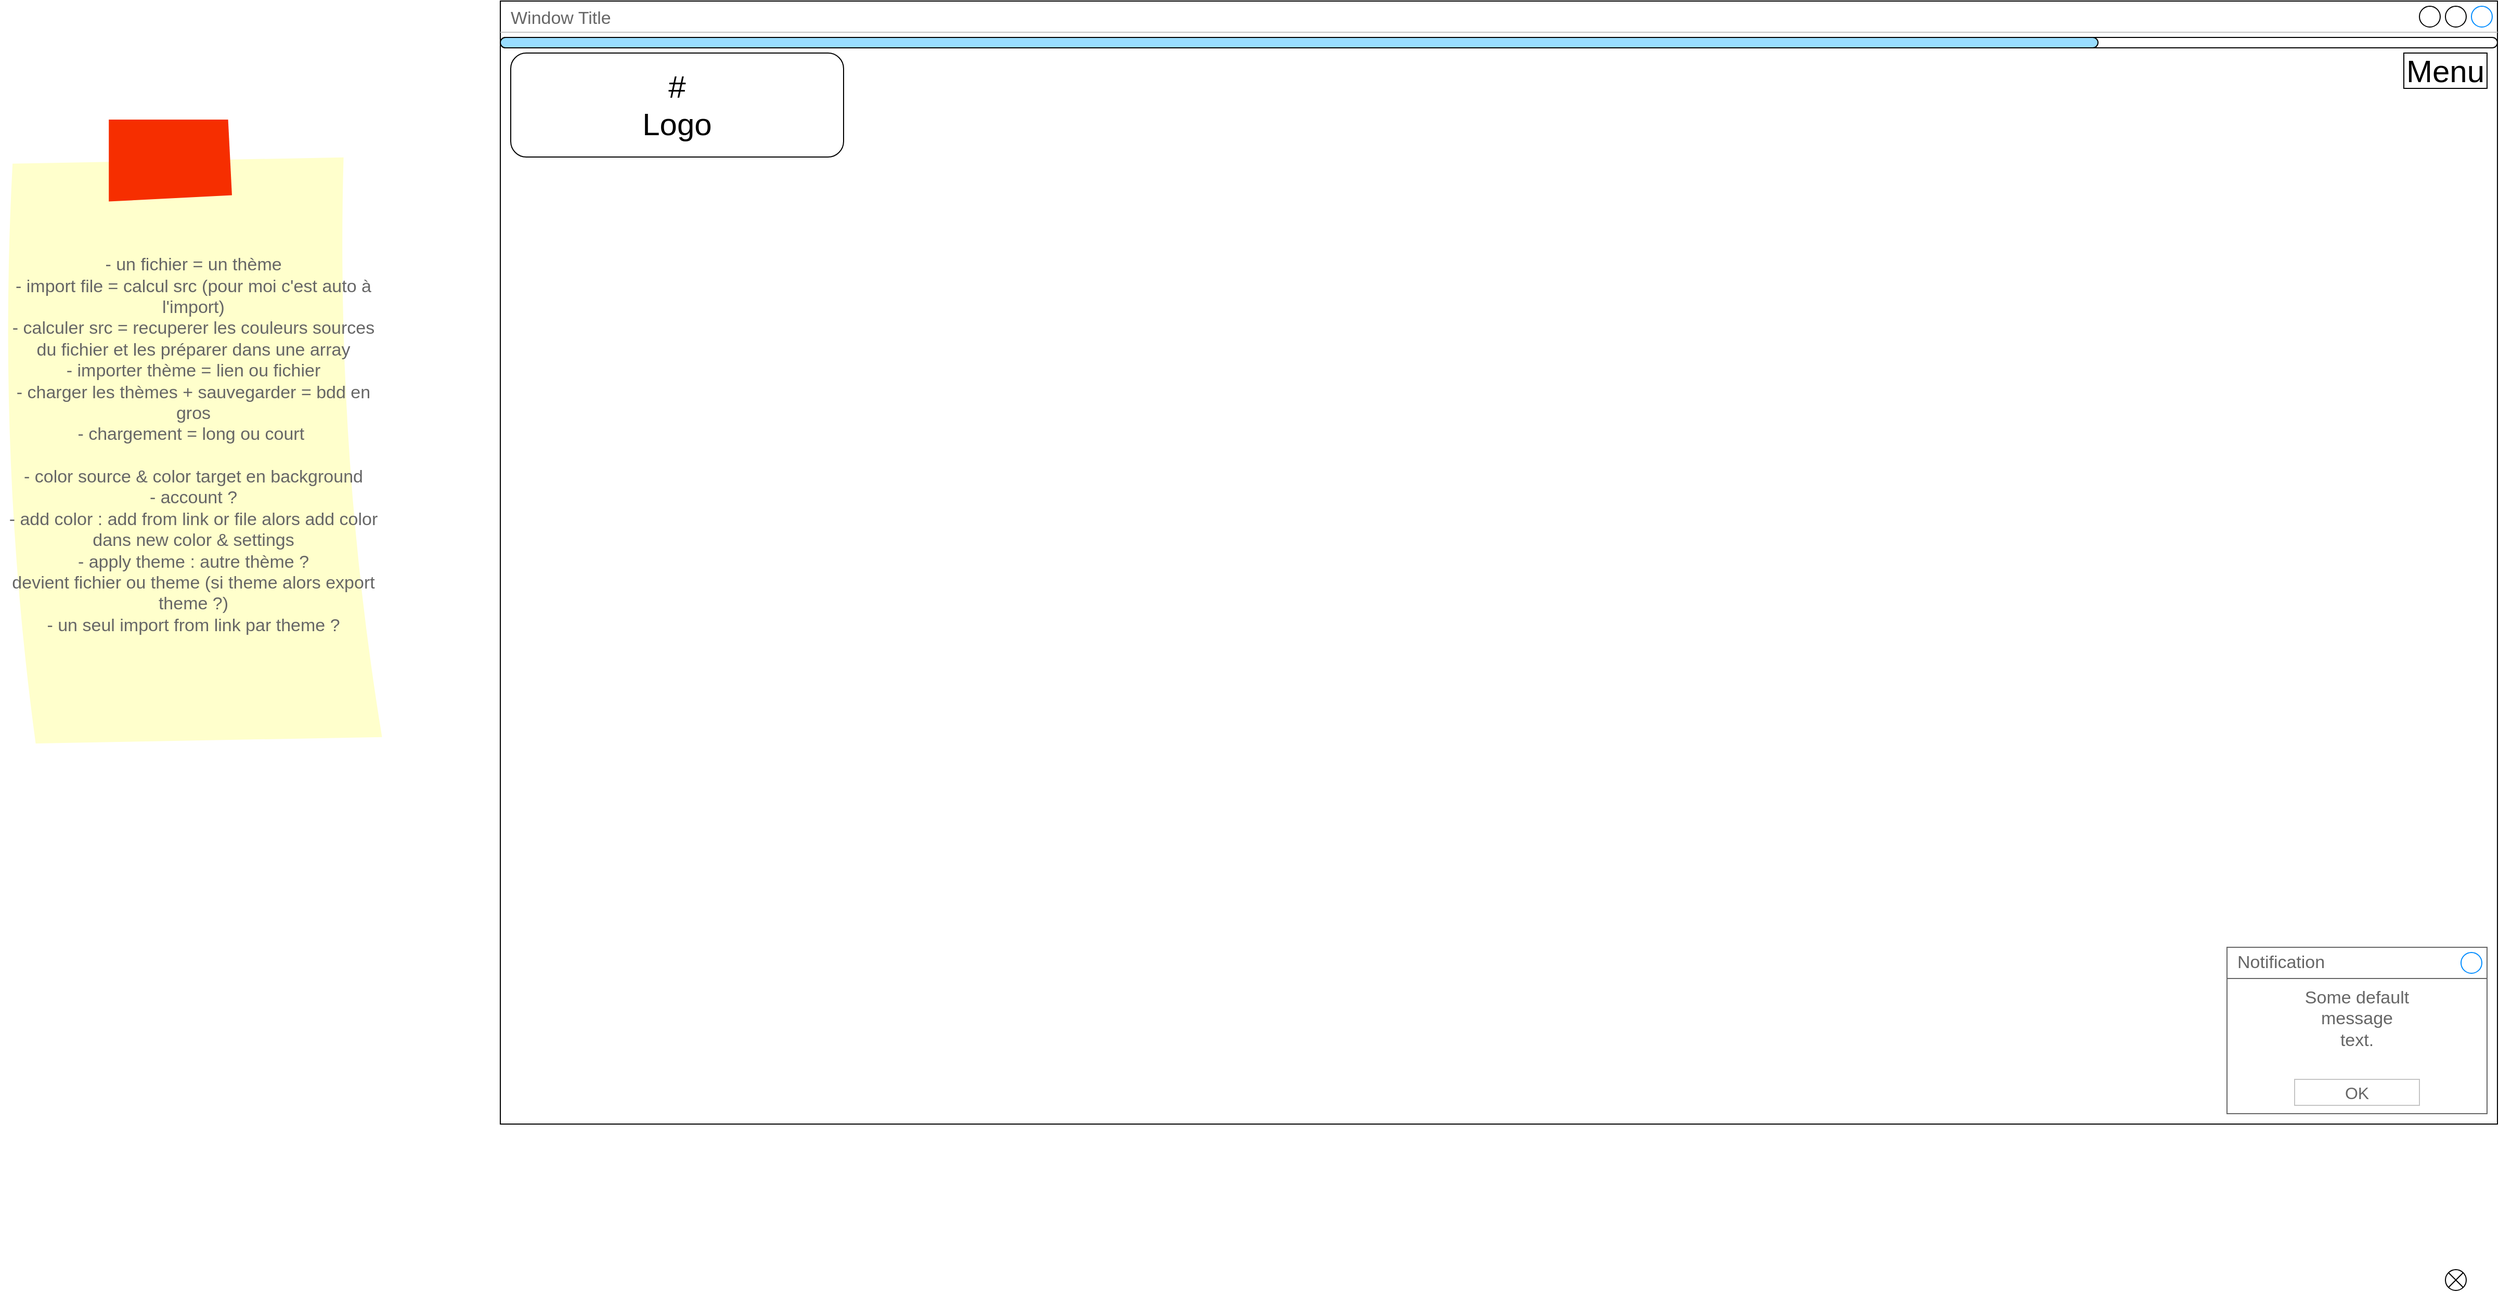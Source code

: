 <mxfile version="16.6.5" type="device" pages="10"><diagram id="DGE8N0dtqbHnP9Ll1oB1" name="Default"><mxGraphModel dx="2714" dy="2214" grid="1" gridSize="10" guides="1" tooltips="1" connect="1" arrows="1" fold="1" page="1" pageScale="1" pageWidth="827" pageHeight="1169" math="0" shadow="0"><root><mxCell id="_CO1jugKzIglOJApKHdG-0"/><mxCell id="_CO1jugKzIglOJApKHdG-1" parent="_CO1jugKzIglOJApKHdG-0"/><mxCell id="WS6sxp8mdE8J6iM-LuUG-26" value="Window Title" style="strokeWidth=1;shadow=0;dashed=0;align=center;html=1;shape=mxgraph.mockup.containers.window;align=left;verticalAlign=top;spacingLeft=8;strokeColor2=#008cff;strokeColor3=#c4c4c4;fontColor=#666666;mainText=;fontSize=17;labelBackgroundColor=none;movable=0;resizable=0;container=0;moveCells=1;" parent="_CO1jugKzIglOJApKHdG-1" vertex="1"><mxGeometry x="-10" y="-950" width="1920" height="1080" as="geometry"/></mxCell><UserObject label="&lt;font style=&quot;font-size: 30px&quot;&gt;#&lt;br&gt;Logo&lt;/font&gt;" treeRoot="1" id="WS6sxp8mdE8J6iM-LuUG-28"><mxCell style="whiteSpace=wrap;html=1;align=center;treeFolding=1;treeMoving=1;newEdgeStyle={&quot;edgeStyle&quot;:&quot;elbowEdgeStyle&quot;,&quot;startArrow&quot;:&quot;none&quot;,&quot;endArrow&quot;:&quot;none&quot;};rounded=1;glass=0;sketch=0;shadow=0;container=0;movable=0;" parent="_CO1jugKzIglOJApKHdG-1" vertex="1"><mxGeometry y="-900" width="320" height="100" as="geometry"/></mxCell></UserObject><UserObject label="Menu" treeRoot="1" id="WS6sxp8mdE8J6iM-LuUG-29"><mxCell style="whiteSpace=wrap;html=1;align=center;treeFolding=1;treeMoving=1;newEdgeStyle={&quot;edgeStyle&quot;:&quot;elbowEdgeStyle&quot;,&quot;startArrow&quot;:&quot;none&quot;,&quot;endArrow&quot;:&quot;none&quot;};fontSize=30;movable=0;" parent="_CO1jugKzIglOJApKHdG-1" vertex="1"><mxGeometry x="1820" y="-900" width="80" height="34" as="geometry"/></mxCell></UserObject><mxCell id="WS6sxp8mdE8J6iM-LuUG-31" value="" style="shape=sumEllipse;perimeter=ellipsePerimeter;whiteSpace=wrap;html=1;backgroundOutline=1;fontSize=30;" parent="_CO1jugKzIglOJApKHdG-1" vertex="1"><mxGeometry x="1860" y="270" width="20" height="20" as="geometry"/></mxCell><mxCell id="WS6sxp8mdE8J6iM-LuUG-40" value="&lt;br&gt;- un fichier = un thème&lt;br&gt;- import file = calcul src (pour moi c'est auto à l'import)&lt;br&gt;- calculer src = recuperer les couleurs sources du fichier et les préparer dans une array&lt;br&gt;- importer thème = lien ou fichier&lt;br&gt;- charger les thèmes + sauvegarder = bdd en gros&lt;br&gt;- chargement = long ou court&amp;nbsp;&lt;br&gt;&lt;br&gt;- color source &amp;amp; color target en background&lt;br&gt;- account ?&lt;br&gt;- add color : add from link or file alors add color dans new color &amp;amp; settings&lt;br&gt;- apply theme : autre thème ?&lt;br&gt;devient fichier ou theme (si theme alors export theme ?)&lt;br&gt;- un seul import from link par theme ?" style="strokeWidth=1;shadow=0;dashed=0;align=center;html=1;shape=mxgraph.mockup.text.stickyNote2;fontColor=#666666;mainText=;fontSize=17;whiteSpace=wrap;fillColor=#ffffcc;strokeColor=#F62E00;" parent="_CO1jugKzIglOJApKHdG-1" vertex="1"><mxGeometry x="-490" y="-836" width="370" height="606" as="geometry"/></mxCell><mxCell id="CHYa9m5gnUnD1OoJdtda-0" value="" style="verticalLabelPosition=bottom;shadow=0;dashed=0;align=center;html=1;verticalAlign=top;strokeWidth=1;shape=mxgraph.mockup.misc.progressBar;fillColor2=#99ddff;barPos=80;rounded=1;glass=0;sketch=0;fontSize=30;movable=0;" parent="_CO1jugKzIglOJApKHdG-1" vertex="1"><mxGeometry x="-10" y="-920" width="1920" height="20" as="geometry"/></mxCell><mxCell id="wFUmO2c72KX5y-qUJ-vt-0" value="Some default&#10;message&#10;text." style="strokeWidth=1;shadow=0;dashed=0;align=center;html=1;shape=mxgraph.mockup.containers.rrect;rSize=0;strokeColor=#666666;fontColor=#666666;fontSize=17;verticalAlign=top;whiteSpace=wrap;fillColor=#ffffff;spacingTop=32;rounded=1;glass=0;sketch=0;movable=0;" parent="_CO1jugKzIglOJApKHdG-1" vertex="1"><mxGeometry x="1650" y="-40" width="250" height="160" as="geometry"/></mxCell><mxCell id="wFUmO2c72KX5y-qUJ-vt-1" value="Notification" style="strokeWidth=1;shadow=0;dashed=0;align=center;html=1;shape=mxgraph.mockup.containers.rrect;rSize=0;fontSize=17;fontColor=#666666;strokeColor=#666666;align=left;spacingLeft=8;fillColor=#ffffff;resizeWidth=1;rounded=1;glass=0;sketch=0;" parent="wFUmO2c72KX5y-qUJ-vt-0" vertex="1"><mxGeometry width="250" height="30" relative="1" as="geometry"/></mxCell><mxCell id="wFUmO2c72KX5y-qUJ-vt-2" value="" style="shape=ellipse;strokeColor=#008cff;resizable=0;fillColor=none;html=1;rounded=1;shadow=0;glass=0;sketch=0;fontSize=30;" parent="wFUmO2c72KX5y-qUJ-vt-1" vertex="1"><mxGeometry x="1" y="0.5" width="20" height="20" relative="1" as="geometry"><mxPoint x="-25" y="-10" as="offset"/></mxGeometry></mxCell><mxCell id="wFUmO2c72KX5y-qUJ-vt-3" value="OK" style="strokeWidth=1;shadow=0;dashed=0;align=center;html=1;shape=mxgraph.mockup.containers.rrect;rSize=0;fontSize=16;fontColor=#666666;strokeColor=#c4c4c4;resizable=0;whiteSpace=wrap;fillColor=#ffffff;rounded=1;glass=0;sketch=0;" parent="wFUmO2c72KX5y-qUJ-vt-0" vertex="1"><mxGeometry x="0.5" y="1" width="120" height="25" relative="1" as="geometry"><mxPoint x="-60" y="-33" as="offset"/></mxGeometry></mxCell></root></mxGraphModel></diagram><diagram name="Main" id="OhqR6TCP5GZCZimoqxmC"><mxGraphModel dx="3134" dy="2447" grid="1" gridSize="10" guides="1" tooltips="1" connect="1" arrows="1" fold="1" page="1" pageScale="1" pageWidth="827" pageHeight="1169" math="0" shadow="0"><root><mxCell id="8Fvj8mZFDFNTk0cG61gQ-0"/><mxCell id="8Fvj8mZFDFNTk0cG61gQ-1" parent="8Fvj8mZFDFNTk0cG61gQ-0"/><mxCell id="8Fvj8mZFDFNTk0cG61gQ-2" value="Window Title" style="strokeWidth=1;shadow=0;dashed=0;align=center;html=1;shape=mxgraph.mockup.containers.window;align=left;verticalAlign=top;spacingLeft=8;strokeColor2=#008cff;strokeColor3=#c4c4c4;fontColor=#666666;mainText=;fontSize=17;labelBackgroundColor=none;movable=0;resizable=0;container=0;moveCells=1;sketch=0;" parent="8Fvj8mZFDFNTk0cG61gQ-1" vertex="1"><mxGeometry x="-10" y="-950" width="1920" height="1080" as="geometry"/></mxCell><UserObject label="&lt;font style=&quot;font-size: 30px&quot;&gt;#&lt;br&gt;Logo&lt;/font&gt;" treeRoot="1" id="8Fvj8mZFDFNTk0cG61gQ-3"><mxCell style="whiteSpace=wrap;html=1;align=center;treeFolding=1;treeMoving=1;newEdgeStyle={&quot;edgeStyle&quot;:&quot;elbowEdgeStyle&quot;,&quot;startArrow&quot;:&quot;none&quot;,&quot;endArrow&quot;:&quot;none&quot;};rounded=1;glass=0;sketch=0;shadow=0;container=0;movable=0;" parent="8Fvj8mZFDFNTk0cG61gQ-1" vertex="1"><mxGeometry y="-900" width="320" height="100" as="geometry"/></mxCell></UserObject><UserObject label="Menu" treeRoot="1" id="8Fvj8mZFDFNTk0cG61gQ-4"><mxCell style="whiteSpace=wrap;html=1;align=center;treeFolding=1;treeMoving=1;newEdgeStyle={&quot;edgeStyle&quot;:&quot;elbowEdgeStyle&quot;,&quot;startArrow&quot;:&quot;none&quot;,&quot;endArrow&quot;:&quot;none&quot;};fontSize=30;movable=0;" parent="8Fvj8mZFDFNTk0cG61gQ-1" vertex="1"><mxGeometry x="1820" y="-900" width="80" height="34" as="geometry"/></mxCell></UserObject><mxCell id="8Fvj8mZFDFNTk0cG61gQ-6" value="" style="shape=sumEllipse;perimeter=ellipsePerimeter;whiteSpace=wrap;html=1;backgroundOutline=1;fontSize=30;" parent="8Fvj8mZFDFNTk0cG61gQ-1" vertex="1"><mxGeometry x="1860" y="270" width="20" height="20" as="geometry"/></mxCell><mxCell id="LyCsLnvxwfUNBdKlTG4W-0" value="" style="verticalLabelPosition=bottom;shadow=0;dashed=0;align=center;html=1;verticalAlign=top;strokeWidth=1;shape=mxgraph.mockup.navigation.pageControl;fillColor=#999999;strokeColor=#ddeeff;rounded=1;glass=0;sketch=0;fontSize=30;" parent="8Fvj8mZFDFNTk0cG61gQ-1" vertex="1"><mxGeometry x="900" y="80" width="100" height="30" as="geometry"/></mxCell><mxCell id="LyCsLnvxwfUNBdKlTG4W-1" value="" style="verticalLabelPosition=bottom;shadow=0;dashed=0;align=center;html=1;verticalAlign=top;strokeWidth=1;shape=mxgraph.mockup.misc.loading_circle_1;pointerEvents=1;rounded=1;glass=0;sketch=0;fontSize=30;" parent="8Fvj8mZFDFNTk0cG61gQ-1" vertex="1"><mxGeometry x="930" y="10" width="40" height="40" as="geometry"/></mxCell><mxCell id="iZB0fyuJZD1jJwZvpEcU-8" value="Search theme" style="strokeWidth=1;shadow=0;dashed=0;align=center;html=1;shape=mxgraph.mockup.forms.searchBox;strokeColor=#999999;mainText=;strokeColor2=#008cff;fontColor=#666666;fontSize=17;align=left;spacingLeft=3;rounded=1;glass=0;sketch=0;" parent="8Fvj8mZFDFNTk0cG61gQ-1" vertex="1"><mxGeometry x="850" y="-693" width="700" height="60" as="geometry"/></mxCell><mxCell id="iZB0fyuJZD1jJwZvpEcU-20" value="" style="strokeWidth=1;shadow=0;dashed=0;align=center;html=1;shape=mxgraph.mockup.rrect;rSize=10;fillColor=#ffffff;strokeColor=#666666;rounded=1;glass=0;sketch=0;fontSize=30;" parent="8Fvj8mZFDFNTk0cG61gQ-1" vertex="1"><mxGeometry x="281" y="-690" width="266" height="50" as="geometry"/></mxCell><mxCell id="iZB0fyuJZD1jJwZvpEcU-23" value="# &lt;br&gt;New theme" style="strokeColor=inherit;fillColor=inherit;gradientColor=inherit;strokeWidth=1;shadow=0;dashed=0;align=center;html=1;shape=mxgraph.mockup.rightButton;rSize=10;fontSize=17;fontColor=#666666;fontStyle=1;resizeHeight=1;rounded=1;glass=0;sketch=0;" parent="iZB0fyuJZD1jJwZvpEcU-20" vertex="1"><mxGeometry x="1" width="140" height="50" relative="1" as="geometry"><mxPoint x="-140" as="offset"/></mxGeometry></mxCell><mxCell id="iZB0fyuJZD1jJwZvpEcU-24" value="#&lt;br&gt;Save" style="strokeWidth=1;shadow=0;dashed=0;align=center;html=1;shape=mxgraph.mockup.leftButton;rSize=10;fontSize=17;fontColor=#666666;fontStyle=1;fillColor=#FFFFFF;strokeColor=#666666;resizeHeight=1;rounded=1;glass=0;sketch=0;" parent="iZB0fyuJZD1jJwZvpEcU-20" vertex="1"><mxGeometry width="125" height="50" relative="1" as="geometry"/></mxCell><mxCell id="bD28WZV7p6Ka_MjPgFVI-6" value="&lt;font style=&quot;font-size: 10px&quot;&gt;Edit&lt;/font&gt;" style="text;html=1;strokeColor=none;fillColor=none;align=center;verticalAlign=middle;whiteSpace=wrap;rounded=0;shadow=0;glass=0;sketch=0;fontSize=30;" parent="8Fvj8mZFDFNTk0cG61gQ-1" vertex="1"><mxGeometry x="1405" y="-520" width="60" height="2.5" as="geometry"/></mxCell><mxCell id="bD28WZV7p6Ka_MjPgFVI-7" value="&lt;font style=&quot;font-size: 10px&quot;&gt;Delete&lt;/font&gt;" style="text;html=1;strokeColor=none;fillColor=none;align=center;verticalAlign=middle;whiteSpace=wrap;rounded=0;shadow=0;glass=0;sketch=0;fontSize=30;" parent="8Fvj8mZFDFNTk0cG61gQ-1" vertex="1"><mxGeometry x="1475" y="-520" width="60" height="2.5" as="geometry"/></mxCell><mxCell id="bE8Bqazzf9OEKj2FSAA9-19" value="" style="rounded=1;whiteSpace=wrap;html=1;shadow=0;glass=0;sketch=0;fontSize=10;container=1;" parent="8Fvj8mZFDFNTk0cG61gQ-1" vertex="1"><mxGeometry x="280" y="-540" width="1270" height="70" as="geometry"><mxRectangle x="280" y="-380" width="50" height="40" as="alternateBounds"/></mxGeometry></mxCell><mxCell id="bE8Bqazzf9OEKj2FSAA9-20" value="# Theme name" style="strokeWidth=1;shadow=0;dashed=0;align=left;html=1;shape=mxgraph.mockup.buttons.button;strokeColor=#666666;fontColor=#000000;mainText=;buttonStyle=round;fontSize=17;fontStyle=1;fillColor=#FFFFFF;whiteSpace=wrap;rounded=1;glass=0;sketch=0;" parent="bE8Bqazzf9OEKj2FSAA9-19" vertex="1"><mxGeometry x="148" y="21" width="902" height="35" as="geometry"/></mxCell><mxCell id="bE8Bqazzf9OEKj2FSAA9-21" value="" style="verticalLabelPosition=bottom;shadow=0;dashed=0;align=center;html=1;verticalAlign=top;strokeWidth=1;shape=mxgraph.mockup.graphics.simpleIcon;strokeColor=#999999;rounded=1;glass=0;sketch=0;fontSize=10;" parent="bE8Bqazzf9OEKj2FSAA9-19" vertex="1"><mxGeometry x="40" y="5" width="60" height="60" as="geometry"/></mxCell><mxCell id="bE8Bqazzf9OEKj2FSAA9-22" value="" style="verticalLabelPosition=bottom;shadow=0;dashed=0;align=center;html=1;verticalAlign=top;strokeWidth=1;shape=mxgraph.mockup.graphics.simpleIcon;strokeColor=#999999;rounded=1;glass=0;sketch=0;fontSize=10;fontColor=#000000;fillColor=#FFFFFF;" parent="bE8Bqazzf9OEKj2FSAA9-19" vertex="1"><mxGeometry x="1110" y="21" width="30" height="30" as="geometry"/></mxCell><mxCell id="bE8Bqazzf9OEKj2FSAA9-23" value="" style="verticalLabelPosition=bottom;shadow=0;dashed=0;align=center;html=1;verticalAlign=top;strokeWidth=1;shape=mxgraph.mockup.graphics.simpleIcon;strokeColor=#999999;rounded=1;glass=0;sketch=0;fontSize=10;fontColor=#000000;fillColor=#FFFFFF;" parent="bE8Bqazzf9OEKj2FSAA9-19" vertex="1"><mxGeometry x="1190" y="21" width="30" height="30" as="geometry"/></mxCell><mxCell id="bE8Bqazzf9OEKj2FSAA9-24" value="Duplicate" style="text;strokeColor=none;fillColor=none;align=left;verticalAlign=top;spacingLeft=4;spacingRight=4;overflow=hidden;rotatable=0;points=[[0,0.5],[1,0.5]];portConstraint=eastwest;rounded=1;shadow=0;glass=0;sketch=0;fontSize=10;fontColor=#000000;" parent="bE8Bqazzf9OEKj2FSAA9-19" vertex="1"><mxGeometry x="1100" y="44" width="60" height="26" as="geometry"/></mxCell><mxCell id="bE8Bqazzf9OEKj2FSAA9-25" value="Delete" style="text;strokeColor=none;fillColor=none;align=left;verticalAlign=top;spacingLeft=0;spacingRight=0;overflow=hidden;rotatable=0;points=[[0,0.5],[1,0.5]];portConstraint=eastwest;rounded=1;shadow=0;glass=0;sketch=0;fontSize=10;fontColor=#000000;" parent="bE8Bqazzf9OEKj2FSAA9-19" vertex="1"><mxGeometry x="1190" y="44" width="40" height="20" as="geometry"/></mxCell><mxCell id="45UbVTjVF9fhlxTBXRKb-0" value="" style="rounded=1;whiteSpace=wrap;html=1;shadow=0;glass=0;sketch=0;fontSize=10;container=1;" parent="8Fvj8mZFDFNTk0cG61gQ-1" vertex="1"><mxGeometry x="280" y="-430" width="1270" height="70" as="geometry"><mxRectangle x="280" y="-380" width="50" height="40" as="alternateBounds"/></mxGeometry></mxCell><mxCell id="45UbVTjVF9fhlxTBXRKb-1" value="# Theme name" style="strokeWidth=1;shadow=0;dashed=0;align=left;html=1;shape=mxgraph.mockup.buttons.button;strokeColor=#666666;fontColor=#000000;mainText=;buttonStyle=round;fontSize=17;fontStyle=1;fillColor=#FFFFFF;whiteSpace=wrap;rounded=1;glass=0;sketch=0;" parent="45UbVTjVF9fhlxTBXRKb-0" vertex="1"><mxGeometry x="148" y="21" width="902" height="35" as="geometry"/></mxCell><mxCell id="45UbVTjVF9fhlxTBXRKb-2" value="" style="verticalLabelPosition=bottom;shadow=0;dashed=0;align=center;html=1;verticalAlign=top;strokeWidth=1;shape=mxgraph.mockup.graphics.simpleIcon;strokeColor=#999999;rounded=1;glass=0;sketch=0;fontSize=10;" parent="45UbVTjVF9fhlxTBXRKb-0" vertex="1"><mxGeometry x="40" y="5" width="60" height="60" as="geometry"/></mxCell><mxCell id="45UbVTjVF9fhlxTBXRKb-3" value="" style="verticalLabelPosition=bottom;shadow=0;dashed=0;align=center;html=1;verticalAlign=top;strokeWidth=1;shape=mxgraph.mockup.graphics.simpleIcon;strokeColor=#999999;rounded=1;glass=0;sketch=0;fontSize=10;fontColor=#000000;fillColor=#FFFFFF;" parent="45UbVTjVF9fhlxTBXRKb-0" vertex="1"><mxGeometry x="1110" y="21" width="30" height="30" as="geometry"/></mxCell><mxCell id="45UbVTjVF9fhlxTBXRKb-4" value="" style="verticalLabelPosition=bottom;shadow=0;dashed=0;align=center;html=1;verticalAlign=top;strokeWidth=1;shape=mxgraph.mockup.graphics.simpleIcon;strokeColor=#999999;rounded=1;glass=0;sketch=0;fontSize=10;fontColor=#000000;fillColor=#FFFFFF;" parent="45UbVTjVF9fhlxTBXRKb-0" vertex="1"><mxGeometry x="1190" y="21" width="30" height="30" as="geometry"/></mxCell><mxCell id="45UbVTjVF9fhlxTBXRKb-5" value="Duplicate" style="text;strokeColor=none;fillColor=none;align=left;verticalAlign=top;spacingLeft=4;spacingRight=4;overflow=hidden;rotatable=0;points=[[0,0.5],[1,0.5]];portConstraint=eastwest;rounded=1;shadow=0;glass=0;sketch=0;fontSize=10;fontColor=#000000;" parent="45UbVTjVF9fhlxTBXRKb-0" vertex="1"><mxGeometry x="1100" y="44" width="60" height="26" as="geometry"/></mxCell><mxCell id="45UbVTjVF9fhlxTBXRKb-6" value="Delete" style="text;strokeColor=none;fillColor=none;align=left;verticalAlign=top;spacingLeft=0;spacingRight=0;overflow=hidden;rotatable=0;points=[[0,0.5],[1,0.5]];portConstraint=eastwest;rounded=1;shadow=0;glass=0;sketch=0;fontSize=10;fontColor=#000000;" parent="45UbVTjVF9fhlxTBXRKb-0" vertex="1"><mxGeometry x="1190" y="44" width="40" height="20" as="geometry"/></mxCell><mxCell id="45UbVTjVF9fhlxTBXRKb-7" value="" style="rounded=1;whiteSpace=wrap;html=1;shadow=0;glass=0;sketch=0;fontSize=10;container=1;" parent="8Fvj8mZFDFNTk0cG61gQ-1" vertex="1"><mxGeometry x="280" y="-320" width="1270" height="70" as="geometry"><mxRectangle x="280" y="-380" width="50" height="40" as="alternateBounds"/></mxGeometry></mxCell><mxCell id="45UbVTjVF9fhlxTBXRKb-8" value="# Theme name" style="strokeWidth=1;shadow=0;dashed=0;align=left;html=1;shape=mxgraph.mockup.buttons.button;strokeColor=#666666;fontColor=#000000;mainText=;buttonStyle=round;fontSize=17;fontStyle=1;fillColor=#FFFFFF;whiteSpace=wrap;rounded=1;glass=0;sketch=0;" parent="45UbVTjVF9fhlxTBXRKb-7" vertex="1"><mxGeometry x="148" y="21" width="902" height="35" as="geometry"/></mxCell><mxCell id="45UbVTjVF9fhlxTBXRKb-9" value="" style="verticalLabelPosition=bottom;shadow=0;dashed=0;align=center;html=1;verticalAlign=top;strokeWidth=1;shape=mxgraph.mockup.graphics.simpleIcon;strokeColor=#999999;rounded=1;glass=0;sketch=0;fontSize=10;" parent="45UbVTjVF9fhlxTBXRKb-7" vertex="1"><mxGeometry x="40" y="5" width="60" height="60" as="geometry"/></mxCell><mxCell id="45UbVTjVF9fhlxTBXRKb-10" value="" style="verticalLabelPosition=bottom;shadow=0;dashed=0;align=center;html=1;verticalAlign=top;strokeWidth=1;shape=mxgraph.mockup.graphics.simpleIcon;strokeColor=#999999;rounded=1;glass=0;sketch=0;fontSize=10;fontColor=#000000;fillColor=#FFFFFF;" parent="45UbVTjVF9fhlxTBXRKb-7" vertex="1"><mxGeometry x="1110" y="21" width="30" height="30" as="geometry"/></mxCell><mxCell id="45UbVTjVF9fhlxTBXRKb-11" value="" style="verticalLabelPosition=bottom;shadow=0;dashed=0;align=center;html=1;verticalAlign=top;strokeWidth=1;shape=mxgraph.mockup.graphics.simpleIcon;strokeColor=#999999;rounded=1;glass=0;sketch=0;fontSize=10;fontColor=#000000;fillColor=#FFFFFF;" parent="45UbVTjVF9fhlxTBXRKb-7" vertex="1"><mxGeometry x="1190" y="21" width="30" height="30" as="geometry"/></mxCell><mxCell id="45UbVTjVF9fhlxTBXRKb-12" value="Duplicate" style="text;strokeColor=none;fillColor=none;align=left;verticalAlign=top;spacingLeft=4;spacingRight=4;overflow=hidden;rotatable=0;points=[[0,0.5],[1,0.5]];portConstraint=eastwest;rounded=1;shadow=0;glass=0;sketch=0;fontSize=10;fontColor=#000000;" parent="45UbVTjVF9fhlxTBXRKb-7" vertex="1"><mxGeometry x="1100" y="44" width="60" height="26" as="geometry"/></mxCell><mxCell id="45UbVTjVF9fhlxTBXRKb-13" value="Delete" style="text;strokeColor=none;fillColor=none;align=left;verticalAlign=top;spacingLeft=0;spacingRight=0;overflow=hidden;rotatable=0;points=[[0,0.5],[1,0.5]];portConstraint=eastwest;rounded=1;shadow=0;glass=0;sketch=0;fontSize=10;fontColor=#000000;" parent="45UbVTjVF9fhlxTBXRKb-7" vertex="1"><mxGeometry x="1190" y="44" width="40" height="20" as="geometry"/></mxCell><mxCell id="45UbVTjVF9fhlxTBXRKb-14" value="" style="rounded=1;whiteSpace=wrap;html=1;shadow=0;glass=0;sketch=0;fontSize=10;container=1;" parent="8Fvj8mZFDFNTk0cG61gQ-1" vertex="1"><mxGeometry x="280" y="-210" width="1270" height="70" as="geometry"><mxRectangle x="280" y="-380" width="50" height="40" as="alternateBounds"/></mxGeometry></mxCell><mxCell id="45UbVTjVF9fhlxTBXRKb-15" value="# Theme name" style="strokeWidth=1;shadow=0;dashed=0;align=left;html=1;shape=mxgraph.mockup.buttons.button;strokeColor=#666666;fontColor=#000000;mainText=;buttonStyle=round;fontSize=17;fontStyle=1;fillColor=#FFFFFF;whiteSpace=wrap;rounded=1;glass=0;sketch=0;" parent="45UbVTjVF9fhlxTBXRKb-14" vertex="1"><mxGeometry x="148" y="21" width="902" height="35" as="geometry"/></mxCell><mxCell id="45UbVTjVF9fhlxTBXRKb-16" value="" style="verticalLabelPosition=bottom;shadow=0;dashed=0;align=center;html=1;verticalAlign=top;strokeWidth=1;shape=mxgraph.mockup.graphics.simpleIcon;strokeColor=#999999;rounded=1;glass=0;sketch=0;fontSize=10;" parent="45UbVTjVF9fhlxTBXRKb-14" vertex="1"><mxGeometry x="40" y="5" width="60" height="60" as="geometry"/></mxCell><mxCell id="45UbVTjVF9fhlxTBXRKb-17" value="" style="verticalLabelPosition=bottom;shadow=0;dashed=0;align=center;html=1;verticalAlign=top;strokeWidth=1;shape=mxgraph.mockup.graphics.simpleIcon;strokeColor=#999999;rounded=1;glass=0;sketch=0;fontSize=10;fontColor=#000000;fillColor=#FFFFFF;" parent="45UbVTjVF9fhlxTBXRKb-14" vertex="1"><mxGeometry x="1110" y="21" width="30" height="30" as="geometry"/></mxCell><mxCell id="45UbVTjVF9fhlxTBXRKb-18" value="" style="verticalLabelPosition=bottom;shadow=0;dashed=0;align=center;html=1;verticalAlign=top;strokeWidth=1;shape=mxgraph.mockup.graphics.simpleIcon;strokeColor=#999999;rounded=1;glass=0;sketch=0;fontSize=10;fontColor=#000000;fillColor=#FFFFFF;" parent="45UbVTjVF9fhlxTBXRKb-14" vertex="1"><mxGeometry x="1190" y="21" width="30" height="30" as="geometry"/></mxCell><mxCell id="45UbVTjVF9fhlxTBXRKb-19" value="Duplicate" style="text;strokeColor=none;fillColor=none;align=left;verticalAlign=top;spacingLeft=4;spacingRight=4;overflow=hidden;rotatable=0;points=[[0,0.5],[1,0.5]];portConstraint=eastwest;rounded=1;shadow=0;glass=0;sketch=0;fontSize=10;fontColor=#000000;" parent="45UbVTjVF9fhlxTBXRKb-14" vertex="1"><mxGeometry x="1100" y="44" width="60" height="26" as="geometry"/></mxCell><mxCell id="45UbVTjVF9fhlxTBXRKb-20" value="Delete" style="text;strokeColor=none;fillColor=none;align=left;verticalAlign=top;spacingLeft=0;spacingRight=0;overflow=hidden;rotatable=0;points=[[0,0.5],[1,0.5]];portConstraint=eastwest;rounded=1;shadow=0;glass=0;sketch=0;fontSize=10;fontColor=#000000;" parent="45UbVTjVF9fhlxTBXRKb-14" vertex="1"><mxGeometry x="1190" y="44" width="40" height="20" as="geometry"/></mxCell><mxCell id="45UbVTjVF9fhlxTBXRKb-21" value="" style="rounded=1;whiteSpace=wrap;html=1;shadow=0;glass=0;sketch=0;fontSize=10;container=1;" parent="8Fvj8mZFDFNTk0cG61gQ-1" vertex="1"><mxGeometry x="280" y="-110" width="1270" height="70" as="geometry"><mxRectangle x="280" y="-380" width="50" height="40" as="alternateBounds"/></mxGeometry></mxCell><mxCell id="45UbVTjVF9fhlxTBXRKb-22" value="# Theme name" style="strokeWidth=1;shadow=0;dashed=0;align=left;html=1;shape=mxgraph.mockup.buttons.button;strokeColor=#666666;fontColor=#000000;mainText=;buttonStyle=round;fontSize=17;fontStyle=1;fillColor=#FFFFFF;whiteSpace=wrap;rounded=1;glass=0;sketch=0;" parent="45UbVTjVF9fhlxTBXRKb-21" vertex="1"><mxGeometry x="148" y="21" width="902" height="35" as="geometry"/></mxCell><mxCell id="45UbVTjVF9fhlxTBXRKb-23" value="" style="verticalLabelPosition=bottom;shadow=0;dashed=0;align=center;html=1;verticalAlign=top;strokeWidth=1;shape=mxgraph.mockup.graphics.simpleIcon;strokeColor=#999999;rounded=1;glass=0;sketch=0;fontSize=10;" parent="45UbVTjVF9fhlxTBXRKb-21" vertex="1"><mxGeometry x="40" y="5" width="60" height="60" as="geometry"/></mxCell><mxCell id="45UbVTjVF9fhlxTBXRKb-24" value="" style="verticalLabelPosition=bottom;shadow=0;dashed=0;align=center;html=1;verticalAlign=top;strokeWidth=1;shape=mxgraph.mockup.graphics.simpleIcon;strokeColor=#999999;rounded=1;glass=0;sketch=0;fontSize=10;fontColor=#000000;fillColor=#FFFFFF;" parent="45UbVTjVF9fhlxTBXRKb-21" vertex="1"><mxGeometry x="1110" y="21" width="30" height="30" as="geometry"/></mxCell><mxCell id="45UbVTjVF9fhlxTBXRKb-25" value="" style="verticalLabelPosition=bottom;shadow=0;dashed=0;align=center;html=1;verticalAlign=top;strokeWidth=1;shape=mxgraph.mockup.graphics.simpleIcon;strokeColor=#999999;rounded=1;glass=0;sketch=0;fontSize=10;fontColor=#000000;fillColor=#FFFFFF;" parent="45UbVTjVF9fhlxTBXRKb-21" vertex="1"><mxGeometry x="1190" y="21" width="30" height="30" as="geometry"/></mxCell><mxCell id="45UbVTjVF9fhlxTBXRKb-26" value="Duplicate" style="text;strokeColor=none;fillColor=none;align=left;verticalAlign=top;spacingLeft=4;spacingRight=4;overflow=hidden;rotatable=0;points=[[0,0.5],[1,0.5]];portConstraint=eastwest;rounded=1;shadow=0;glass=0;sketch=0;fontSize=10;fontColor=#000000;" parent="45UbVTjVF9fhlxTBXRKb-21" vertex="1"><mxGeometry x="1100" y="44" width="60" height="26" as="geometry"/></mxCell><mxCell id="45UbVTjVF9fhlxTBXRKb-27" value="Delete" style="text;strokeColor=none;fillColor=none;align=left;verticalAlign=top;spacingLeft=0;spacingRight=0;overflow=hidden;rotatable=0;points=[[0,0.5],[1,0.5]];portConstraint=eastwest;rounded=1;shadow=0;glass=0;sketch=0;fontSize=10;fontColor=#000000;" parent="45UbVTjVF9fhlxTBXRKb-21" vertex="1"><mxGeometry x="1190" y="44" width="40" height="20" as="geometry"/></mxCell></root></mxGraphModel></diagram><diagram name="Create theme" id="VXA472sTmlXo3K0SFYHm"><mxGraphModel dx="2310" dy="1990" grid="1" gridSize="10" guides="1" tooltips="1" connect="1" arrows="1" fold="1" page="1" pageScale="1" pageWidth="827" pageHeight="1169" math="0" shadow="0"><root><mxCell id="QfYN6fR5f47ISMo40pUX-0"/><mxCell id="QfYN6fR5f47ISMo40pUX-1" parent="QfYN6fR5f47ISMo40pUX-0"/><mxCell id="QfYN6fR5f47ISMo40pUX-2" value="Window Title" style="strokeWidth=1;shadow=0;dashed=0;align=center;html=1;shape=mxgraph.mockup.containers.window;align=left;verticalAlign=top;spacingLeft=8;strokeColor2=#008cff;strokeColor3=#c4c4c4;fontColor=#666666;mainText=;fontSize=17;labelBackgroundColor=none;movable=0;resizable=0;container=0;moveCells=1;sketch=0;" parent="QfYN6fR5f47ISMo40pUX-1" vertex="1"><mxGeometry x="-10" y="-950" width="1920" height="1080" as="geometry"/></mxCell><UserObject label="&lt;font style=&quot;font-size: 30px&quot;&gt;#&lt;br&gt;Logo&lt;/font&gt;" treeRoot="1" id="QfYN6fR5f47ISMo40pUX-3"><mxCell style="whiteSpace=wrap;html=1;align=center;treeFolding=1;treeMoving=1;newEdgeStyle={&quot;edgeStyle&quot;:&quot;elbowEdgeStyle&quot;,&quot;startArrow&quot;:&quot;none&quot;,&quot;endArrow&quot;:&quot;none&quot;};rounded=1;glass=0;sketch=0;shadow=0;container=0;movable=0;" parent="QfYN6fR5f47ISMo40pUX-1" vertex="1"><mxGeometry y="-900" width="320" height="100" as="geometry"/></mxCell></UserObject><UserObject label="Menu" treeRoot="1" id="QfYN6fR5f47ISMo40pUX-4"><mxCell style="whiteSpace=wrap;html=1;align=center;treeFolding=1;treeMoving=1;newEdgeStyle={&quot;edgeStyle&quot;:&quot;elbowEdgeStyle&quot;,&quot;startArrow&quot;:&quot;none&quot;,&quot;endArrow&quot;:&quot;none&quot;};fontSize=30;movable=0;" parent="QfYN6fR5f47ISMo40pUX-1" vertex="1"><mxGeometry x="1820" y="-900" width="80" height="34" as="geometry"/></mxCell></UserObject><mxCell id="QfYN6fR5f47ISMo40pUX-5" value="" style="shape=sumEllipse;perimeter=ellipsePerimeter;whiteSpace=wrap;html=1;backgroundOutline=1;fontSize=30;" parent="QfYN6fR5f47ISMo40pUX-1" vertex="1"><mxGeometry x="1860" y="270" width="20" height="20" as="geometry"/></mxCell><mxCell id="QfYN6fR5f47ISMo40pUX-7" value="" style="verticalLabelPosition=bottom;shadow=0;dashed=0;align=center;html=1;verticalAlign=top;strokeWidth=1;shape=mxgraph.mockup.navigation.pageControl;fillColor=#999999;strokeColor=#ddeeff;rounded=1;glass=0;sketch=0;fontSize=30;" parent="QfYN6fR5f47ISMo40pUX-1" vertex="1"><mxGeometry x="900" y="80" width="100" height="30" as="geometry"/></mxCell><mxCell id="QfYN6fR5f47ISMo40pUX-8" value="" style="verticalLabelPosition=bottom;shadow=0;dashed=0;align=center;html=1;verticalAlign=top;strokeWidth=1;shape=mxgraph.mockup.misc.loading_circle_1;pointerEvents=1;rounded=1;glass=0;sketch=0;fontSize=30;" parent="QfYN6fR5f47ISMo40pUX-1" vertex="1"><mxGeometry x="930" y="10" width="40" height="40" as="geometry"/></mxCell><mxCell id="QfYN6fR5f47ISMo40pUX-9" value="Search theme" style="strokeWidth=1;shadow=0;dashed=0;align=center;html=1;shape=mxgraph.mockup.forms.searchBox;strokeColor=#999999;mainText=;strokeColor2=#008cff;fontColor=#666666;fontSize=17;align=left;spacingLeft=3;rounded=1;glass=0;sketch=0;" parent="QfYN6fR5f47ISMo40pUX-1" vertex="1"><mxGeometry x="850" y="-693" width="700" height="60" as="geometry"/></mxCell><mxCell id="QfYN6fR5f47ISMo40pUX-10" value="" style="strokeWidth=1;shadow=0;dashed=0;align=center;html=1;shape=mxgraph.mockup.rrect;rSize=10;fillColor=#ffffff;strokeColor=#666666;rounded=1;glass=0;sketch=0;fontSize=30;" parent="QfYN6fR5f47ISMo40pUX-1" vertex="1"><mxGeometry x="281" y="-690" width="266" height="50" as="geometry"/></mxCell><mxCell id="QfYN6fR5f47ISMo40pUX-11" value="# &lt;br&gt;New theme" style="strokeColor=inherit;fillColor=inherit;gradientColor=inherit;strokeWidth=1;shadow=0;dashed=0;align=center;html=1;shape=mxgraph.mockup.rightButton;rSize=10;fontSize=17;fontColor=#666666;fontStyle=1;resizeHeight=1;rounded=1;glass=0;sketch=0;" parent="QfYN6fR5f47ISMo40pUX-10" vertex="1"><mxGeometry x="1" width="140" height="50" relative="1" as="geometry"><mxPoint x="-140" as="offset"/></mxGeometry></mxCell><mxCell id="QfYN6fR5f47ISMo40pUX-12" value="#&lt;br&gt;Save" style="strokeWidth=1;shadow=0;dashed=0;align=center;html=1;shape=mxgraph.mockup.leftButton;rSize=10;fontSize=17;fontColor=#666666;fontStyle=1;fillColor=#FFFFFF;strokeColor=#666666;resizeHeight=1;rounded=1;glass=0;sketch=0;" parent="QfYN6fR5f47ISMo40pUX-10" vertex="1"><mxGeometry width="125" height="50" relative="1" as="geometry"/></mxCell><mxCell id="QfYN6fR5f47ISMo40pUX-13" value="&lt;font style=&quot;font-size: 10px&quot;&gt;Edit&lt;/font&gt;" style="text;html=1;strokeColor=none;fillColor=none;align=center;verticalAlign=middle;whiteSpace=wrap;rounded=0;shadow=0;glass=0;sketch=0;fontSize=30;" parent="QfYN6fR5f47ISMo40pUX-1" vertex="1"><mxGeometry x="1405" y="-520" width="60" height="2.5" as="geometry"/></mxCell><mxCell id="QfYN6fR5f47ISMo40pUX-14" value="&lt;font style=&quot;font-size: 10px&quot;&gt;Delete&lt;/font&gt;" style="text;html=1;strokeColor=none;fillColor=none;align=center;verticalAlign=middle;whiteSpace=wrap;rounded=0;shadow=0;glass=0;sketch=0;fontSize=30;" parent="QfYN6fR5f47ISMo40pUX-1" vertex="1"><mxGeometry x="1475" y="-520" width="60" height="2.5" as="geometry"/></mxCell><mxCell id="QfYN6fR5f47ISMo40pUX-15" value="" style="rounded=1;whiteSpace=wrap;html=1;shadow=0;glass=0;sketch=0;fontSize=10;container=1;" parent="QfYN6fR5f47ISMo40pUX-1" vertex="1"><mxGeometry x="280" y="-430" width="1270" height="70" as="geometry"><mxRectangle x="280" y="-380" width="50" height="40" as="alternateBounds"/></mxGeometry></mxCell><mxCell id="QfYN6fR5f47ISMo40pUX-16" value="# Theme name" style="strokeWidth=1;shadow=0;dashed=0;align=left;html=1;shape=mxgraph.mockup.buttons.button;strokeColor=#666666;fontColor=#000000;mainText=;buttonStyle=round;fontSize=17;fontStyle=1;fillColor=#FFFFFF;whiteSpace=wrap;rounded=1;glass=0;sketch=0;" parent="QfYN6fR5f47ISMo40pUX-15" vertex="1"><mxGeometry x="149" y="21" width="860" height="35" as="geometry"/></mxCell><mxCell id="QfYN6fR5f47ISMo40pUX-17" value="" style="verticalLabelPosition=bottom;shadow=0;dashed=0;align=center;html=1;verticalAlign=top;strokeWidth=1;shape=mxgraph.mockup.graphics.simpleIcon;strokeColor=#999999;rounded=1;glass=0;sketch=0;fontSize=10;" parent="QfYN6fR5f47ISMo40pUX-15" vertex="1"><mxGeometry x="40" y="5" width="60" height="60" as="geometry"/></mxCell><mxCell id="QfYN6fR5f47ISMo40pUX-18" value="" style="verticalLabelPosition=bottom;shadow=0;dashed=0;align=center;html=1;verticalAlign=top;strokeWidth=1;shape=mxgraph.mockup.graphics.simpleIcon;strokeColor=#999999;rounded=1;glass=0;sketch=0;fontSize=10;fontColor=#000000;fillColor=#FFFFFF;" parent="QfYN6fR5f47ISMo40pUX-15" vertex="1"><mxGeometry x="1120" y="20" width="30" height="30" as="geometry"/></mxCell><mxCell id="QfYN6fR5f47ISMo40pUX-19" value="" style="verticalLabelPosition=bottom;shadow=0;dashed=0;align=center;html=1;verticalAlign=top;strokeWidth=1;shape=mxgraph.mockup.graphics.simpleIcon;strokeColor=#999999;rounded=1;glass=0;sketch=0;fontSize=10;fontColor=#000000;fillColor=#FFFFFF;" parent="QfYN6fR5f47ISMo40pUX-15" vertex="1"><mxGeometry x="1190" y="21" width="30" height="30" as="geometry"/></mxCell><mxCell id="QfYN6fR5f47ISMo40pUX-20" value="Duplicate" style="text;strokeColor=none;fillColor=none;align=left;verticalAlign=top;spacingLeft=4;spacingRight=4;overflow=hidden;rotatable=0;points=[[0,0.5],[1,0.5]];portConstraint=eastwest;rounded=1;shadow=0;glass=0;sketch=0;fontSize=10;fontColor=#000000;" parent="QfYN6fR5f47ISMo40pUX-15" vertex="1"><mxGeometry x="1040" y="44" width="60" height="26" as="geometry"/></mxCell><mxCell id="QfYN6fR5f47ISMo40pUX-21" value="Delete" style="text;strokeColor=none;fillColor=none;align=left;verticalAlign=top;spacingLeft=0;spacingRight=0;overflow=hidden;rotatable=0;points=[[0,0.5],[1,0.5]];portConstraint=eastwest;rounded=1;shadow=0;glass=0;sketch=0;fontSize=10;fontColor=#000000;" parent="QfYN6fR5f47ISMo40pUX-15" vertex="1"><mxGeometry x="1190" y="44" width="40" height="20" as="geometry"/></mxCell><mxCell id="QfYN6fR5f47ISMo40pUX-22" value="" style="verticalLabelPosition=bottom;shadow=0;dashed=0;align=center;html=1;verticalAlign=top;strokeWidth=1;shape=mxgraph.mockup.graphics.simpleIcon;strokeColor=#999999;rounded=1;glass=0;sketch=0;fontSize=10;fontColor=#000000;fillColor=#FFFFFF;" parent="QfYN6fR5f47ISMo40pUX-15" vertex="1"><mxGeometry x="1050" y="20" width="30" height="30" as="geometry"/></mxCell><mxCell id="QfYN6fR5f47ISMo40pUX-23" value="Edit" style="text;strokeColor=none;fillColor=none;align=left;verticalAlign=top;spacingLeft=4;spacingRight=4;overflow=hidden;rotatable=0;points=[[0,0.5],[1,0.5]];portConstraint=eastwest;rounded=1;shadow=0;glass=0;sketch=0;fontSize=10;fontColor=#000000;" parent="QfYN6fR5f47ISMo40pUX-15" vertex="1"><mxGeometry x="1120" y="44" width="60" height="26" as="geometry"/></mxCell><mxCell id="QfYN6fR5f47ISMo40pUX-24" value="" style="rounded=1;whiteSpace=wrap;html=1;shadow=0;glass=0;sketch=0;fontSize=10;container=1;" parent="QfYN6fR5f47ISMo40pUX-1" vertex="1"><mxGeometry x="280" y="-540" width="1270" height="70" as="geometry"><mxRectangle x="280" y="-380" width="50" height="40" as="alternateBounds"/></mxGeometry></mxCell><mxCell id="QfYN6fR5f47ISMo40pUX-25" value="# Theme name" style="strokeWidth=1;shadow=0;dashed=0;align=left;html=1;shape=mxgraph.mockup.buttons.button;strokeColor=#666666;fontColor=#000000;mainText=;buttonStyle=round;fontSize=17;fontStyle=1;fillColor=#FFFFFF;whiteSpace=wrap;rounded=1;glass=0;sketch=0;" parent="QfYN6fR5f47ISMo40pUX-24" vertex="1"><mxGeometry x="148" y="21" width="860" height="35" as="geometry"/></mxCell><mxCell id="QfYN6fR5f47ISMo40pUX-26" value="" style="verticalLabelPosition=bottom;shadow=0;dashed=0;align=center;html=1;verticalAlign=top;strokeWidth=1;shape=mxgraph.mockup.graphics.simpleIcon;strokeColor=#999999;rounded=1;glass=0;sketch=0;fontSize=10;" parent="QfYN6fR5f47ISMo40pUX-24" vertex="1"><mxGeometry x="40" y="5" width="60" height="60" as="geometry"/></mxCell><mxCell id="QfYN6fR5f47ISMo40pUX-27" value="" style="verticalLabelPosition=bottom;shadow=0;dashed=0;align=center;html=1;verticalAlign=top;strokeWidth=1;shape=mxgraph.mockup.graphics.simpleIcon;strokeColor=#999999;rounded=1;glass=0;sketch=0;fontSize=10;fontColor=#000000;fillColor=#FFFFFF;" parent="QfYN6fR5f47ISMo40pUX-24" vertex="1"><mxGeometry x="1120" y="20" width="30" height="30" as="geometry"/></mxCell><mxCell id="QfYN6fR5f47ISMo40pUX-28" value="" style="verticalLabelPosition=bottom;shadow=0;dashed=0;align=center;html=1;verticalAlign=top;strokeWidth=1;shape=mxgraph.mockup.graphics.simpleIcon;strokeColor=#999999;rounded=1;glass=0;sketch=0;fontSize=10;fontColor=#000000;fillColor=#FFFFFF;" parent="QfYN6fR5f47ISMo40pUX-24" vertex="1"><mxGeometry x="1190" y="21" width="30" height="30" as="geometry"/></mxCell><mxCell id="QfYN6fR5f47ISMo40pUX-29" value="Duplicate" style="text;strokeColor=none;fillColor=none;align=left;verticalAlign=top;spacingLeft=4;spacingRight=4;overflow=hidden;rotatable=0;points=[[0,0.5],[1,0.5]];portConstraint=eastwest;rounded=1;shadow=0;glass=0;sketch=0;fontSize=10;fontColor=#000000;" parent="QfYN6fR5f47ISMo40pUX-24" vertex="1"><mxGeometry x="1040" y="44" width="60" height="26" as="geometry"/></mxCell><mxCell id="QfYN6fR5f47ISMo40pUX-30" value="Delete" style="text;strokeColor=none;fillColor=none;align=left;verticalAlign=top;spacingLeft=0;spacingRight=0;overflow=hidden;rotatable=0;points=[[0,0.5],[1,0.5]];portConstraint=eastwest;rounded=1;shadow=0;glass=0;sketch=0;fontSize=10;fontColor=#000000;" parent="QfYN6fR5f47ISMo40pUX-24" vertex="1"><mxGeometry x="1190" y="44" width="40" height="20" as="geometry"/></mxCell><mxCell id="QfYN6fR5f47ISMo40pUX-31" value="" style="verticalLabelPosition=bottom;shadow=0;dashed=0;align=center;html=1;verticalAlign=top;strokeWidth=1;shape=mxgraph.mockup.graphics.simpleIcon;strokeColor=#999999;rounded=1;glass=0;sketch=0;fontSize=10;fontColor=#000000;fillColor=#FFFFFF;" parent="QfYN6fR5f47ISMo40pUX-24" vertex="1"><mxGeometry x="1050" y="20" width="30" height="30" as="geometry"/></mxCell><mxCell id="QfYN6fR5f47ISMo40pUX-32" value="Edit" style="text;strokeColor=none;fillColor=none;align=left;verticalAlign=top;spacingLeft=4;spacingRight=4;overflow=hidden;rotatable=0;points=[[0,0.5],[1,0.5]];portConstraint=eastwest;rounded=1;shadow=0;glass=0;sketch=0;fontSize=10;fontColor=#000000;" parent="QfYN6fR5f47ISMo40pUX-24" vertex="1"><mxGeometry x="1120" y="44" width="60" height="26" as="geometry"/></mxCell><mxCell id="QfYN6fR5f47ISMo40pUX-42" value="" style="rounded=1;whiteSpace=wrap;html=1;shadow=0;glass=0;sketch=0;fontSize=10;container=1;" parent="QfYN6fR5f47ISMo40pUX-1" vertex="1"><mxGeometry x="280" y="-210" width="1270" height="70" as="geometry"><mxRectangle x="280" y="-380" width="50" height="40" as="alternateBounds"/></mxGeometry></mxCell><mxCell id="QfYN6fR5f47ISMo40pUX-43" value="# Theme name" style="strokeWidth=1;shadow=0;dashed=0;align=left;html=1;shape=mxgraph.mockup.buttons.button;strokeColor=#666666;fontColor=#000000;mainText=;buttonStyle=round;fontSize=17;fontStyle=1;fillColor=#FFFFFF;whiteSpace=wrap;rounded=1;glass=0;sketch=0;" parent="QfYN6fR5f47ISMo40pUX-42" vertex="1"><mxGeometry x="150" y="21" width="860" height="35" as="geometry"/></mxCell><mxCell id="QfYN6fR5f47ISMo40pUX-44" value="" style="verticalLabelPosition=bottom;shadow=0;dashed=0;align=center;html=1;verticalAlign=top;strokeWidth=1;shape=mxgraph.mockup.graphics.simpleIcon;strokeColor=#999999;rounded=1;glass=0;sketch=0;fontSize=10;" parent="QfYN6fR5f47ISMo40pUX-42" vertex="1"><mxGeometry x="40" y="5" width="60" height="60" as="geometry"/></mxCell><mxCell id="QfYN6fR5f47ISMo40pUX-45" value="" style="verticalLabelPosition=bottom;shadow=0;dashed=0;align=center;html=1;verticalAlign=top;strokeWidth=1;shape=mxgraph.mockup.graphics.simpleIcon;strokeColor=#999999;rounded=1;glass=0;sketch=0;fontSize=10;fontColor=#000000;fillColor=#FFFFFF;" parent="QfYN6fR5f47ISMo40pUX-42" vertex="1"><mxGeometry x="1120" y="20" width="30" height="30" as="geometry"/></mxCell><mxCell id="QfYN6fR5f47ISMo40pUX-46" value="" style="verticalLabelPosition=bottom;shadow=0;dashed=0;align=center;html=1;verticalAlign=top;strokeWidth=1;shape=mxgraph.mockup.graphics.simpleIcon;strokeColor=#999999;rounded=1;glass=0;sketch=0;fontSize=10;fontColor=#000000;fillColor=#FFFFFF;" parent="QfYN6fR5f47ISMo40pUX-42" vertex="1"><mxGeometry x="1190" y="21" width="30" height="30" as="geometry"/></mxCell><mxCell id="QfYN6fR5f47ISMo40pUX-47" value="Duplicate" style="text;strokeColor=none;fillColor=none;align=left;verticalAlign=top;spacingLeft=4;spacingRight=4;overflow=hidden;rotatable=0;points=[[0,0.5],[1,0.5]];portConstraint=eastwest;rounded=1;shadow=0;glass=0;sketch=0;fontSize=10;fontColor=#000000;" parent="QfYN6fR5f47ISMo40pUX-42" vertex="1"><mxGeometry x="1040" y="44" width="60" height="26" as="geometry"/></mxCell><mxCell id="QfYN6fR5f47ISMo40pUX-48" value="Delete" style="text;strokeColor=none;fillColor=none;align=left;verticalAlign=top;spacingLeft=0;spacingRight=0;overflow=hidden;rotatable=0;points=[[0,0.5],[1,0.5]];portConstraint=eastwest;rounded=1;shadow=0;glass=0;sketch=0;fontSize=10;fontColor=#000000;" parent="QfYN6fR5f47ISMo40pUX-42" vertex="1"><mxGeometry x="1190" y="44" width="40" height="20" as="geometry"/></mxCell><mxCell id="QfYN6fR5f47ISMo40pUX-49" value="" style="verticalLabelPosition=bottom;shadow=0;dashed=0;align=center;html=1;verticalAlign=top;strokeWidth=1;shape=mxgraph.mockup.graphics.simpleIcon;strokeColor=#999999;rounded=1;glass=0;sketch=0;fontSize=10;fontColor=#000000;fillColor=#FFFFFF;" parent="QfYN6fR5f47ISMo40pUX-42" vertex="1"><mxGeometry x="1050" y="20" width="30" height="30" as="geometry"/></mxCell><mxCell id="QfYN6fR5f47ISMo40pUX-50" value="Edit" style="text;strokeColor=none;fillColor=none;align=left;verticalAlign=top;spacingLeft=4;spacingRight=4;overflow=hidden;rotatable=0;points=[[0,0.5],[1,0.5]];portConstraint=eastwest;rounded=1;shadow=0;glass=0;sketch=0;fontSize=10;fontColor=#000000;" parent="QfYN6fR5f47ISMo40pUX-42" vertex="1"><mxGeometry x="1120" y="44" width="60" height="26" as="geometry"/></mxCell><mxCell id="QfYN6fR5f47ISMo40pUX-51" value="" style="rounded=1;whiteSpace=wrap;html=1;shadow=0;glass=0;sketch=0;fontSize=10;container=1;" parent="QfYN6fR5f47ISMo40pUX-1" vertex="1"><mxGeometry x="280" y="-100" width="1270" height="70" as="geometry"><mxRectangle x="280" y="-380" width="50" height="40" as="alternateBounds"/></mxGeometry></mxCell><mxCell id="QfYN6fR5f47ISMo40pUX-52" value="# Theme name" style="strokeWidth=1;shadow=0;dashed=0;align=left;html=1;shape=mxgraph.mockup.buttons.button;strokeColor=#666666;fontColor=#000000;mainText=;buttonStyle=round;fontSize=17;fontStyle=1;fillColor=#FFFFFF;whiteSpace=wrap;rounded=1;glass=0;sketch=0;" parent="QfYN6fR5f47ISMo40pUX-51" vertex="1"><mxGeometry x="150" y="21" width="860" height="35" as="geometry"/></mxCell><mxCell id="QfYN6fR5f47ISMo40pUX-53" value="" style="verticalLabelPosition=bottom;shadow=0;dashed=0;align=center;html=1;verticalAlign=top;strokeWidth=1;shape=mxgraph.mockup.graphics.simpleIcon;strokeColor=#999999;rounded=1;glass=0;sketch=0;fontSize=10;" parent="QfYN6fR5f47ISMo40pUX-51" vertex="1"><mxGeometry x="40" y="5" width="60" height="60" as="geometry"/></mxCell><mxCell id="QfYN6fR5f47ISMo40pUX-54" value="" style="verticalLabelPosition=bottom;shadow=0;dashed=0;align=center;html=1;verticalAlign=top;strokeWidth=1;shape=mxgraph.mockup.graphics.simpleIcon;strokeColor=#999999;rounded=1;glass=0;sketch=0;fontSize=10;fontColor=#000000;fillColor=#FFFFFF;" parent="QfYN6fR5f47ISMo40pUX-51" vertex="1"><mxGeometry x="1120" y="20" width="30" height="30" as="geometry"/></mxCell><mxCell id="QfYN6fR5f47ISMo40pUX-55" value="" style="verticalLabelPosition=bottom;shadow=0;dashed=0;align=center;html=1;verticalAlign=top;strokeWidth=1;shape=mxgraph.mockup.graphics.simpleIcon;strokeColor=#999999;rounded=1;glass=0;sketch=0;fontSize=10;fontColor=#000000;fillColor=#FFFFFF;" parent="QfYN6fR5f47ISMo40pUX-51" vertex="1"><mxGeometry x="1190" y="21" width="30" height="30" as="geometry"/></mxCell><mxCell id="QfYN6fR5f47ISMo40pUX-56" value="Duplicate" style="text;strokeColor=none;fillColor=none;align=left;verticalAlign=top;spacingLeft=4;spacingRight=4;overflow=hidden;rotatable=0;points=[[0,0.5],[1,0.5]];portConstraint=eastwest;rounded=1;shadow=0;glass=0;sketch=0;fontSize=10;fontColor=#000000;" parent="QfYN6fR5f47ISMo40pUX-51" vertex="1"><mxGeometry x="1040" y="44" width="60" height="26" as="geometry"/></mxCell><mxCell id="QfYN6fR5f47ISMo40pUX-57" value="Delete" style="text;strokeColor=none;fillColor=none;align=left;verticalAlign=top;spacingLeft=0;spacingRight=0;overflow=hidden;rotatable=0;points=[[0,0.5],[1,0.5]];portConstraint=eastwest;rounded=1;shadow=0;glass=0;sketch=0;fontSize=10;fontColor=#000000;" parent="QfYN6fR5f47ISMo40pUX-51" vertex="1"><mxGeometry x="1190" y="44" width="40" height="20" as="geometry"/></mxCell><mxCell id="QfYN6fR5f47ISMo40pUX-58" value="" style="verticalLabelPosition=bottom;shadow=0;dashed=0;align=center;html=1;verticalAlign=top;strokeWidth=1;shape=mxgraph.mockup.graphics.simpleIcon;strokeColor=#999999;rounded=1;glass=0;sketch=0;fontSize=10;fontColor=#000000;fillColor=#FFFFFF;" parent="QfYN6fR5f47ISMo40pUX-51" vertex="1"><mxGeometry x="1050" y="20" width="30" height="30" as="geometry"/></mxCell><mxCell id="QfYN6fR5f47ISMo40pUX-59" value="Edit" style="text;strokeColor=none;fillColor=none;align=left;verticalAlign=top;spacingLeft=4;spacingRight=4;overflow=hidden;rotatable=0;points=[[0,0.5],[1,0.5]];portConstraint=eastwest;rounded=1;shadow=0;glass=0;sketch=0;fontSize=10;fontColor=#000000;" parent="QfYN6fR5f47ISMo40pUX-51" vertex="1"><mxGeometry x="1120" y="44" width="60" height="26" as="geometry"/></mxCell><mxCell id="0K1upsWewHW_bx5YPwUA-0" value="" style="rounded=1;whiteSpace=wrap;html=1;shadow=0;glass=0;sketch=0;fontSize=10;container=1;" parent="QfYN6fR5f47ISMo40pUX-1" vertex="1"><mxGeometry x="281" y="-320" width="1270" height="70" as="geometry"><mxRectangle x="280" y="-380" width="50" height="40" as="alternateBounds"/></mxGeometry></mxCell><mxCell id="0K1upsWewHW_bx5YPwUA-1" value="# Theme name" style="strokeWidth=1;shadow=0;dashed=0;align=left;html=1;shape=mxgraph.mockup.buttons.button;strokeColor=#666666;fontColor=#000000;mainText=;buttonStyle=round;fontSize=17;fontStyle=1;fillColor=#FFFFFF;whiteSpace=wrap;rounded=1;glass=0;sketch=0;" parent="0K1upsWewHW_bx5YPwUA-0" vertex="1"><mxGeometry x="149" y="21" width="860" height="35" as="geometry"/></mxCell><mxCell id="0K1upsWewHW_bx5YPwUA-2" value="" style="verticalLabelPosition=bottom;shadow=0;dashed=0;align=center;html=1;verticalAlign=top;strokeWidth=1;shape=mxgraph.mockup.graphics.simpleIcon;strokeColor=#999999;rounded=1;glass=0;sketch=0;fontSize=10;" parent="0K1upsWewHW_bx5YPwUA-0" vertex="1"><mxGeometry x="40" y="5" width="60" height="60" as="geometry"/></mxCell><mxCell id="0K1upsWewHW_bx5YPwUA-3" value="" style="verticalLabelPosition=bottom;shadow=0;dashed=0;align=center;html=1;verticalAlign=top;strokeWidth=1;shape=mxgraph.mockup.graphics.simpleIcon;strokeColor=#999999;rounded=1;glass=0;sketch=0;fontSize=10;fontColor=#000000;fillColor=#FFFFFF;" parent="0K1upsWewHW_bx5YPwUA-0" vertex="1"><mxGeometry x="1120" y="20" width="30" height="30" as="geometry"/></mxCell><mxCell id="0K1upsWewHW_bx5YPwUA-4" value="" style="verticalLabelPosition=bottom;shadow=0;dashed=0;align=center;html=1;verticalAlign=top;strokeWidth=1;shape=mxgraph.mockup.graphics.simpleIcon;strokeColor=#999999;rounded=1;glass=0;sketch=0;fontSize=10;fontColor=#000000;fillColor=#FFFFFF;" parent="0K1upsWewHW_bx5YPwUA-0" vertex="1"><mxGeometry x="1190" y="21" width="30" height="30" as="geometry"/></mxCell><mxCell id="0K1upsWewHW_bx5YPwUA-5" value="Duplicate" style="text;strokeColor=none;fillColor=none;align=left;verticalAlign=top;spacingLeft=4;spacingRight=4;overflow=hidden;rotatable=0;points=[[0,0.5],[1,0.5]];portConstraint=eastwest;rounded=1;shadow=0;glass=0;sketch=0;fontSize=10;fontColor=#000000;" parent="0K1upsWewHW_bx5YPwUA-0" vertex="1"><mxGeometry x="1040" y="44" width="60" height="26" as="geometry"/></mxCell><mxCell id="0K1upsWewHW_bx5YPwUA-6" value="Delete" style="text;strokeColor=none;fillColor=none;align=left;verticalAlign=top;spacingLeft=0;spacingRight=0;overflow=hidden;rotatable=0;points=[[0,0.5],[1,0.5]];portConstraint=eastwest;rounded=1;shadow=0;glass=0;sketch=0;fontSize=10;fontColor=#000000;" parent="0K1upsWewHW_bx5YPwUA-0" vertex="1"><mxGeometry x="1190" y="44" width="40" height="20" as="geometry"/></mxCell><mxCell id="0K1upsWewHW_bx5YPwUA-7" value="" style="verticalLabelPosition=bottom;shadow=0;dashed=0;align=center;html=1;verticalAlign=top;strokeWidth=1;shape=mxgraph.mockup.graphics.simpleIcon;strokeColor=#999999;rounded=1;glass=0;sketch=0;fontSize=10;fontColor=#000000;fillColor=#FFFFFF;" parent="0K1upsWewHW_bx5YPwUA-0" vertex="1"><mxGeometry x="1050" y="20" width="30" height="30" as="geometry"/></mxCell><mxCell id="0K1upsWewHW_bx5YPwUA-8" value="Edit" style="text;strokeColor=none;fillColor=none;align=left;verticalAlign=top;spacingLeft=4;spacingRight=4;overflow=hidden;rotatable=0;points=[[0,0.5],[1,0.5]];portConstraint=eastwest;rounded=1;shadow=0;glass=0;sketch=0;fontSize=10;fontColor=#000000;" parent="0K1upsWewHW_bx5YPwUA-0" vertex="1"><mxGeometry x="1120" y="44" width="60" height="26" as="geometry"/></mxCell><mxCell id="O7k2SxOmtvOiYB0Zf-Xs-0" value="" style="strokeWidth=1;shadow=0;dashed=0;align=center;html=1;shape=mxgraph.mockup.containers.rrect;rSize=0;strokeColor=#666666;fontColor=#666666;fontSize=17;verticalAlign=top;whiteSpace=wrap;fillColor=#ffffff;spacingTop=32;" parent="QfYN6fR5f47ISMo40pUX-1" vertex="1"><mxGeometry x="620" y="-670" width="670" height="550" as="geometry"/></mxCell><mxCell id="O7k2SxOmtvOiYB0Zf-Xs-1" value="New theme" style="strokeWidth=1;shadow=0;dashed=0;align=center;html=1;shape=mxgraph.mockup.containers.rrect;rSize=0;fontSize=17;fontColor=#666666;strokeColor=#666666;align=left;spacingLeft=8;fillColor=#ffffff;resizeWidth=1;" parent="O7k2SxOmtvOiYB0Zf-Xs-0" vertex="1"><mxGeometry width="670" height="30" relative="1" as="geometry"/></mxCell><mxCell id="O7k2SxOmtvOiYB0Zf-Xs-2" value="" style="shape=ellipse;strokeColor=#008cff;resizable=0;fillColor=none;html=1;" parent="O7k2SxOmtvOiYB0Zf-Xs-1" vertex="1"><mxGeometry x="1" y="0.5" width="20" height="20" relative="1" as="geometry"><mxPoint x="-25" y="-10" as="offset"/></mxGeometry></mxCell><mxCell id="O7k2SxOmtvOiYB0Zf-Xs-3" value="Create" style="strokeWidth=1;shadow=0;dashed=0;align=center;html=1;shape=mxgraph.mockup.containers.rrect;rSize=0;fontSize=16;fontColor=#666666;strokeColor=#c4c4c4;resizable=0;whiteSpace=wrap;fillColor=#ffffff;" parent="O7k2SxOmtvOiYB0Zf-Xs-0" vertex="1"><mxGeometry x="0.5" y="1" width="120" height="25" relative="1" as="geometry"><mxPoint x="-60" y="-33" as="offset"/></mxGeometry></mxCell><mxCell id="O7k2SxOmtvOiYB0Zf-Xs-12" value="" style="verticalLabelPosition=bottom;shadow=0;dashed=0;align=center;html=1;verticalAlign=top;strokeWidth=1;shape=mxgraph.mockup.graphics.simpleIcon;strokeColor=#999999;rounded=1;glass=0;sketch=0;fontSize=10;" parent="O7k2SxOmtvOiYB0Zf-Xs-0" vertex="1"><mxGeometry x="285" y="70" width="100" height="100" as="geometry"/></mxCell><mxCell id="O7k2SxOmtvOiYB0Zf-Xs-17" value="Raw / Import from a file / Import from a link" style="html=1;shadow=0;dashed=0;shape=mxgraph.bootstrap.rrect;rSize=5;fillColor=#ffffff;strokeColor=#CED4DA;align=left;spacing=15;fontSize=14;fontColor=#6C767D;" parent="O7k2SxOmtvOiYB0Zf-Xs-0" vertex="1"><mxGeometry x="90" y="350" width="510" height="40" as="geometry"/></mxCell><mxCell id="O7k2SxOmtvOiYB0Zf-Xs-18" value="" style="shape=triangle;direction=south;fillColor=#343A40;strokeColor=none;perimeter=none;" parent="O7k2SxOmtvOiYB0Zf-Xs-17" vertex="1"><mxGeometry x="1" y="0.5" width="7" height="3" relative="1" as="geometry"><mxPoint x="-17" y="1" as="offset"/></mxGeometry></mxCell><mxCell id="O7k2SxOmtvOiYB0Zf-Xs-19" value="" style="shape=triangle;direction=north;fillColor=#343A40;strokeColor=none;perimeter=none;" parent="O7k2SxOmtvOiYB0Zf-Xs-17" vertex="1"><mxGeometry x="1" y="0.5" width="7" height="3" relative="1" as="geometry"><mxPoint x="-17" y="-4" as="offset"/></mxGeometry></mxCell><mxCell id="E2SyAwkTiTPOkooE9pn8-0" value="Theme's name" style="strokeWidth=1;shadow=0;dashed=0;align=center;html=1;shape=mxgraph.mockup.text.textBox;fontColor=#666666;align=left;fontSize=17;spacingLeft=4;spacingTop=-3;strokeColor=#666666;mainText=;fillColor=#FFFFFF;" parent="O7k2SxOmtvOiYB0Zf-Xs-0" vertex="1"><mxGeometry x="90" y="220" width="510" height="30" as="geometry"/></mxCell><mxCell id="E2SyAwkTiTPOkooE9pn8-1" value="Import an image" style="strokeWidth=1;shadow=0;dashed=0;align=center;html=1;shape=mxgraph.mockup.text.textBox;fontColor=#666666;align=left;fontSize=17;spacingLeft=4;spacingTop=-3;strokeColor=#666666;mainText=;fillColor=#FFFFFF;" parent="O7k2SxOmtvOiYB0Zf-Xs-0" vertex="1"><mxGeometry x="90" y="270" width="510" height="30" as="geometry"/></mxCell><mxCell id="E2SyAwkTiTPOkooE9pn8-2" value="Link to file / Import the file" style="strokeWidth=1;shadow=0;dashed=0;align=center;html=1;shape=mxgraph.mockup.text.textBox;fontColor=#666666;align=left;fontSize=17;spacingLeft=4;spacingTop=-3;strokeColor=#666666;mainText=;fillColor=#FFFFFF;" parent="O7k2SxOmtvOiYB0Zf-Xs-0" vertex="1"><mxGeometry x="90" y="410" width="510" height="30" as="geometry"/></mxCell><mxCell id="t1Sy-QYq0oxpUzNPEleU-0" value="Display errors" style="text;html=1;strokeColor=none;fillColor=none;align=left;verticalAlign=middle;whiteSpace=wrap;rounded=0;fontSize=10;fontColor=#666666;" parent="O7k2SxOmtvOiYB0Zf-Xs-0" vertex="1"><mxGeometry x="90" y="470" width="510" height="14" as="geometry"/></mxCell></root></mxGraphModel></diagram><diagram name="Delete theme" id="Wuy_FIKhmYemMEY80I5f"><mxGraphModel dx="2557" dy="2127" grid="1" gridSize="10" guides="1" tooltips="1" connect="1" arrows="1" fold="1" page="1" pageScale="1" pageWidth="827" pageHeight="1169" math="0" shadow="0"><root><mxCell id="r1TcbMp93ryoJv7hczc3-0"/><mxCell id="r1TcbMp93ryoJv7hczc3-1" parent="r1TcbMp93ryoJv7hczc3-0"/><mxCell id="r1TcbMp93ryoJv7hczc3-2" value="Window Title" style="strokeWidth=1;shadow=0;dashed=0;align=center;html=1;shape=mxgraph.mockup.containers.window;align=left;verticalAlign=top;spacingLeft=8;strokeColor2=#008cff;strokeColor3=#c4c4c4;fontColor=#666666;mainText=;fontSize=17;labelBackgroundColor=none;movable=0;resizable=0;container=0;moveCells=1;sketch=0;" parent="r1TcbMp93ryoJv7hczc3-1" vertex="1"><mxGeometry x="-10" y="-950" width="1920" height="1080" as="geometry"/></mxCell><UserObject label="&lt;font style=&quot;font-size: 30px&quot;&gt;#&lt;br&gt;Logo&lt;/font&gt;" treeRoot="1" id="r1TcbMp93ryoJv7hczc3-3"><mxCell style="whiteSpace=wrap;html=1;align=center;treeFolding=1;treeMoving=1;newEdgeStyle={&quot;edgeStyle&quot;:&quot;elbowEdgeStyle&quot;,&quot;startArrow&quot;:&quot;none&quot;,&quot;endArrow&quot;:&quot;none&quot;};rounded=1;glass=0;sketch=0;shadow=0;container=0;movable=0;" parent="r1TcbMp93ryoJv7hczc3-1" vertex="1"><mxGeometry y="-900" width="320" height="100" as="geometry"/></mxCell></UserObject><UserObject label="Menu" treeRoot="1" id="r1TcbMp93ryoJv7hczc3-4"><mxCell style="whiteSpace=wrap;html=1;align=center;treeFolding=1;treeMoving=1;newEdgeStyle={&quot;edgeStyle&quot;:&quot;elbowEdgeStyle&quot;,&quot;startArrow&quot;:&quot;none&quot;,&quot;endArrow&quot;:&quot;none&quot;};fontSize=30;movable=0;" parent="r1TcbMp93ryoJv7hczc3-1" vertex="1"><mxGeometry x="1820" y="-900" width="80" height="34" as="geometry"/></mxCell></UserObject><mxCell id="r1TcbMp93ryoJv7hczc3-5" value="" style="shape=sumEllipse;perimeter=ellipsePerimeter;whiteSpace=wrap;html=1;backgroundOutline=1;fontSize=30;" parent="r1TcbMp93ryoJv7hczc3-1" vertex="1"><mxGeometry x="1860" y="270" width="20" height="20" as="geometry"/></mxCell><mxCell id="r1TcbMp93ryoJv7hczc3-7" value="" style="verticalLabelPosition=bottom;shadow=0;dashed=0;align=center;html=1;verticalAlign=top;strokeWidth=1;shape=mxgraph.mockup.navigation.pageControl;fillColor=#999999;strokeColor=#ddeeff;rounded=1;glass=0;sketch=0;fontSize=30;" parent="r1TcbMp93ryoJv7hczc3-1" vertex="1"><mxGeometry x="900" y="80" width="100" height="30" as="geometry"/></mxCell><mxCell id="r1TcbMp93ryoJv7hczc3-8" value="" style="verticalLabelPosition=bottom;shadow=0;dashed=0;align=center;html=1;verticalAlign=top;strokeWidth=1;shape=mxgraph.mockup.misc.loading_circle_1;pointerEvents=1;rounded=1;glass=0;sketch=0;fontSize=30;" parent="r1TcbMp93ryoJv7hczc3-1" vertex="1"><mxGeometry x="930" y="10" width="40" height="40" as="geometry"/></mxCell><mxCell id="r1TcbMp93ryoJv7hczc3-9" value="Search theme" style="strokeWidth=1;shadow=0;dashed=0;align=center;html=1;shape=mxgraph.mockup.forms.searchBox;strokeColor=#999999;mainText=;strokeColor2=#008cff;fontColor=#666666;fontSize=17;align=left;spacingLeft=3;rounded=1;glass=0;sketch=0;" parent="r1TcbMp93ryoJv7hczc3-1" vertex="1"><mxGeometry x="850" y="-693" width="700" height="60" as="geometry"/></mxCell><mxCell id="r1TcbMp93ryoJv7hczc3-10" value="" style="strokeWidth=1;shadow=0;dashed=0;align=center;html=1;shape=mxgraph.mockup.rrect;rSize=10;fillColor=#ffffff;strokeColor=#666666;rounded=1;glass=0;sketch=0;fontSize=30;" parent="r1TcbMp93ryoJv7hczc3-1" vertex="1"><mxGeometry x="281" y="-690" width="266" height="50" as="geometry"/></mxCell><mxCell id="r1TcbMp93ryoJv7hczc3-11" value="# &lt;br&gt;New theme" style="strokeColor=inherit;fillColor=inherit;gradientColor=inherit;strokeWidth=1;shadow=0;dashed=0;align=center;html=1;shape=mxgraph.mockup.rightButton;rSize=10;fontSize=17;fontColor=#666666;fontStyle=1;resizeHeight=1;rounded=1;glass=0;sketch=0;" parent="r1TcbMp93ryoJv7hczc3-10" vertex="1"><mxGeometry x="1" width="140" height="50" relative="1" as="geometry"><mxPoint x="-140" as="offset"/></mxGeometry></mxCell><mxCell id="r1TcbMp93ryoJv7hczc3-12" value="#&lt;br&gt;Save" style="strokeWidth=1;shadow=0;dashed=0;align=center;html=1;shape=mxgraph.mockup.leftButton;rSize=10;fontSize=17;fontColor=#666666;fontStyle=1;fillColor=#FFFFFF;strokeColor=#666666;resizeHeight=1;rounded=1;glass=0;sketch=0;" parent="r1TcbMp93ryoJv7hczc3-10" vertex="1"><mxGeometry width="125" height="50" relative="1" as="geometry"/></mxCell><mxCell id="r1TcbMp93ryoJv7hczc3-13" value="&lt;font style=&quot;font-size: 10px&quot;&gt;Edit&lt;/font&gt;" style="text;html=1;strokeColor=none;fillColor=none;align=center;verticalAlign=middle;whiteSpace=wrap;rounded=0;shadow=0;glass=0;sketch=0;fontSize=30;" parent="r1TcbMp93ryoJv7hczc3-1" vertex="1"><mxGeometry x="1405" y="-520" width="60" height="2.5" as="geometry"/></mxCell><mxCell id="r1TcbMp93ryoJv7hczc3-14" value="&lt;font style=&quot;font-size: 10px&quot;&gt;Delete&lt;/font&gt;" style="text;html=1;strokeColor=none;fillColor=none;align=center;verticalAlign=middle;whiteSpace=wrap;rounded=0;shadow=0;glass=0;sketch=0;fontSize=30;" parent="r1TcbMp93ryoJv7hczc3-1" vertex="1"><mxGeometry x="1475" y="-520" width="60" height="2.5" as="geometry"/></mxCell><mxCell id="r1TcbMp93ryoJv7hczc3-15" value="" style="rounded=1;whiteSpace=wrap;html=1;shadow=0;glass=0;sketch=0;fontSize=10;container=1;" parent="r1TcbMp93ryoJv7hczc3-1" vertex="1"><mxGeometry x="280" y="-540" width="1270" height="70" as="geometry"><mxRectangle x="280" y="-380" width="50" height="40" as="alternateBounds"/></mxGeometry></mxCell><mxCell id="r1TcbMp93ryoJv7hczc3-16" value="# Theme name" style="strokeWidth=1;shadow=0;dashed=0;align=left;html=1;shape=mxgraph.mockup.buttons.button;strokeColor=#666666;fontColor=#000000;mainText=;buttonStyle=round;fontSize=17;fontStyle=1;fillColor=#FFFFFF;whiteSpace=wrap;rounded=1;glass=0;sketch=0;" parent="r1TcbMp93ryoJv7hczc3-15" vertex="1"><mxGeometry x="148" y="21" width="902" height="35" as="geometry"/></mxCell><mxCell id="r1TcbMp93ryoJv7hczc3-17" value="" style="verticalLabelPosition=bottom;shadow=0;dashed=0;align=center;html=1;verticalAlign=top;strokeWidth=1;shape=mxgraph.mockup.graphics.simpleIcon;strokeColor=#999999;rounded=1;glass=0;sketch=0;fontSize=10;" parent="r1TcbMp93ryoJv7hczc3-15" vertex="1"><mxGeometry x="40" y="5" width="60" height="60" as="geometry"/></mxCell><mxCell id="r1TcbMp93ryoJv7hczc3-18" value="" style="verticalLabelPosition=bottom;shadow=0;dashed=0;align=center;html=1;verticalAlign=top;strokeWidth=1;shape=mxgraph.mockup.graphics.simpleIcon;strokeColor=#999999;rounded=1;glass=0;sketch=0;fontSize=10;fontColor=#000000;fillColor=#FFFFFF;" parent="r1TcbMp93ryoJv7hczc3-15" vertex="1"><mxGeometry x="1110" y="21" width="30" height="30" as="geometry"/></mxCell><mxCell id="r1TcbMp93ryoJv7hczc3-19" value="" style="verticalLabelPosition=bottom;shadow=0;dashed=0;align=center;html=1;verticalAlign=top;strokeWidth=1;shape=mxgraph.mockup.graphics.simpleIcon;strokeColor=#999999;rounded=1;glass=0;sketch=0;fontSize=10;fontColor=#000000;fillColor=#FFFFFF;" parent="r1TcbMp93ryoJv7hczc3-15" vertex="1"><mxGeometry x="1190" y="21" width="30" height="30" as="geometry"/></mxCell><mxCell id="r1TcbMp93ryoJv7hczc3-20" value="Duplicate" style="text;strokeColor=none;fillColor=none;align=left;verticalAlign=top;spacingLeft=4;spacingRight=4;overflow=hidden;rotatable=0;points=[[0,0.5],[1,0.5]];portConstraint=eastwest;rounded=1;shadow=0;glass=0;sketch=0;fontSize=10;fontColor=#000000;" parent="r1TcbMp93ryoJv7hczc3-15" vertex="1"><mxGeometry x="1100" y="44" width="60" height="26" as="geometry"/></mxCell><mxCell id="r1TcbMp93ryoJv7hczc3-21" value="Delete" style="text;strokeColor=none;fillColor=none;align=left;verticalAlign=top;spacingLeft=0;spacingRight=0;overflow=hidden;rotatable=0;points=[[0,0.5],[1,0.5]];portConstraint=eastwest;rounded=1;shadow=0;glass=0;sketch=0;fontSize=10;fontColor=#000000;" parent="r1TcbMp93ryoJv7hczc3-15" vertex="1"><mxGeometry x="1190" y="44" width="40" height="20" as="geometry"/></mxCell><mxCell id="r1TcbMp93ryoJv7hczc3-22" value="" style="rounded=1;whiteSpace=wrap;html=1;shadow=0;glass=0;sketch=0;fontSize=10;container=1;" parent="r1TcbMp93ryoJv7hczc3-1" vertex="1"><mxGeometry x="280" y="-430" width="1270" height="70" as="geometry"><mxRectangle x="280" y="-380" width="50" height="40" as="alternateBounds"/></mxGeometry></mxCell><mxCell id="r1TcbMp93ryoJv7hczc3-23" value="# Theme name" style="strokeWidth=1;shadow=0;dashed=0;align=left;html=1;shape=mxgraph.mockup.buttons.button;strokeColor=#666666;fontColor=#000000;mainText=;buttonStyle=round;fontSize=17;fontStyle=1;fillColor=#FFFFFF;whiteSpace=wrap;rounded=1;glass=0;sketch=0;" parent="r1TcbMp93ryoJv7hczc3-22" vertex="1"><mxGeometry x="148" y="21" width="902" height="35" as="geometry"/></mxCell><mxCell id="r1TcbMp93ryoJv7hczc3-24" value="" style="verticalLabelPosition=bottom;shadow=0;dashed=0;align=center;html=1;verticalAlign=top;strokeWidth=1;shape=mxgraph.mockup.graphics.simpleIcon;strokeColor=#999999;rounded=1;glass=0;sketch=0;fontSize=10;" parent="r1TcbMp93ryoJv7hczc3-22" vertex="1"><mxGeometry x="40" y="5" width="60" height="60" as="geometry"/></mxCell><mxCell id="r1TcbMp93ryoJv7hczc3-25" value="" style="verticalLabelPosition=bottom;shadow=0;dashed=0;align=center;html=1;verticalAlign=top;strokeWidth=1;shape=mxgraph.mockup.graphics.simpleIcon;strokeColor=#999999;rounded=1;glass=0;sketch=0;fontSize=10;fontColor=#000000;fillColor=#FFFFFF;" parent="r1TcbMp93ryoJv7hczc3-22" vertex="1"><mxGeometry x="1110" y="21" width="30" height="30" as="geometry"/></mxCell><mxCell id="r1TcbMp93ryoJv7hczc3-26" value="" style="verticalLabelPosition=bottom;shadow=0;dashed=0;align=center;html=1;verticalAlign=top;strokeWidth=1;shape=mxgraph.mockup.graphics.simpleIcon;strokeColor=#999999;rounded=1;glass=0;sketch=0;fontSize=10;fontColor=#000000;fillColor=#FFFFFF;" parent="r1TcbMp93ryoJv7hczc3-22" vertex="1"><mxGeometry x="1190" y="21" width="30" height="30" as="geometry"/></mxCell><mxCell id="r1TcbMp93ryoJv7hczc3-27" value="Duplicate" style="text;strokeColor=none;fillColor=none;align=left;verticalAlign=top;spacingLeft=4;spacingRight=4;overflow=hidden;rotatable=0;points=[[0,0.5],[1,0.5]];portConstraint=eastwest;rounded=1;shadow=0;glass=0;sketch=0;fontSize=10;fontColor=#000000;" parent="r1TcbMp93ryoJv7hczc3-22" vertex="1"><mxGeometry x="1100" y="44" width="60" height="26" as="geometry"/></mxCell><mxCell id="r1TcbMp93ryoJv7hczc3-28" value="Delete" style="text;strokeColor=none;fillColor=none;align=left;verticalAlign=top;spacingLeft=0;spacingRight=0;overflow=hidden;rotatable=0;points=[[0,0.5],[1,0.5]];portConstraint=eastwest;rounded=1;shadow=0;glass=0;sketch=0;fontSize=10;fontColor=#000000;" parent="r1TcbMp93ryoJv7hczc3-22" vertex="1"><mxGeometry x="1190" y="44" width="40" height="20" as="geometry"/></mxCell><mxCell id="r1TcbMp93ryoJv7hczc3-29" value="" style="rounded=1;whiteSpace=wrap;html=1;shadow=0;glass=0;sketch=0;fontSize=10;container=1;" parent="r1TcbMp93ryoJv7hczc3-1" vertex="1"><mxGeometry x="280" y="-320" width="1270" height="70" as="geometry"><mxRectangle x="280" y="-380" width="50" height="40" as="alternateBounds"/></mxGeometry></mxCell><mxCell id="r1TcbMp93ryoJv7hczc3-30" value="# Theme name" style="strokeWidth=1;shadow=0;dashed=0;align=left;html=1;shape=mxgraph.mockup.buttons.button;strokeColor=#666666;fontColor=#000000;mainText=;buttonStyle=round;fontSize=17;fontStyle=1;fillColor=#FFFFFF;whiteSpace=wrap;rounded=1;glass=0;sketch=0;" parent="r1TcbMp93ryoJv7hczc3-29" vertex="1"><mxGeometry x="148" y="21" width="902" height="35" as="geometry"/></mxCell><mxCell id="r1TcbMp93ryoJv7hczc3-31" value="" style="verticalLabelPosition=bottom;shadow=0;dashed=0;align=center;html=1;verticalAlign=top;strokeWidth=1;shape=mxgraph.mockup.graphics.simpleIcon;strokeColor=#999999;rounded=1;glass=0;sketch=0;fontSize=10;" parent="r1TcbMp93ryoJv7hczc3-29" vertex="1"><mxGeometry x="40" y="5" width="60" height="60" as="geometry"/></mxCell><mxCell id="r1TcbMp93ryoJv7hczc3-32" value="" style="verticalLabelPosition=bottom;shadow=0;dashed=0;align=center;html=1;verticalAlign=top;strokeWidth=1;shape=mxgraph.mockup.graphics.simpleIcon;strokeColor=#999999;rounded=1;glass=0;sketch=0;fontSize=10;fontColor=#000000;fillColor=#FFFFFF;" parent="r1TcbMp93ryoJv7hczc3-29" vertex="1"><mxGeometry x="1110" y="21" width="30" height="30" as="geometry"/></mxCell><mxCell id="r1TcbMp93ryoJv7hczc3-33" value="" style="verticalLabelPosition=bottom;shadow=0;dashed=0;align=center;html=1;verticalAlign=top;strokeWidth=1;shape=mxgraph.mockup.graphics.simpleIcon;strokeColor=#999999;rounded=1;glass=0;sketch=0;fontSize=10;fontColor=#000000;fillColor=#FFFFFF;" parent="r1TcbMp93ryoJv7hczc3-29" vertex="1"><mxGeometry x="1190" y="21" width="30" height="30" as="geometry"/></mxCell><mxCell id="r1TcbMp93ryoJv7hczc3-34" value="Duplicate" style="text;strokeColor=none;fillColor=none;align=left;verticalAlign=top;spacingLeft=4;spacingRight=4;overflow=hidden;rotatable=0;points=[[0,0.5],[1,0.5]];portConstraint=eastwest;rounded=1;shadow=0;glass=0;sketch=0;fontSize=10;fontColor=#000000;" parent="r1TcbMp93ryoJv7hczc3-29" vertex="1"><mxGeometry x="1100" y="44" width="60" height="26" as="geometry"/></mxCell><mxCell id="r1TcbMp93ryoJv7hczc3-35" value="Delete" style="text;strokeColor=none;fillColor=none;align=left;verticalAlign=top;spacingLeft=0;spacingRight=0;overflow=hidden;rotatable=0;points=[[0,0.5],[1,0.5]];portConstraint=eastwest;rounded=1;shadow=0;glass=0;sketch=0;fontSize=10;fontColor=#000000;" parent="r1TcbMp93ryoJv7hczc3-29" vertex="1"><mxGeometry x="1190" y="44" width="40" height="20" as="geometry"/></mxCell><mxCell id="r1TcbMp93ryoJv7hczc3-36" value="" style="rounded=1;whiteSpace=wrap;html=1;shadow=0;glass=0;sketch=0;fontSize=10;container=1;" parent="r1TcbMp93ryoJv7hczc3-1" vertex="1"><mxGeometry x="280" y="-210" width="1270" height="70" as="geometry"><mxRectangle x="280" y="-380" width="50" height="40" as="alternateBounds"/></mxGeometry></mxCell><mxCell id="r1TcbMp93ryoJv7hczc3-37" value="# Theme name" style="strokeWidth=1;shadow=0;dashed=0;align=left;html=1;shape=mxgraph.mockup.buttons.button;strokeColor=#666666;fontColor=#000000;mainText=;buttonStyle=round;fontSize=17;fontStyle=1;fillColor=#FFFFFF;whiteSpace=wrap;rounded=1;glass=0;sketch=0;" parent="r1TcbMp93ryoJv7hczc3-36" vertex="1"><mxGeometry x="148" y="21" width="902" height="35" as="geometry"/></mxCell><mxCell id="r1TcbMp93ryoJv7hczc3-38" value="" style="verticalLabelPosition=bottom;shadow=0;dashed=0;align=center;html=1;verticalAlign=top;strokeWidth=1;shape=mxgraph.mockup.graphics.simpleIcon;strokeColor=#999999;rounded=1;glass=0;sketch=0;fontSize=10;" parent="r1TcbMp93ryoJv7hczc3-36" vertex="1"><mxGeometry x="40" y="5" width="60" height="60" as="geometry"/></mxCell><mxCell id="r1TcbMp93ryoJv7hczc3-39" value="" style="verticalLabelPosition=bottom;shadow=0;dashed=0;align=center;html=1;verticalAlign=top;strokeWidth=1;shape=mxgraph.mockup.graphics.simpleIcon;strokeColor=#999999;rounded=1;glass=0;sketch=0;fontSize=10;fontColor=#000000;fillColor=#FFFFFF;" parent="r1TcbMp93ryoJv7hczc3-36" vertex="1"><mxGeometry x="1110" y="21" width="30" height="30" as="geometry"/></mxCell><mxCell id="r1TcbMp93ryoJv7hczc3-40" value="" style="verticalLabelPosition=bottom;shadow=0;dashed=0;align=center;html=1;verticalAlign=top;strokeWidth=1;shape=mxgraph.mockup.graphics.simpleIcon;strokeColor=#999999;rounded=1;glass=0;sketch=0;fontSize=10;fontColor=#000000;fillColor=#FFFFFF;" parent="r1TcbMp93ryoJv7hczc3-36" vertex="1"><mxGeometry x="1190" y="21" width="30" height="30" as="geometry"/></mxCell><mxCell id="r1TcbMp93ryoJv7hczc3-41" value="Duplicate" style="text;strokeColor=none;fillColor=none;align=left;verticalAlign=top;spacingLeft=4;spacingRight=4;overflow=hidden;rotatable=0;points=[[0,0.5],[1,0.5]];portConstraint=eastwest;rounded=1;shadow=0;glass=0;sketch=0;fontSize=10;fontColor=#000000;" parent="r1TcbMp93ryoJv7hczc3-36" vertex="1"><mxGeometry x="1100" y="44" width="60" height="26" as="geometry"/></mxCell><mxCell id="r1TcbMp93ryoJv7hczc3-42" value="Delete" style="text;strokeColor=none;fillColor=none;align=left;verticalAlign=top;spacingLeft=0;spacingRight=0;overflow=hidden;rotatable=0;points=[[0,0.5],[1,0.5]];portConstraint=eastwest;rounded=1;shadow=0;glass=0;sketch=0;fontSize=10;fontColor=#000000;" parent="r1TcbMp93ryoJv7hczc3-36" vertex="1"><mxGeometry x="1190" y="44" width="40" height="20" as="geometry"/></mxCell><mxCell id="r1TcbMp93ryoJv7hczc3-43" value="" style="rounded=1;whiteSpace=wrap;html=1;shadow=0;glass=0;sketch=0;fontSize=10;container=1;" parent="r1TcbMp93ryoJv7hczc3-1" vertex="1"><mxGeometry x="280" y="-110" width="1270" height="70" as="geometry"><mxRectangle x="280" y="-380" width="50" height="40" as="alternateBounds"/></mxGeometry></mxCell><mxCell id="r1TcbMp93ryoJv7hczc3-44" value="# Theme name" style="strokeWidth=1;shadow=0;dashed=0;align=left;html=1;shape=mxgraph.mockup.buttons.button;strokeColor=#666666;fontColor=#000000;mainText=;buttonStyle=round;fontSize=17;fontStyle=1;fillColor=#FFFFFF;whiteSpace=wrap;rounded=1;glass=0;sketch=0;" parent="r1TcbMp93ryoJv7hczc3-43" vertex="1"><mxGeometry x="148" y="21" width="902" height="35" as="geometry"/></mxCell><mxCell id="r1TcbMp93ryoJv7hczc3-45" value="" style="verticalLabelPosition=bottom;shadow=0;dashed=0;align=center;html=1;verticalAlign=top;strokeWidth=1;shape=mxgraph.mockup.graphics.simpleIcon;strokeColor=#999999;rounded=1;glass=0;sketch=0;fontSize=10;" parent="r1TcbMp93ryoJv7hczc3-43" vertex="1"><mxGeometry x="40" y="5" width="60" height="60" as="geometry"/></mxCell><mxCell id="r1TcbMp93ryoJv7hczc3-46" value="" style="verticalLabelPosition=bottom;shadow=0;dashed=0;align=center;html=1;verticalAlign=top;strokeWidth=1;shape=mxgraph.mockup.graphics.simpleIcon;strokeColor=#999999;rounded=1;glass=0;sketch=0;fontSize=10;fontColor=#000000;fillColor=#FFFFFF;" parent="r1TcbMp93ryoJv7hczc3-43" vertex="1"><mxGeometry x="1110" y="21" width="30" height="30" as="geometry"/></mxCell><mxCell id="r1TcbMp93ryoJv7hczc3-47" value="" style="verticalLabelPosition=bottom;shadow=0;dashed=0;align=center;html=1;verticalAlign=top;strokeWidth=1;shape=mxgraph.mockup.graphics.simpleIcon;strokeColor=#999999;rounded=1;glass=0;sketch=0;fontSize=10;fontColor=#000000;fillColor=#FFFFFF;" parent="r1TcbMp93ryoJv7hczc3-43" vertex="1"><mxGeometry x="1190" y="21" width="30" height="30" as="geometry"/></mxCell><mxCell id="r1TcbMp93ryoJv7hczc3-48" value="Duplicate" style="text;strokeColor=none;fillColor=none;align=left;verticalAlign=top;spacingLeft=4;spacingRight=4;overflow=hidden;rotatable=0;points=[[0,0.5],[1,0.5]];portConstraint=eastwest;rounded=1;shadow=0;glass=0;sketch=0;fontSize=10;fontColor=#000000;" parent="r1TcbMp93ryoJv7hczc3-43" vertex="1"><mxGeometry x="1100" y="44" width="60" height="26" as="geometry"/></mxCell><mxCell id="r1TcbMp93ryoJv7hczc3-49" value="Delete" style="text;strokeColor=none;fillColor=none;align=left;verticalAlign=top;spacingLeft=0;spacingRight=0;overflow=hidden;rotatable=0;points=[[0,0.5],[1,0.5]];portConstraint=eastwest;rounded=1;shadow=0;glass=0;sketch=0;fontSize=10;fontColor=#000000;" parent="r1TcbMp93ryoJv7hczc3-43" vertex="1"><mxGeometry x="1190" y="44" width="40" height="20" as="geometry"/></mxCell><mxCell id="BHlY9rcT6a9a2-7yZqiF-0" value="Warning !&lt;br&gt;Are you sure you want to delete this theme ?" style="strokeWidth=1;shadow=0;dashed=0;align=center;html=1;shape=mxgraph.mockup.containers.rrect;rSize=0;strokeColor=#666666;fontColor=#666666;fontSize=17;verticalAlign=top;whiteSpace=wrap;fillColor=#ffffff;spacingTop=32;" parent="r1TcbMp93ryoJv7hczc3-1" vertex="1"><mxGeometry x="811" y="-444" width="250" height="140" as="geometry"/></mxCell><mxCell id="BHlY9rcT6a9a2-7yZqiF-1" value="Delete color" style="strokeWidth=1;shadow=0;dashed=0;align=center;html=1;shape=mxgraph.mockup.containers.rrect;rSize=0;fontSize=17;fontColor=#666666;strokeColor=#666666;align=left;spacingLeft=8;fillColor=none;resizeWidth=1;" parent="BHlY9rcT6a9a2-7yZqiF-0" vertex="1"><mxGeometry width="250" height="30" relative="1" as="geometry"/></mxCell><mxCell id="BHlY9rcT6a9a2-7yZqiF-2" value="" style="shape=ellipse;strokeColor=#008cff;resizable=0;fillColor=none;html=1;fontSize=40;fontColor=#666666;" parent="BHlY9rcT6a9a2-7yZqiF-1" vertex="1"><mxGeometry x="1" y="0.5" width="20" height="20" relative="1" as="geometry"><mxPoint x="-25" y="-10" as="offset"/></mxGeometry></mxCell><mxCell id="BHlY9rcT6a9a2-7yZqiF-3" value="Cancel" style="strokeWidth=1;shadow=0;dashed=0;align=center;html=1;shape=mxgraph.mockup.containers.rrect;rSize=0;fontSize=16;fontColor=#666666;strokeColor=#c4c4c4;whiteSpace=wrap;fillColor=none;" parent="BHlY9rcT6a9a2-7yZqiF-0" vertex="1"><mxGeometry x="0.25" y="1" width="90" height="25" relative="1" as="geometry"><mxPoint x="-45" y="-33" as="offset"/></mxGeometry></mxCell><mxCell id="BHlY9rcT6a9a2-7yZqiF-4" value="OK" style="strokeWidth=1;shadow=0;dashed=0;align=center;html=1;shape=mxgraph.mockup.containers.rrect;rSize=0;fontSize=16;fontColor=#666666;strokeColor=#c4c4c4;whiteSpace=wrap;fillColor=none;" parent="BHlY9rcT6a9a2-7yZqiF-0" vertex="1"><mxGeometry x="0.75" y="1" width="90" height="25" relative="1" as="geometry"><mxPoint x="-45" y="-33" as="offset"/></mxGeometry></mxCell></root></mxGraphModel></diagram><diagram name="Theme" id="os_sB7c4Rcaaa7DIOUnm"><mxGraphModel dx="3134" dy="2447" grid="1" gridSize="10" guides="1" tooltips="1" connect="1" arrows="1" fold="1" page="1" pageScale="1" pageWidth="827" pageHeight="1169" math="0" shadow="0"><root><mxCell id="8DXvqSMr_4rUlKuDPrvn-0"/><mxCell id="8DXvqSMr_4rUlKuDPrvn-1" parent="8DXvqSMr_4rUlKuDPrvn-0"/><mxCell id="8DXvqSMr_4rUlKuDPrvn-2" value="Window Title" style="strokeWidth=1;shadow=0;dashed=0;align=center;html=1;shape=mxgraph.mockup.containers.window;align=left;verticalAlign=top;spacingLeft=8;strokeColor2=#008cff;strokeColor3=#c4c4c4;fontColor=#666666;mainText=;fontSize=17;labelBackgroundColor=none;movable=1;resizable=0;container=0;moveCells=1;sketch=0;" parent="8DXvqSMr_4rUlKuDPrvn-1" vertex="1"><mxGeometry x="-10" y="-950" width="1920" height="1080" as="geometry"/></mxCell><UserObject label="Menu" treeRoot="1" id="8DXvqSMr_4rUlKuDPrvn-4"><mxCell style="whiteSpace=wrap;html=1;align=center;treeFolding=1;treeMoving=1;newEdgeStyle={&quot;edgeStyle&quot;:&quot;elbowEdgeStyle&quot;,&quot;startArrow&quot;:&quot;none&quot;,&quot;endArrow&quot;:&quot;none&quot;};fontSize=30;movable=0;" parent="8DXvqSMr_4rUlKuDPrvn-1" vertex="1"><mxGeometry x="1820" y="-900" width="80" height="34" as="geometry"/></mxCell></UserObject><mxCell id="8DXvqSMr_4rUlKuDPrvn-7" value="" style="verticalLabelPosition=bottom;shadow=0;dashed=0;align=center;html=1;verticalAlign=top;strokeWidth=1;shape=mxgraph.mockup.navigation.pageControl;fillColor=#999999;strokeColor=#ddeeff;rounded=1;glass=0;sketch=0;fontSize=30;" parent="8DXvqSMr_4rUlKuDPrvn-1" vertex="1"><mxGeometry x="900" y="80" width="100" height="30" as="geometry"/></mxCell><mxCell id="8DXvqSMr_4rUlKuDPrvn-8" value="" style="verticalLabelPosition=bottom;shadow=0;dashed=0;align=center;html=1;verticalAlign=top;strokeWidth=1;shape=mxgraph.mockup.misc.loading_circle_1;pointerEvents=1;rounded=1;glass=0;sketch=0;fontSize=30;" parent="8DXvqSMr_4rUlKuDPrvn-1" vertex="1"><mxGeometry x="930" y="10" width="40" height="40" as="geometry"/></mxCell><mxCell id="8DXvqSMr_4rUlKuDPrvn-9" value="Search color" style="strokeWidth=1;shadow=0;dashed=0;align=center;html=1;shape=mxgraph.mockup.forms.searchBox;strokeColor=#999999;mainText=;strokeColor2=#008cff;fontColor=#666666;fontSize=17;align=left;spacingLeft=3;rounded=1;glass=0;sketch=0;" parent="8DXvqSMr_4rUlKuDPrvn-1" vertex="1"><mxGeometry x="1010" y="-630" width="530" height="60" as="geometry"/></mxCell><mxCell id="8DXvqSMr_4rUlKuDPrvn-67" value="" style="rounded=1;whiteSpace=wrap;html=1;shadow=0;glass=0;sketch=0;fontSize=10;container=1;" parent="8DXvqSMr_4rUlKuDPrvn-1" vertex="1"><mxGeometry x="281" y="-520" width="1270" height="70" as="geometry"><mxRectangle x="280" y="-380" width="50" height="40" as="alternateBounds"/></mxGeometry></mxCell><mxCell id="8DXvqSMr_4rUlKuDPrvn-68" value="ID" style="strokeWidth=1;shadow=0;dashed=0;align=center;html=1;shape=mxgraph.mockup.buttons.button;strokeColor=#666666;fontColor=#000000;mainText=;buttonStyle=round;fontSize=17;fontStyle=1;fillColor=#FFFFFF;whiteSpace=wrap;rounded=1;glass=0;sketch=0;" parent="8DXvqSMr_4rUlKuDPrvn-67" vertex="1"><mxGeometry x="40" y="18.5" width="280" height="35" as="geometry"/></mxCell><mxCell id="8DXvqSMr_4rUlKuDPrvn-70" value="" style="verticalLabelPosition=bottom;shadow=0;dashed=0;align=center;html=1;verticalAlign=top;strokeWidth=1;shape=mxgraph.mockup.graphics.simpleIcon;strokeColor=#999999;rounded=1;glass=0;sketch=0;fontSize=10;fontColor=#000000;fillColor=#FFFFFF;" parent="8DXvqSMr_4rUlKuDPrvn-67" vertex="1"><mxGeometry x="1120" y="20" width="30" height="30" as="geometry"/></mxCell><mxCell id="8DXvqSMr_4rUlKuDPrvn-71" value="" style="verticalLabelPosition=bottom;shadow=0;dashed=0;align=center;html=1;verticalAlign=top;strokeWidth=1;shape=mxgraph.mockup.graphics.simpleIcon;strokeColor=#999999;rounded=1;glass=0;sketch=0;fontSize=10;fontColor=#000000;fillColor=#FFFFFF;" parent="8DXvqSMr_4rUlKuDPrvn-67" vertex="1"><mxGeometry x="1190" y="21" width="30" height="30" as="geometry"/></mxCell><mxCell id="8DXvqSMr_4rUlKuDPrvn-73" value="Delete" style="text;strokeColor=none;fillColor=none;align=left;verticalAlign=top;spacingLeft=0;spacingRight=0;overflow=hidden;rotatable=0;points=[[0,0.5],[1,0.5]];portConstraint=eastwest;rounded=1;shadow=0;glass=0;sketch=0;fontSize=10;fontColor=#000000;" parent="8DXvqSMr_4rUlKuDPrvn-67" vertex="1"><mxGeometry x="1190" y="44" width="40" height="20" as="geometry"/></mxCell><mxCell id="8DXvqSMr_4rUlKuDPrvn-75" value="Edit" style="text;strokeColor=none;fillColor=none;align=left;verticalAlign=top;spacingLeft=4;spacingRight=4;overflow=hidden;rotatable=0;points=[[0,0.5],[1,0.5]];portConstraint=eastwest;rounded=1;shadow=0;glass=0;sketch=0;fontSize=10;fontColor=#000000;" parent="8DXvqSMr_4rUlKuDPrvn-67" vertex="1"><mxGeometry x="1120" y="44" width="60" height="26" as="geometry"/></mxCell><mxCell id="8DXvqSMr_4rUlKuDPrvn-76" value="Target" style="strokeWidth=1;shadow=0;dashed=0;align=center;html=1;shape=mxgraph.mockup.buttons.button;strokeColor=#666666;fontColor=#000000;mainText=;buttonStyle=round;fontSize=17;fontStyle=1;fillColor=#FFFFFF;whiteSpace=wrap;rounded=1;glass=0;sketch=0;" parent="8DXvqSMr_4rUlKuDPrvn-67" vertex="1"><mxGeometry x="730" y="21" width="280" height="35" as="geometry"/></mxCell><mxCell id="8DXvqSMr_4rUlKuDPrvn-77" value="Source" style="strokeWidth=1;shadow=0;dashed=0;align=center;html=1;shape=mxgraph.mockup.buttons.button;strokeColor=#666666;fontColor=#000000;mainText=;buttonStyle=round;fontSize=17;fontStyle=1;fillColor=#FFFFFF;whiteSpace=wrap;rounded=1;glass=0;sketch=0;" parent="8DXvqSMr_4rUlKuDPrvn-67" vertex="1"><mxGeometry x="430" y="21" width="280" height="35" as="geometry"/></mxCell><mxCell id="8DXvqSMr_4rUlKuDPrvn-78" value="" style="rounded=1;whiteSpace=wrap;html=1;shadow=0;glass=0;sketch=0;fontSize=10;container=1;" parent="8DXvqSMr_4rUlKuDPrvn-1" vertex="1"><mxGeometry x="281" y="-420" width="1270" height="70" as="geometry"><mxRectangle x="280" y="-380" width="50" height="40" as="alternateBounds"/></mxGeometry></mxCell><mxCell id="8DXvqSMr_4rUlKuDPrvn-79" value="ID" style="strokeWidth=1;shadow=0;dashed=0;align=center;html=1;shape=mxgraph.mockup.buttons.button;strokeColor=#666666;fontColor=#000000;mainText=;buttonStyle=round;fontSize=17;fontStyle=1;fillColor=#FFFFFF;whiteSpace=wrap;rounded=1;glass=0;sketch=0;" parent="8DXvqSMr_4rUlKuDPrvn-78" vertex="1"><mxGeometry x="40" y="18.5" width="280" height="35" as="geometry"/></mxCell><mxCell id="8DXvqSMr_4rUlKuDPrvn-80" value="" style="verticalLabelPosition=bottom;shadow=0;dashed=0;align=center;html=1;verticalAlign=top;strokeWidth=1;shape=mxgraph.mockup.graphics.simpleIcon;strokeColor=#999999;rounded=1;glass=0;sketch=0;fontSize=10;fontColor=#000000;fillColor=#FFFFFF;" parent="8DXvqSMr_4rUlKuDPrvn-78" vertex="1"><mxGeometry x="1120" y="20" width="30" height="30" as="geometry"/></mxCell><mxCell id="8DXvqSMr_4rUlKuDPrvn-81" value="" style="verticalLabelPosition=bottom;shadow=0;dashed=0;align=center;html=1;verticalAlign=top;strokeWidth=1;shape=mxgraph.mockup.graphics.simpleIcon;strokeColor=#999999;rounded=1;glass=0;sketch=0;fontSize=10;fontColor=#000000;fillColor=#FFFFFF;" parent="8DXvqSMr_4rUlKuDPrvn-78" vertex="1"><mxGeometry x="1190" y="21" width="30" height="30" as="geometry"/></mxCell><mxCell id="8DXvqSMr_4rUlKuDPrvn-82" value="Delete" style="text;strokeColor=none;fillColor=none;align=left;verticalAlign=top;spacingLeft=0;spacingRight=0;overflow=hidden;rotatable=0;points=[[0,0.5],[1,0.5]];portConstraint=eastwest;rounded=1;shadow=0;glass=0;sketch=0;fontSize=10;fontColor=#000000;" parent="8DXvqSMr_4rUlKuDPrvn-78" vertex="1"><mxGeometry x="1190" y="44" width="40" height="20" as="geometry"/></mxCell><mxCell id="8DXvqSMr_4rUlKuDPrvn-83" value="Edit" style="text;strokeColor=none;fillColor=none;align=left;verticalAlign=top;spacingLeft=4;spacingRight=4;overflow=hidden;rotatable=0;points=[[0,0.5],[1,0.5]];portConstraint=eastwest;rounded=1;shadow=0;glass=0;sketch=0;fontSize=10;fontColor=#000000;" parent="8DXvqSMr_4rUlKuDPrvn-78" vertex="1"><mxGeometry x="1120" y="44" width="60" height="26" as="geometry"/></mxCell><mxCell id="8DXvqSMr_4rUlKuDPrvn-84" value="Target" style="strokeWidth=1;shadow=0;dashed=0;align=center;html=1;shape=mxgraph.mockup.buttons.button;strokeColor=#666666;fontColor=#000000;mainText=;buttonStyle=round;fontSize=17;fontStyle=1;fillColor=#FFFFFF;whiteSpace=wrap;rounded=1;glass=0;sketch=0;" parent="8DXvqSMr_4rUlKuDPrvn-78" vertex="1"><mxGeometry x="730" y="21" width="280" height="35" as="geometry"/></mxCell><mxCell id="8DXvqSMr_4rUlKuDPrvn-85" value="Source" style="strokeWidth=1;shadow=0;dashed=0;align=center;html=1;shape=mxgraph.mockup.buttons.button;strokeColor=#666666;fontColor=#000000;mainText=;buttonStyle=round;fontSize=17;fontStyle=1;fillColor=#FFFFFF;whiteSpace=wrap;rounded=1;glass=0;sketch=0;" parent="8DXvqSMr_4rUlKuDPrvn-78" vertex="1"><mxGeometry x="430" y="21" width="280" height="35" as="geometry"/></mxCell><mxCell id="8DXvqSMr_4rUlKuDPrvn-86" value="" style="rounded=1;whiteSpace=wrap;html=1;shadow=0;glass=0;sketch=0;fontSize=10;container=1;" parent="8DXvqSMr_4rUlKuDPrvn-1" vertex="1"><mxGeometry x="281" y="-320" width="1270" height="70" as="geometry"><mxRectangle x="280" y="-380" width="50" height="40" as="alternateBounds"/></mxGeometry></mxCell><mxCell id="8DXvqSMr_4rUlKuDPrvn-87" value="ID" style="strokeWidth=1;shadow=0;dashed=0;align=center;html=1;shape=mxgraph.mockup.buttons.button;strokeColor=#666666;fontColor=#000000;mainText=;buttonStyle=round;fontSize=17;fontStyle=1;fillColor=#FFFFFF;whiteSpace=wrap;rounded=1;glass=0;sketch=0;" parent="8DXvqSMr_4rUlKuDPrvn-86" vertex="1"><mxGeometry x="40" y="18.5" width="280" height="35" as="geometry"/></mxCell><mxCell id="8DXvqSMr_4rUlKuDPrvn-88" value="" style="verticalLabelPosition=bottom;shadow=0;dashed=0;align=center;html=1;verticalAlign=top;strokeWidth=1;shape=mxgraph.mockup.graphics.simpleIcon;strokeColor=#999999;rounded=1;glass=0;sketch=0;fontSize=10;fontColor=#000000;fillColor=#FFFFFF;" parent="8DXvqSMr_4rUlKuDPrvn-86" vertex="1"><mxGeometry x="1120" y="20" width="30" height="30" as="geometry"/></mxCell><mxCell id="8DXvqSMr_4rUlKuDPrvn-89" value="" style="verticalLabelPosition=bottom;shadow=0;dashed=0;align=center;html=1;verticalAlign=top;strokeWidth=1;shape=mxgraph.mockup.graphics.simpleIcon;strokeColor=#999999;rounded=1;glass=0;sketch=0;fontSize=10;fontColor=#000000;fillColor=#FFFFFF;" parent="8DXvqSMr_4rUlKuDPrvn-86" vertex="1"><mxGeometry x="1190" y="21" width="30" height="30" as="geometry"/></mxCell><mxCell id="8DXvqSMr_4rUlKuDPrvn-90" value="Delete" style="text;strokeColor=none;fillColor=none;align=left;verticalAlign=top;spacingLeft=0;spacingRight=0;overflow=hidden;rotatable=0;points=[[0,0.5],[1,0.5]];portConstraint=eastwest;rounded=1;shadow=0;glass=0;sketch=0;fontSize=10;fontColor=#000000;" parent="8DXvqSMr_4rUlKuDPrvn-86" vertex="1"><mxGeometry x="1190" y="44" width="40" height="20" as="geometry"/></mxCell><mxCell id="8DXvqSMr_4rUlKuDPrvn-91" value="Edit" style="text;strokeColor=none;fillColor=none;align=left;verticalAlign=top;spacingLeft=4;spacingRight=4;overflow=hidden;rotatable=0;points=[[0,0.5],[1,0.5]];portConstraint=eastwest;rounded=1;shadow=0;glass=0;sketch=0;fontSize=10;fontColor=#000000;" parent="8DXvqSMr_4rUlKuDPrvn-86" vertex="1"><mxGeometry x="1120" y="44" width="60" height="26" as="geometry"/></mxCell><mxCell id="8DXvqSMr_4rUlKuDPrvn-92" value="Target" style="strokeWidth=1;shadow=0;dashed=0;align=center;html=1;shape=mxgraph.mockup.buttons.button;strokeColor=#666666;fontColor=#000000;mainText=;buttonStyle=round;fontSize=17;fontStyle=1;fillColor=#FFFFFF;whiteSpace=wrap;rounded=1;glass=0;sketch=0;" parent="8DXvqSMr_4rUlKuDPrvn-86" vertex="1"><mxGeometry x="730" y="21" width="280" height="35" as="geometry"/></mxCell><mxCell id="8DXvqSMr_4rUlKuDPrvn-93" value="Source" style="strokeWidth=1;shadow=0;dashed=0;align=center;html=1;shape=mxgraph.mockup.buttons.button;strokeColor=#666666;fontColor=#000000;mainText=;buttonStyle=round;fontSize=17;fontStyle=1;fillColor=#FFFFFF;whiteSpace=wrap;rounded=1;glass=0;sketch=0;" parent="8DXvqSMr_4rUlKuDPrvn-86" vertex="1"><mxGeometry x="430" y="21" width="280" height="35" as="geometry"/></mxCell><mxCell id="8DXvqSMr_4rUlKuDPrvn-94" value="" style="rounded=1;whiteSpace=wrap;html=1;shadow=0;glass=0;sketch=0;fontSize=10;container=1;" parent="8DXvqSMr_4rUlKuDPrvn-1" vertex="1"><mxGeometry x="281" y="-210" width="1270" height="70" as="geometry"><mxRectangle x="280" y="-380" width="50" height="40" as="alternateBounds"/></mxGeometry></mxCell><mxCell id="8DXvqSMr_4rUlKuDPrvn-95" value="ID" style="strokeWidth=1;shadow=0;dashed=0;align=center;html=1;shape=mxgraph.mockup.buttons.button;strokeColor=#666666;fontColor=#000000;mainText=;buttonStyle=round;fontSize=17;fontStyle=1;fillColor=#FFFFFF;whiteSpace=wrap;rounded=1;glass=0;sketch=0;" parent="8DXvqSMr_4rUlKuDPrvn-94" vertex="1"><mxGeometry x="40" y="18.5" width="280" height="35" as="geometry"/></mxCell><mxCell id="8DXvqSMr_4rUlKuDPrvn-96" value="" style="verticalLabelPosition=bottom;shadow=0;dashed=0;align=center;html=1;verticalAlign=top;strokeWidth=1;shape=mxgraph.mockup.graphics.simpleIcon;strokeColor=#999999;rounded=1;glass=0;sketch=0;fontSize=10;fontColor=#000000;fillColor=#FFFFFF;" parent="8DXvqSMr_4rUlKuDPrvn-94" vertex="1"><mxGeometry x="1120" y="20" width="30" height="30" as="geometry"/></mxCell><mxCell id="8DXvqSMr_4rUlKuDPrvn-97" value="" style="verticalLabelPosition=bottom;shadow=0;dashed=0;align=center;html=1;verticalAlign=top;strokeWidth=1;shape=mxgraph.mockup.graphics.simpleIcon;strokeColor=#999999;rounded=1;glass=0;sketch=0;fontSize=10;fontColor=#000000;fillColor=#FFFFFF;" parent="8DXvqSMr_4rUlKuDPrvn-94" vertex="1"><mxGeometry x="1190" y="21" width="30" height="30" as="geometry"/></mxCell><mxCell id="8DXvqSMr_4rUlKuDPrvn-98" value="Delete" style="text;strokeColor=none;fillColor=none;align=left;verticalAlign=top;spacingLeft=0;spacingRight=0;overflow=hidden;rotatable=0;points=[[0,0.5],[1,0.5]];portConstraint=eastwest;rounded=1;shadow=0;glass=0;sketch=0;fontSize=10;fontColor=#000000;" parent="8DXvqSMr_4rUlKuDPrvn-94" vertex="1"><mxGeometry x="1190" y="44" width="40" height="20" as="geometry"/></mxCell><mxCell id="8DXvqSMr_4rUlKuDPrvn-99" value="Edit" style="text;strokeColor=none;fillColor=none;align=left;verticalAlign=top;spacingLeft=4;spacingRight=4;overflow=hidden;rotatable=0;points=[[0,0.5],[1,0.5]];portConstraint=eastwest;rounded=1;shadow=0;glass=0;sketch=0;fontSize=10;fontColor=#000000;" parent="8DXvqSMr_4rUlKuDPrvn-94" vertex="1"><mxGeometry x="1120" y="44" width="60" height="26" as="geometry"/></mxCell><mxCell id="8DXvqSMr_4rUlKuDPrvn-100" value="Target" style="strokeWidth=1;shadow=0;dashed=0;align=center;html=1;shape=mxgraph.mockup.buttons.button;strokeColor=#666666;fontColor=#000000;mainText=;buttonStyle=round;fontSize=17;fontStyle=1;fillColor=#FFFFFF;whiteSpace=wrap;rounded=1;glass=0;sketch=0;" parent="8DXvqSMr_4rUlKuDPrvn-94" vertex="1"><mxGeometry x="730" y="21" width="280" height="35" as="geometry"/></mxCell><mxCell id="8DXvqSMr_4rUlKuDPrvn-101" value="Source" style="strokeWidth=1;shadow=0;dashed=0;align=center;html=1;shape=mxgraph.mockup.buttons.button;strokeColor=#666666;fontColor=#000000;mainText=;buttonStyle=round;fontSize=17;fontStyle=1;fillColor=#FFFFFF;whiteSpace=wrap;rounded=1;glass=0;sketch=0;" parent="8DXvqSMr_4rUlKuDPrvn-94" vertex="1"><mxGeometry x="430" y="21" width="280" height="35" as="geometry"/></mxCell><mxCell id="8DXvqSMr_4rUlKuDPrvn-102" value="" style="rounded=1;whiteSpace=wrap;html=1;shadow=0;glass=0;sketch=0;fontSize=10;container=1;" parent="8DXvqSMr_4rUlKuDPrvn-1" vertex="1"><mxGeometry x="281" y="-110" width="1270" height="70" as="geometry"><mxRectangle x="280" y="-380" width="50" height="40" as="alternateBounds"/></mxGeometry></mxCell><mxCell id="8DXvqSMr_4rUlKuDPrvn-103" value="ID" style="strokeWidth=1;shadow=0;dashed=0;align=center;html=1;shape=mxgraph.mockup.buttons.button;strokeColor=#666666;fontColor=#000000;mainText=;buttonStyle=round;fontSize=17;fontStyle=1;fillColor=#FFFFFF;whiteSpace=wrap;rounded=1;glass=0;sketch=0;" parent="8DXvqSMr_4rUlKuDPrvn-102" vertex="1"><mxGeometry x="40" y="18.5" width="280" height="35" as="geometry"/></mxCell><mxCell id="8DXvqSMr_4rUlKuDPrvn-104" value="" style="verticalLabelPosition=bottom;shadow=0;dashed=0;align=center;html=1;verticalAlign=top;strokeWidth=1;shape=mxgraph.mockup.graphics.simpleIcon;strokeColor=#999999;rounded=1;glass=0;sketch=0;fontSize=10;fontColor=#000000;fillColor=#FFFFFF;" parent="8DXvqSMr_4rUlKuDPrvn-102" vertex="1"><mxGeometry x="1120" y="20" width="30" height="30" as="geometry"/></mxCell><mxCell id="8DXvqSMr_4rUlKuDPrvn-105" value="" style="verticalLabelPosition=bottom;shadow=0;dashed=0;align=center;html=1;verticalAlign=top;strokeWidth=1;shape=mxgraph.mockup.graphics.simpleIcon;strokeColor=#999999;rounded=1;glass=0;sketch=0;fontSize=10;fontColor=#000000;fillColor=#FFFFFF;" parent="8DXvqSMr_4rUlKuDPrvn-102" vertex="1"><mxGeometry x="1190" y="21" width="30" height="30" as="geometry"/></mxCell><mxCell id="8DXvqSMr_4rUlKuDPrvn-106" value="Delete" style="text;strokeColor=none;fillColor=none;align=left;verticalAlign=top;spacingLeft=0;spacingRight=0;overflow=hidden;rotatable=0;points=[[0,0.5],[1,0.5]];portConstraint=eastwest;rounded=1;shadow=0;glass=0;sketch=0;fontSize=10;fontColor=#000000;" parent="8DXvqSMr_4rUlKuDPrvn-102" vertex="1"><mxGeometry x="1190" y="44" width="40" height="20" as="geometry"/></mxCell><mxCell id="8DXvqSMr_4rUlKuDPrvn-107" value="Edit" style="text;strokeColor=none;fillColor=none;align=left;verticalAlign=top;spacingLeft=4;spacingRight=4;overflow=hidden;rotatable=0;points=[[0,0.5],[1,0.5]];portConstraint=eastwest;rounded=1;shadow=0;glass=0;sketch=0;fontSize=10;fontColor=#000000;" parent="8DXvqSMr_4rUlKuDPrvn-102" vertex="1"><mxGeometry x="1120" y="44" width="60" height="26" as="geometry"/></mxCell><mxCell id="8DXvqSMr_4rUlKuDPrvn-108" value="Target" style="strokeWidth=1;shadow=0;dashed=0;align=center;html=1;shape=mxgraph.mockup.buttons.button;strokeColor=#666666;fontColor=#000000;mainText=;buttonStyle=round;fontSize=17;fontStyle=1;fillColor=#FFFFFF;whiteSpace=wrap;rounded=1;glass=0;sketch=0;" parent="8DXvqSMr_4rUlKuDPrvn-102" vertex="1"><mxGeometry x="730" y="21" width="280" height="35" as="geometry"/></mxCell><mxCell id="8DXvqSMr_4rUlKuDPrvn-109" value="Source" style="strokeWidth=1;shadow=0;dashed=0;align=center;html=1;shape=mxgraph.mockup.buttons.button;strokeColor=#666666;fontColor=#000000;mainText=;buttonStyle=round;fontSize=17;fontStyle=1;fillColor=#FFFFFF;whiteSpace=wrap;rounded=1;glass=0;sketch=0;" parent="8DXvqSMr_4rUlKuDPrvn-102" vertex="1"><mxGeometry x="430" y="21" width="280" height="35" as="geometry"/></mxCell><mxCell id="54e8rVr88qjvZuXRtnED-0" value="" style="verticalLabelPosition=bottom;shadow=0;dashed=0;align=center;html=1;verticalAlign=top;strokeWidth=1;shape=mxgraph.mockup.graphics.simpleIcon;strokeColor=#999999;fontSize=16;" parent="8DXvqSMr_4rUlKuDPrvn-1" vertex="1"><mxGeometry x="480" y="-870" width="120" height="120" as="geometry"/></mxCell><mxCell id="54e8rVr88qjvZuXRtnED-1" value="&lt;font style=&quot;font-size: 40px&quot;&gt;&lt;b&gt;Theme's name&lt;/b&gt;&lt;/font&gt;" style="text;html=1;strokeColor=none;fillColor=none;align=center;verticalAlign=middle;whiteSpace=wrap;rounded=0;fontSize=16;" parent="8DXvqSMr_4rUlKuDPrvn-1" vertex="1"><mxGeometry x="660" y="-870" width="631" height="120" as="geometry"/></mxCell><UserObject label="Back" treeRoot="1" id="54e8rVr88qjvZuXRtnED-2"><mxCell style="whiteSpace=wrap;html=1;align=center;treeFolding=1;treeMoving=1;newEdgeStyle={&quot;edgeStyle&quot;:&quot;elbowEdgeStyle&quot;,&quot;startArrow&quot;:&quot;none&quot;,&quot;endArrow&quot;:&quot;none&quot;};fontSize=30;movable=0;" parent="8DXvqSMr_4rUlKuDPrvn-1" vertex="1"><mxGeometry x="10" y="-900" width="80" height="34" as="geometry"/></mxCell></UserObject><mxCell id="GLllcpeepkiU-9ovydBO-5" value="" style="strokeWidth=1;shadow=0;dashed=0;align=center;html=1;shape=mxgraph.mockup.rrect;rSize=10;fillColor=#ffffff;strokeColor=#666666;fontSize=40;" parent="8DXvqSMr_4rUlKuDPrvn-1" vertex="1"><mxGeometry x="281" y="-625" width="380" height="50" as="geometry"/></mxCell><mxCell id="GLllcpeepkiU-9ovydBO-6" value="#&lt;br&gt;New color" style="strokeColor=inherit;fillColor=inherit;gradientColor=inherit;strokeWidth=1;shadow=0;dashed=0;align=center;html=1;shape=mxgraph.mockup.rrect;rSize=0;fontSize=17;fontColor=#666666;fontStyle=1;resizeHeight=1;" parent="GLllcpeepkiU-9ovydBO-5" vertex="1"><mxGeometry width="125" height="50" relative="1" as="geometry"><mxPoint x="125" as="offset"/></mxGeometry></mxCell><mxCell id="GLllcpeepkiU-9ovydBO-8" value="#&lt;br&gt;Apply theme" style="strokeColor=inherit;fillColor=inherit;gradientColor=inherit;strokeWidth=1;shadow=0;dashed=0;align=center;html=1;shape=mxgraph.mockup.rightButton;rSize=10;fontSize=17;fontColor=#666666;fontStyle=1;resizeHeight=1;" parent="GLllcpeepkiU-9ovydBO-5" vertex="1"><mxGeometry x="1" width="130" height="50" relative="1" as="geometry"><mxPoint x="-130" as="offset"/></mxGeometry></mxCell><mxCell id="GLllcpeepkiU-9ovydBO-9" value="#&lt;br&gt;Settings" style="strokeWidth=1;shadow=0;dashed=0;align=center;html=1;shape=mxgraph.mockup.leftButton;rSize=10;fontSize=17;fontColor=#666666;fontStyle=1;fillColor=#FFFFFF;strokeColor=#666666;resizeHeight=1;" parent="GLllcpeepkiU-9ovydBO-5" vertex="1"><mxGeometry width="125" height="50" relative="1" as="geometry"/></mxCell><mxCell id="qNhtGGjHEzMuQEJ7Xe8x-0" value="Download updates from link" style="strokeWidth=1;shadow=0;dashed=0;align=center;html=1;shape=mxgraph.mockup.buttons.button;strokeColor=#666666;fontColor=#666666;mainText=;buttonStyle=round;fontSize=17;fontStyle=1;fillColor=#FFFFFF;whiteSpace=wrap;" parent="8DXvqSMr_4rUlKuDPrvn-1" vertex="1"><mxGeometry x="680" y="-625" width="240" height="50" as="geometry"/></mxCell></root></mxGraphModel></diagram><diagram name="Theme settings" id="_p8x0SH27dqkAAiV-yQe"><mxGraphModel dx="2714" dy="2214" grid="1" gridSize="10" guides="1" tooltips="1" connect="1" arrows="1" fold="1" page="1" pageScale="1" pageWidth="827" pageHeight="1169" math="0" shadow="0"><root><mxCell id="fV1CHwHTL-MHQC5TPeFd-0"/><mxCell id="fV1CHwHTL-MHQC5TPeFd-1" parent="fV1CHwHTL-MHQC5TPeFd-0"/><mxCell id="fV1CHwHTL-MHQC5TPeFd-2" value="Window Title" style="strokeWidth=1;shadow=0;dashed=0;align=center;html=1;shape=mxgraph.mockup.containers.window;align=left;verticalAlign=top;spacingLeft=8;strokeColor2=#008cff;strokeColor3=#c4c4c4;fontColor=#666666;mainText=;fontSize=17;labelBackgroundColor=none;movable=1;resizable=0;container=0;moveCells=1;sketch=0;" parent="fV1CHwHTL-MHQC5TPeFd-1" vertex="1"><mxGeometry x="-10" y="-950" width="1920" height="1080" as="geometry"/></mxCell><UserObject label="Menu" treeRoot="1" id="fV1CHwHTL-MHQC5TPeFd-3"><mxCell style="whiteSpace=wrap;html=1;align=center;treeFolding=1;treeMoving=1;newEdgeStyle={&quot;edgeStyle&quot;:&quot;elbowEdgeStyle&quot;,&quot;startArrow&quot;:&quot;none&quot;,&quot;endArrow&quot;:&quot;none&quot;};fontSize=30;movable=0;" parent="fV1CHwHTL-MHQC5TPeFd-1" vertex="1"><mxGeometry x="1820" y="-900" width="80" height="34" as="geometry"/></mxCell></UserObject><mxCell id="fV1CHwHTL-MHQC5TPeFd-5" value="" style="verticalLabelPosition=bottom;shadow=0;dashed=0;align=center;html=1;verticalAlign=top;strokeWidth=1;shape=mxgraph.mockup.navigation.pageControl;fillColor=#999999;strokeColor=#ddeeff;rounded=1;glass=0;sketch=0;fontSize=30;" parent="fV1CHwHTL-MHQC5TPeFd-1" vertex="1"><mxGeometry x="900" y="80" width="100" height="30" as="geometry"/></mxCell><mxCell id="fV1CHwHTL-MHQC5TPeFd-6" value="" style="verticalLabelPosition=bottom;shadow=0;dashed=0;align=center;html=1;verticalAlign=top;strokeWidth=1;shape=mxgraph.mockup.misc.loading_circle_1;pointerEvents=1;rounded=1;glass=0;sketch=0;fontSize=30;" parent="fV1CHwHTL-MHQC5TPeFd-1" vertex="1"><mxGeometry x="930" y="10" width="40" height="40" as="geometry"/></mxCell><mxCell id="fV1CHwHTL-MHQC5TPeFd-7" value="Search color" style="strokeWidth=1;shadow=0;dashed=0;align=center;html=1;shape=mxgraph.mockup.forms.searchBox;strokeColor=#999999;mainText=;strokeColor2=#008cff;fontColor=#666666;fontSize=17;align=left;spacingLeft=3;rounded=1;glass=0;sketch=0;" parent="fV1CHwHTL-MHQC5TPeFd-1" vertex="1"><mxGeometry x="840" y="-630" width="700" height="60" as="geometry"/></mxCell><mxCell id="fV1CHwHTL-MHQC5TPeFd-8" value="" style="rounded=1;whiteSpace=wrap;html=1;shadow=0;glass=0;sketch=0;fontSize=10;container=1;" parent="fV1CHwHTL-MHQC5TPeFd-1" vertex="1"><mxGeometry x="281" y="-520" width="1270" height="70" as="geometry"><mxRectangle x="280" y="-380" width="50" height="40" as="alternateBounds"/></mxGeometry></mxCell><mxCell id="fV1CHwHTL-MHQC5TPeFd-9" value="ID" style="strokeWidth=1;shadow=0;dashed=0;align=center;html=1;shape=mxgraph.mockup.buttons.button;strokeColor=#666666;fontColor=#000000;mainText=;buttonStyle=round;fontSize=17;fontStyle=1;fillColor=#FFFFFF;whiteSpace=wrap;rounded=1;glass=0;sketch=0;" parent="fV1CHwHTL-MHQC5TPeFd-8" vertex="1"><mxGeometry x="40" y="18.5" width="280" height="35" as="geometry"/></mxCell><mxCell id="fV1CHwHTL-MHQC5TPeFd-10" value="" style="verticalLabelPosition=bottom;shadow=0;dashed=0;align=center;html=1;verticalAlign=top;strokeWidth=1;shape=mxgraph.mockup.graphics.simpleIcon;strokeColor=#999999;rounded=1;glass=0;sketch=0;fontSize=10;fontColor=#000000;fillColor=#FFFFFF;" parent="fV1CHwHTL-MHQC5TPeFd-8" vertex="1"><mxGeometry x="1120" y="20" width="30" height="30" as="geometry"/></mxCell><mxCell id="fV1CHwHTL-MHQC5TPeFd-11" value="" style="verticalLabelPosition=bottom;shadow=0;dashed=0;align=center;html=1;verticalAlign=top;strokeWidth=1;shape=mxgraph.mockup.graphics.simpleIcon;strokeColor=#999999;rounded=1;glass=0;sketch=0;fontSize=10;fontColor=#000000;fillColor=#FFFFFF;" parent="fV1CHwHTL-MHQC5TPeFd-8" vertex="1"><mxGeometry x="1190" y="21" width="30" height="30" as="geometry"/></mxCell><mxCell id="fV1CHwHTL-MHQC5TPeFd-12" value="Delete" style="text;strokeColor=none;fillColor=none;align=left;verticalAlign=top;spacingLeft=0;spacingRight=0;overflow=hidden;rotatable=0;points=[[0,0.5],[1,0.5]];portConstraint=eastwest;rounded=1;shadow=0;glass=0;sketch=0;fontSize=10;fontColor=#000000;" parent="fV1CHwHTL-MHQC5TPeFd-8" vertex="1"><mxGeometry x="1190" y="44" width="40" height="20" as="geometry"/></mxCell><mxCell id="fV1CHwHTL-MHQC5TPeFd-13" value="Edit" style="text;strokeColor=none;fillColor=none;align=left;verticalAlign=top;spacingLeft=4;spacingRight=4;overflow=hidden;rotatable=0;points=[[0,0.5],[1,0.5]];portConstraint=eastwest;rounded=1;shadow=0;glass=0;sketch=0;fontSize=10;fontColor=#000000;" parent="fV1CHwHTL-MHQC5TPeFd-8" vertex="1"><mxGeometry x="1120" y="44" width="60" height="26" as="geometry"/></mxCell><mxCell id="fV1CHwHTL-MHQC5TPeFd-14" value="Target" style="strokeWidth=1;shadow=0;dashed=0;align=center;html=1;shape=mxgraph.mockup.buttons.button;strokeColor=#666666;fontColor=#000000;mainText=;buttonStyle=round;fontSize=17;fontStyle=1;fillColor=#FFFFFF;whiteSpace=wrap;rounded=1;glass=0;sketch=0;" parent="fV1CHwHTL-MHQC5TPeFd-8" vertex="1"><mxGeometry x="730" y="21" width="280" height="35" as="geometry"/></mxCell><mxCell id="fV1CHwHTL-MHQC5TPeFd-15" value="Source" style="strokeWidth=1;shadow=0;dashed=0;align=center;html=1;shape=mxgraph.mockup.buttons.button;strokeColor=#666666;fontColor=#000000;mainText=;buttonStyle=round;fontSize=17;fontStyle=1;fillColor=#FFFFFF;whiteSpace=wrap;rounded=1;glass=0;sketch=0;" parent="fV1CHwHTL-MHQC5TPeFd-8" vertex="1"><mxGeometry x="430" y="21" width="280" height="35" as="geometry"/></mxCell><mxCell id="fV1CHwHTL-MHQC5TPeFd-16" value="" style="rounded=1;whiteSpace=wrap;html=1;shadow=0;glass=0;sketch=0;fontSize=10;container=1;" parent="fV1CHwHTL-MHQC5TPeFd-1" vertex="1"><mxGeometry x="281" y="-420" width="1270" height="70" as="geometry"><mxRectangle x="280" y="-380" width="50" height="40" as="alternateBounds"/></mxGeometry></mxCell><mxCell id="fV1CHwHTL-MHQC5TPeFd-17" value="ID" style="strokeWidth=1;shadow=0;dashed=0;align=center;html=1;shape=mxgraph.mockup.buttons.button;strokeColor=#666666;fontColor=#000000;mainText=;buttonStyle=round;fontSize=17;fontStyle=1;fillColor=#FFFFFF;whiteSpace=wrap;rounded=1;glass=0;sketch=0;" parent="fV1CHwHTL-MHQC5TPeFd-16" vertex="1"><mxGeometry x="40" y="18.5" width="280" height="35" as="geometry"/></mxCell><mxCell id="fV1CHwHTL-MHQC5TPeFd-18" value="" style="verticalLabelPosition=bottom;shadow=0;dashed=0;align=center;html=1;verticalAlign=top;strokeWidth=1;shape=mxgraph.mockup.graphics.simpleIcon;strokeColor=#999999;rounded=1;glass=0;sketch=0;fontSize=10;fontColor=#000000;fillColor=#FFFFFF;" parent="fV1CHwHTL-MHQC5TPeFd-16" vertex="1"><mxGeometry x="1120" y="20" width="30" height="30" as="geometry"/></mxCell><mxCell id="fV1CHwHTL-MHQC5TPeFd-19" value="" style="verticalLabelPosition=bottom;shadow=0;dashed=0;align=center;html=1;verticalAlign=top;strokeWidth=1;shape=mxgraph.mockup.graphics.simpleIcon;strokeColor=#999999;rounded=1;glass=0;sketch=0;fontSize=10;fontColor=#000000;fillColor=#FFFFFF;" parent="fV1CHwHTL-MHQC5TPeFd-16" vertex="1"><mxGeometry x="1190" y="21" width="30" height="30" as="geometry"/></mxCell><mxCell id="fV1CHwHTL-MHQC5TPeFd-20" value="Delete" style="text;strokeColor=none;fillColor=none;align=left;verticalAlign=top;spacingLeft=0;spacingRight=0;overflow=hidden;rotatable=0;points=[[0,0.5],[1,0.5]];portConstraint=eastwest;rounded=1;shadow=0;glass=0;sketch=0;fontSize=10;fontColor=#000000;" parent="fV1CHwHTL-MHQC5TPeFd-16" vertex="1"><mxGeometry x="1190" y="44" width="40" height="20" as="geometry"/></mxCell><mxCell id="fV1CHwHTL-MHQC5TPeFd-21" value="Edit" style="text;strokeColor=none;fillColor=none;align=left;verticalAlign=top;spacingLeft=4;spacingRight=4;overflow=hidden;rotatable=0;points=[[0,0.5],[1,0.5]];portConstraint=eastwest;rounded=1;shadow=0;glass=0;sketch=0;fontSize=10;fontColor=#000000;" parent="fV1CHwHTL-MHQC5TPeFd-16" vertex="1"><mxGeometry x="1120" y="44" width="60" height="26" as="geometry"/></mxCell><mxCell id="fV1CHwHTL-MHQC5TPeFd-22" value="Target" style="strokeWidth=1;shadow=0;dashed=0;align=center;html=1;shape=mxgraph.mockup.buttons.button;strokeColor=#666666;fontColor=#000000;mainText=;buttonStyle=round;fontSize=17;fontStyle=1;fillColor=#FFFFFF;whiteSpace=wrap;rounded=1;glass=0;sketch=0;" parent="fV1CHwHTL-MHQC5TPeFd-16" vertex="1"><mxGeometry x="730" y="21" width="280" height="35" as="geometry"/></mxCell><mxCell id="fV1CHwHTL-MHQC5TPeFd-23" value="Source" style="strokeWidth=1;shadow=0;dashed=0;align=center;html=1;shape=mxgraph.mockup.buttons.button;strokeColor=#666666;fontColor=#000000;mainText=;buttonStyle=round;fontSize=17;fontStyle=1;fillColor=#FFFFFF;whiteSpace=wrap;rounded=1;glass=0;sketch=0;" parent="fV1CHwHTL-MHQC5TPeFd-16" vertex="1"><mxGeometry x="430" y="21" width="280" height="35" as="geometry"/></mxCell><mxCell id="fV1CHwHTL-MHQC5TPeFd-24" value="" style="rounded=1;whiteSpace=wrap;html=1;shadow=0;glass=0;sketch=0;fontSize=10;container=1;" parent="fV1CHwHTL-MHQC5TPeFd-1" vertex="1"><mxGeometry x="281" y="-320" width="1270" height="70" as="geometry"><mxRectangle x="280" y="-380" width="50" height="40" as="alternateBounds"/></mxGeometry></mxCell><mxCell id="fV1CHwHTL-MHQC5TPeFd-25" value="ID" style="strokeWidth=1;shadow=0;dashed=0;align=center;html=1;shape=mxgraph.mockup.buttons.button;strokeColor=#666666;fontColor=#000000;mainText=;buttonStyle=round;fontSize=17;fontStyle=1;fillColor=#FFFFFF;whiteSpace=wrap;rounded=1;glass=0;sketch=0;" parent="fV1CHwHTL-MHQC5TPeFd-24" vertex="1"><mxGeometry x="40" y="18.5" width="280" height="35" as="geometry"/></mxCell><mxCell id="fV1CHwHTL-MHQC5TPeFd-26" value="" style="verticalLabelPosition=bottom;shadow=0;dashed=0;align=center;html=1;verticalAlign=top;strokeWidth=1;shape=mxgraph.mockup.graphics.simpleIcon;strokeColor=#999999;rounded=1;glass=0;sketch=0;fontSize=10;fontColor=#000000;fillColor=#FFFFFF;" parent="fV1CHwHTL-MHQC5TPeFd-24" vertex="1"><mxGeometry x="1120" y="20" width="30" height="30" as="geometry"/></mxCell><mxCell id="fV1CHwHTL-MHQC5TPeFd-27" value="" style="verticalLabelPosition=bottom;shadow=0;dashed=0;align=center;html=1;verticalAlign=top;strokeWidth=1;shape=mxgraph.mockup.graphics.simpleIcon;strokeColor=#999999;rounded=1;glass=0;sketch=0;fontSize=10;fontColor=#000000;fillColor=#FFFFFF;" parent="fV1CHwHTL-MHQC5TPeFd-24" vertex="1"><mxGeometry x="1190" y="21" width="30" height="30" as="geometry"/></mxCell><mxCell id="fV1CHwHTL-MHQC5TPeFd-28" value="Delete" style="text;strokeColor=none;fillColor=none;align=left;verticalAlign=top;spacingLeft=0;spacingRight=0;overflow=hidden;rotatable=0;points=[[0,0.5],[1,0.5]];portConstraint=eastwest;rounded=1;shadow=0;glass=0;sketch=0;fontSize=10;fontColor=#000000;" parent="fV1CHwHTL-MHQC5TPeFd-24" vertex="1"><mxGeometry x="1190" y="44" width="40" height="20" as="geometry"/></mxCell><mxCell id="fV1CHwHTL-MHQC5TPeFd-29" value="Edit" style="text;strokeColor=none;fillColor=none;align=left;verticalAlign=top;spacingLeft=4;spacingRight=4;overflow=hidden;rotatable=0;points=[[0,0.5],[1,0.5]];portConstraint=eastwest;rounded=1;shadow=0;glass=0;sketch=0;fontSize=10;fontColor=#000000;" parent="fV1CHwHTL-MHQC5TPeFd-24" vertex="1"><mxGeometry x="1120" y="44" width="60" height="26" as="geometry"/></mxCell><mxCell id="fV1CHwHTL-MHQC5TPeFd-30" value="Target" style="strokeWidth=1;shadow=0;dashed=0;align=center;html=1;shape=mxgraph.mockup.buttons.button;strokeColor=#666666;fontColor=#000000;mainText=;buttonStyle=round;fontSize=17;fontStyle=1;fillColor=#FFFFFF;whiteSpace=wrap;rounded=1;glass=0;sketch=0;" parent="fV1CHwHTL-MHQC5TPeFd-24" vertex="1"><mxGeometry x="730" y="21" width="280" height="35" as="geometry"/></mxCell><mxCell id="fV1CHwHTL-MHQC5TPeFd-31" value="Source" style="strokeWidth=1;shadow=0;dashed=0;align=center;html=1;shape=mxgraph.mockup.buttons.button;strokeColor=#666666;fontColor=#000000;mainText=;buttonStyle=round;fontSize=17;fontStyle=1;fillColor=#FFFFFF;whiteSpace=wrap;rounded=1;glass=0;sketch=0;" parent="fV1CHwHTL-MHQC5TPeFd-24" vertex="1"><mxGeometry x="430" y="21" width="280" height="35" as="geometry"/></mxCell><mxCell id="fV1CHwHTL-MHQC5TPeFd-32" value="" style="rounded=1;whiteSpace=wrap;html=1;shadow=0;glass=0;sketch=0;fontSize=10;container=1;" parent="fV1CHwHTL-MHQC5TPeFd-1" vertex="1"><mxGeometry x="281" y="-210" width="1270" height="70" as="geometry"><mxRectangle x="280" y="-380" width="50" height="40" as="alternateBounds"/></mxGeometry></mxCell><mxCell id="fV1CHwHTL-MHQC5TPeFd-33" value="ID" style="strokeWidth=1;shadow=0;dashed=0;align=center;html=1;shape=mxgraph.mockup.buttons.button;strokeColor=#666666;fontColor=#000000;mainText=;buttonStyle=round;fontSize=17;fontStyle=1;fillColor=#FFFFFF;whiteSpace=wrap;rounded=1;glass=0;sketch=0;" parent="fV1CHwHTL-MHQC5TPeFd-32" vertex="1"><mxGeometry x="40" y="18.5" width="280" height="35" as="geometry"/></mxCell><mxCell id="fV1CHwHTL-MHQC5TPeFd-34" value="" style="verticalLabelPosition=bottom;shadow=0;dashed=0;align=center;html=1;verticalAlign=top;strokeWidth=1;shape=mxgraph.mockup.graphics.simpleIcon;strokeColor=#999999;rounded=1;glass=0;sketch=0;fontSize=10;fontColor=#000000;fillColor=#FFFFFF;" parent="fV1CHwHTL-MHQC5TPeFd-32" vertex="1"><mxGeometry x="1120" y="20" width="30" height="30" as="geometry"/></mxCell><mxCell id="fV1CHwHTL-MHQC5TPeFd-35" value="" style="verticalLabelPosition=bottom;shadow=0;dashed=0;align=center;html=1;verticalAlign=top;strokeWidth=1;shape=mxgraph.mockup.graphics.simpleIcon;strokeColor=#999999;rounded=1;glass=0;sketch=0;fontSize=10;fontColor=#000000;fillColor=#FFFFFF;" parent="fV1CHwHTL-MHQC5TPeFd-32" vertex="1"><mxGeometry x="1190" y="21" width="30" height="30" as="geometry"/></mxCell><mxCell id="fV1CHwHTL-MHQC5TPeFd-36" value="Delete" style="text;strokeColor=none;fillColor=none;align=left;verticalAlign=top;spacingLeft=0;spacingRight=0;overflow=hidden;rotatable=0;points=[[0,0.5],[1,0.5]];portConstraint=eastwest;rounded=1;shadow=0;glass=0;sketch=0;fontSize=10;fontColor=#000000;" parent="fV1CHwHTL-MHQC5TPeFd-32" vertex="1"><mxGeometry x="1190" y="44" width="40" height="20" as="geometry"/></mxCell><mxCell id="fV1CHwHTL-MHQC5TPeFd-37" value="Edit" style="text;strokeColor=none;fillColor=none;align=left;verticalAlign=top;spacingLeft=4;spacingRight=4;overflow=hidden;rotatable=0;points=[[0,0.5],[1,0.5]];portConstraint=eastwest;rounded=1;shadow=0;glass=0;sketch=0;fontSize=10;fontColor=#000000;" parent="fV1CHwHTL-MHQC5TPeFd-32" vertex="1"><mxGeometry x="1120" y="44" width="60" height="26" as="geometry"/></mxCell><mxCell id="fV1CHwHTL-MHQC5TPeFd-38" value="Target" style="strokeWidth=1;shadow=0;dashed=0;align=center;html=1;shape=mxgraph.mockup.buttons.button;strokeColor=#666666;fontColor=#000000;mainText=;buttonStyle=round;fontSize=17;fontStyle=1;fillColor=#FFFFFF;whiteSpace=wrap;rounded=1;glass=0;sketch=0;" parent="fV1CHwHTL-MHQC5TPeFd-32" vertex="1"><mxGeometry x="730" y="21" width="280" height="35" as="geometry"/></mxCell><mxCell id="fV1CHwHTL-MHQC5TPeFd-39" value="Source" style="strokeWidth=1;shadow=0;dashed=0;align=center;html=1;shape=mxgraph.mockup.buttons.button;strokeColor=#666666;fontColor=#000000;mainText=;buttonStyle=round;fontSize=17;fontStyle=1;fillColor=#FFFFFF;whiteSpace=wrap;rounded=1;glass=0;sketch=0;" parent="fV1CHwHTL-MHQC5TPeFd-32" vertex="1"><mxGeometry x="430" y="21" width="280" height="35" as="geometry"/></mxCell><mxCell id="fV1CHwHTL-MHQC5TPeFd-40" value="" style="rounded=1;whiteSpace=wrap;html=1;shadow=0;glass=0;sketch=0;fontSize=10;container=1;" parent="fV1CHwHTL-MHQC5TPeFd-1" vertex="1"><mxGeometry x="281" y="-110" width="1270" height="70" as="geometry"><mxRectangle x="280" y="-380" width="50" height="40" as="alternateBounds"/></mxGeometry></mxCell><mxCell id="fV1CHwHTL-MHQC5TPeFd-41" value="ID" style="strokeWidth=1;shadow=0;dashed=0;align=center;html=1;shape=mxgraph.mockup.buttons.button;strokeColor=#666666;fontColor=#000000;mainText=;buttonStyle=round;fontSize=17;fontStyle=1;fillColor=#FFFFFF;whiteSpace=wrap;rounded=1;glass=0;sketch=0;" parent="fV1CHwHTL-MHQC5TPeFd-40" vertex="1"><mxGeometry x="40" y="18.5" width="280" height="35" as="geometry"/></mxCell><mxCell id="fV1CHwHTL-MHQC5TPeFd-42" value="" style="verticalLabelPosition=bottom;shadow=0;dashed=0;align=center;html=1;verticalAlign=top;strokeWidth=1;shape=mxgraph.mockup.graphics.simpleIcon;strokeColor=#999999;rounded=1;glass=0;sketch=0;fontSize=10;fontColor=#000000;fillColor=#FFFFFF;" parent="fV1CHwHTL-MHQC5TPeFd-40" vertex="1"><mxGeometry x="1120" y="20" width="30" height="30" as="geometry"/></mxCell><mxCell id="fV1CHwHTL-MHQC5TPeFd-43" value="" style="verticalLabelPosition=bottom;shadow=0;dashed=0;align=center;html=1;verticalAlign=top;strokeWidth=1;shape=mxgraph.mockup.graphics.simpleIcon;strokeColor=#999999;rounded=1;glass=0;sketch=0;fontSize=10;fontColor=#000000;fillColor=#FFFFFF;" parent="fV1CHwHTL-MHQC5TPeFd-40" vertex="1"><mxGeometry x="1190" y="21" width="30" height="30" as="geometry"/></mxCell><mxCell id="fV1CHwHTL-MHQC5TPeFd-44" value="Delete" style="text;strokeColor=none;fillColor=none;align=left;verticalAlign=top;spacingLeft=0;spacingRight=0;overflow=hidden;rotatable=0;points=[[0,0.5],[1,0.5]];portConstraint=eastwest;rounded=1;shadow=0;glass=0;sketch=0;fontSize=10;fontColor=#000000;" parent="fV1CHwHTL-MHQC5TPeFd-40" vertex="1"><mxGeometry x="1190" y="44" width="40" height="20" as="geometry"/></mxCell><mxCell id="fV1CHwHTL-MHQC5TPeFd-45" value="Edit" style="text;strokeColor=none;fillColor=none;align=left;verticalAlign=top;spacingLeft=4;spacingRight=4;overflow=hidden;rotatable=0;points=[[0,0.5],[1,0.5]];portConstraint=eastwest;rounded=1;shadow=0;glass=0;sketch=0;fontSize=10;fontColor=#000000;" parent="fV1CHwHTL-MHQC5TPeFd-40" vertex="1"><mxGeometry x="1120" y="44" width="60" height="26" as="geometry"/></mxCell><mxCell id="fV1CHwHTL-MHQC5TPeFd-46" value="Target" style="strokeWidth=1;shadow=0;dashed=0;align=center;html=1;shape=mxgraph.mockup.buttons.button;strokeColor=#666666;fontColor=#000000;mainText=;buttonStyle=round;fontSize=17;fontStyle=1;fillColor=#FFFFFF;whiteSpace=wrap;rounded=1;glass=0;sketch=0;" parent="fV1CHwHTL-MHQC5TPeFd-40" vertex="1"><mxGeometry x="730" y="21" width="280" height="35" as="geometry"/></mxCell><mxCell id="fV1CHwHTL-MHQC5TPeFd-47" value="Source" style="strokeWidth=1;shadow=0;dashed=0;align=center;html=1;shape=mxgraph.mockup.buttons.button;strokeColor=#666666;fontColor=#000000;mainText=;buttonStyle=round;fontSize=17;fontStyle=1;fillColor=#FFFFFF;whiteSpace=wrap;rounded=1;glass=0;sketch=0;" parent="fV1CHwHTL-MHQC5TPeFd-40" vertex="1"><mxGeometry x="430" y="21" width="280" height="35" as="geometry"/></mxCell><mxCell id="fV1CHwHTL-MHQC5TPeFd-48" value="" style="verticalLabelPosition=bottom;shadow=0;dashed=0;align=center;html=1;verticalAlign=top;strokeWidth=1;shape=mxgraph.mockup.graphics.simpleIcon;strokeColor=#999999;fontSize=16;" parent="fV1CHwHTL-MHQC5TPeFd-1" vertex="1"><mxGeometry x="480" y="-870" width="120" height="120" as="geometry"/></mxCell><mxCell id="fV1CHwHTL-MHQC5TPeFd-49" value="&lt;font style=&quot;font-size: 40px&quot;&gt;&lt;b&gt;Theme's name&lt;/b&gt;&lt;/font&gt;" style="text;html=1;strokeColor=none;fillColor=none;align=center;verticalAlign=middle;whiteSpace=wrap;rounded=0;fontSize=16;" parent="fV1CHwHTL-MHQC5TPeFd-1" vertex="1"><mxGeometry x="660" y="-870" width="631" height="120" as="geometry"/></mxCell><UserObject label="Back" treeRoot="1" id="fV1CHwHTL-MHQC5TPeFd-50"><mxCell style="whiteSpace=wrap;html=1;align=center;treeFolding=1;treeMoving=1;newEdgeStyle={&quot;edgeStyle&quot;:&quot;elbowEdgeStyle&quot;,&quot;startArrow&quot;:&quot;none&quot;,&quot;endArrow&quot;:&quot;none&quot;};fontSize=30;movable=0;" parent="fV1CHwHTL-MHQC5TPeFd-1" vertex="1"><mxGeometry x="10" y="-900" width="80" height="34" as="geometry"/></mxCell></UserObject><mxCell id="fV1CHwHTL-MHQC5TPeFd-51" value="" style="strokeWidth=1;shadow=0;dashed=0;align=center;html=1;shape=mxgraph.mockup.rrect;rSize=10;fillColor=#ffffff;strokeColor=#666666;fontSize=40;" parent="fV1CHwHTL-MHQC5TPeFd-1" vertex="1"><mxGeometry x="281" y="-625" width="380" height="50" as="geometry"/></mxCell><mxCell id="fV1CHwHTL-MHQC5TPeFd-52" value="#&lt;br&gt;New color" style="strokeColor=inherit;fillColor=inherit;gradientColor=inherit;strokeWidth=1;shadow=0;dashed=0;align=center;html=1;shape=mxgraph.mockup.rrect;rSize=0;fontSize=17;fontColor=#666666;fontStyle=1;resizeHeight=1;" parent="fV1CHwHTL-MHQC5TPeFd-51" vertex="1"><mxGeometry width="125" height="50" relative="1" as="geometry"><mxPoint x="125" as="offset"/></mxGeometry></mxCell><mxCell id="fV1CHwHTL-MHQC5TPeFd-53" value="#&lt;br&gt;Apply theme" style="strokeColor=inherit;fillColor=inherit;gradientColor=inherit;strokeWidth=1;shadow=0;dashed=0;align=center;html=1;shape=mxgraph.mockup.rightButton;rSize=10;fontSize=17;fontColor=#666666;fontStyle=1;resizeHeight=1;" parent="fV1CHwHTL-MHQC5TPeFd-51" vertex="1"><mxGeometry x="1" width="130" height="50" relative="1" as="geometry"><mxPoint x="-130" as="offset"/></mxGeometry></mxCell><mxCell id="fV1CHwHTL-MHQC5TPeFd-54" value="#&lt;br&gt;Settings" style="strokeWidth=1;shadow=0;dashed=0;align=center;html=1;shape=mxgraph.mockup.leftButton;rSize=10;fontSize=17;fontColor=#666666;fontStyle=1;fillColor=#FFFFFF;strokeColor=#666666;resizeHeight=1;" parent="fV1CHwHTL-MHQC5TPeFd-51" vertex="1"><mxGeometry width="125" height="50" relative="1" as="geometry"/></mxCell><mxCell id="y0D-VnQSHasYPPUBPCHp-0" value="" style="strokeWidth=1;shadow=0;dashed=0;align=center;html=1;shape=mxgraph.mockup.containers.rrect;rSize=0;strokeColor=#666666;fontColor=#666666;fontSize=17;verticalAlign=top;whiteSpace=wrap;fillColor=#ffffff;spacingTop=32;" parent="fV1CHwHTL-MHQC5TPeFd-1" vertex="1"><mxGeometry x="615" y="-660" width="670" height="510" as="geometry"/></mxCell><mxCell id="y0D-VnQSHasYPPUBPCHp-1" value="Theme settings" style="strokeWidth=1;shadow=0;dashed=0;align=center;html=1;shape=mxgraph.mockup.containers.rrect;rSize=0;fontSize=17;fontColor=#666666;strokeColor=#666666;align=left;spacingLeft=8;fillColor=none;resizeWidth=1;" parent="y0D-VnQSHasYPPUBPCHp-0" vertex="1"><mxGeometry width="670" height="30" relative="1" as="geometry"/></mxCell><mxCell id="y0D-VnQSHasYPPUBPCHp-2" value="" style="shape=ellipse;strokeColor=#008cff;resizable=0;fillColor=none;html=1;fontSize=16;" parent="y0D-VnQSHasYPPUBPCHp-1" vertex="1"><mxGeometry x="1" y="0.5" width="20" height="20" relative="1" as="geometry"><mxPoint x="-25" y="-10" as="offset"/></mxGeometry></mxCell><mxCell id="y0D-VnQSHasYPPUBPCHp-3" value="Cancel" style="strokeWidth=1;shadow=0;dashed=0;align=center;html=1;shape=mxgraph.mockup.containers.rrect;rSize=0;fontSize=16;fontColor=#666666;strokeColor=#c4c4c4;whiteSpace=wrap;fillColor=none;" parent="y0D-VnQSHasYPPUBPCHp-0" vertex="1"><mxGeometry x="0.25" y="1" width="90" height="36" relative="1" as="geometry"><mxPoint x="12" y="-60" as="offset"/></mxGeometry></mxCell><mxCell id="y0D-VnQSHasYPPUBPCHp-4" value="Update" style="strokeWidth=1;shadow=0;dashed=0;align=center;html=1;shape=mxgraph.mockup.containers.rrect;rSize=0;fontSize=16;fontColor=#666666;strokeColor=#c4c4c4;whiteSpace=wrap;fillColor=none;" parent="y0D-VnQSHasYPPUBPCHp-0" vertex="1"><mxGeometry x="0.75" y="1" width="90" height="36" relative="1" as="geometry"><mxPoint x="-106" y="-60" as="offset"/></mxGeometry></mxCell><mxCell id="CVYecie_SItpz1smhwMY-0" value="Display errors" style="text;html=1;strokeColor=none;fillColor=none;align=left;verticalAlign=middle;whiteSpace=wrap;rounded=0;fontSize=10;fontColor=#666666;" parent="y0D-VnQSHasYPPUBPCHp-0" vertex="1"><mxGeometry x="80" y="400.003" width="510" height="18.789" as="geometry"/></mxCell><mxCell id="nMyGpQSpSiY3Wh376viI-9" value="" style="verticalLabelPosition=bottom;shadow=0;dashed=0;align=center;html=1;verticalAlign=top;strokeWidth=1;shape=mxgraph.mockup.graphics.simpleIcon;strokeColor=#999999;rounded=1;glass=0;sketch=0;fontSize=10;" parent="y0D-VnQSHasYPPUBPCHp-0" vertex="1"><mxGeometry x="285" y="70" width="100" height="100" as="geometry"/></mxCell><mxCell id="nMyGpQSpSiY3Wh376viI-10" value="Theme's name" style="strokeWidth=1;shadow=0;dashed=0;align=center;html=1;shape=mxgraph.mockup.text.textBox;fontColor=#666666;align=left;fontSize=17;spacingLeft=4;spacingTop=-3;strokeColor=#666666;mainText=;fillColor=#FFFFFF;" parent="y0D-VnQSHasYPPUBPCHp-0" vertex="1"><mxGeometry x="80" y="210" width="510" height="30" as="geometry"/></mxCell><mxCell id="nMyGpQSpSiY3Wh376viI-11" value="Import an image" style="strokeWidth=1;shadow=0;dashed=0;align=center;html=1;shape=mxgraph.mockup.text.textBox;fontColor=#666666;align=left;fontSize=17;spacingLeft=4;spacingTop=-3;strokeColor=#666666;mainText=;fillColor=#FFFFFF;" parent="y0D-VnQSHasYPPUBPCHp-0" vertex="1"><mxGeometry x="80" y="260" width="510" height="30" as="geometry"/></mxCell><mxCell id="nMyGpQSpSiY3Wh376viI-12" value="Link to file" style="strokeWidth=1;shadow=0;dashed=0;align=center;html=1;shape=mxgraph.mockup.text.textBox;fontColor=#666666;align=left;fontSize=17;spacingLeft=4;spacingTop=-3;strokeColor=#666666;mainText=;fillColor=#FFFFFF;" parent="y0D-VnQSHasYPPUBPCHp-0" vertex="1"><mxGeometry x="80" y="330" width="510" height="30" as="geometry"/></mxCell></root></mxGraphModel></diagram><diagram name="Apply theme" id="GFklgvfUlisL9Q25bISz"><mxGraphModel dx="1865" dy="1744" grid="1" gridSize="10" guides="1" tooltips="1" connect="1" arrows="1" fold="1" page="1" pageScale="1" pageWidth="827" pageHeight="1169" math="0" shadow="0"><root><mxCell id="WTzT7wUzC5127nc0umZO-0"/><mxCell id="WTzT7wUzC5127nc0umZO-1" parent="WTzT7wUzC5127nc0umZO-0"/><mxCell id="WTzT7wUzC5127nc0umZO-2" value="Window Title" style="strokeWidth=1;shadow=0;dashed=0;align=center;html=1;shape=mxgraph.mockup.containers.window;align=left;verticalAlign=top;spacingLeft=8;strokeColor2=#008cff;strokeColor3=#c4c4c4;fontColor=#666666;mainText=;fontSize=17;labelBackgroundColor=none;movable=1;resizable=0;container=0;moveCells=1;sketch=0;" parent="WTzT7wUzC5127nc0umZO-1" vertex="1"><mxGeometry x="-10" y="-950" width="1920" height="1080" as="geometry"/></mxCell><UserObject label="Menu" treeRoot="1" id="WTzT7wUzC5127nc0umZO-3"><mxCell style="whiteSpace=wrap;html=1;align=center;treeFolding=1;treeMoving=1;newEdgeStyle={&quot;edgeStyle&quot;:&quot;elbowEdgeStyle&quot;,&quot;startArrow&quot;:&quot;none&quot;,&quot;endArrow&quot;:&quot;none&quot;};fontSize=30;movable=0;" parent="WTzT7wUzC5127nc0umZO-1" vertex="1"><mxGeometry x="1820" y="-900" width="80" height="34" as="geometry"/></mxCell></UserObject><mxCell id="WTzT7wUzC5127nc0umZO-4" value="" style="verticalLabelPosition=bottom;shadow=0;dashed=0;align=center;html=1;verticalAlign=top;strokeWidth=1;shape=mxgraph.mockup.navigation.pageControl;fillColor=#999999;strokeColor=#ddeeff;rounded=1;glass=0;sketch=0;fontSize=30;" parent="WTzT7wUzC5127nc0umZO-1" vertex="1"><mxGeometry x="900" y="80" width="100" height="30" as="geometry"/></mxCell><mxCell id="WTzT7wUzC5127nc0umZO-5" value="" style="verticalLabelPosition=bottom;shadow=0;dashed=0;align=center;html=1;verticalAlign=top;strokeWidth=1;shape=mxgraph.mockup.misc.loading_circle_1;pointerEvents=1;rounded=1;glass=0;sketch=0;fontSize=30;" parent="WTzT7wUzC5127nc0umZO-1" vertex="1"><mxGeometry x="930" y="10" width="40" height="40" as="geometry"/></mxCell><mxCell id="WTzT7wUzC5127nc0umZO-6" value="Search color" style="strokeWidth=1;shadow=0;dashed=0;align=center;html=1;shape=mxgraph.mockup.forms.searchBox;strokeColor=#999999;mainText=;strokeColor2=#008cff;fontColor=#666666;fontSize=17;align=left;spacingLeft=3;rounded=1;glass=0;sketch=0;" parent="WTzT7wUzC5127nc0umZO-1" vertex="1"><mxGeometry x="1010" y="-630" width="530" height="60" as="geometry"/></mxCell><mxCell id="WTzT7wUzC5127nc0umZO-23" value="" style="rounded=1;whiteSpace=wrap;html=1;shadow=0;glass=0;sketch=0;fontSize=10;container=1;" parent="WTzT7wUzC5127nc0umZO-1" vertex="1"><mxGeometry x="281" y="-320" width="1270" height="70" as="geometry"><mxRectangle x="280" y="-380" width="50" height="40" as="alternateBounds"/></mxGeometry></mxCell><mxCell id="WTzT7wUzC5127nc0umZO-24" value="ID" style="strokeWidth=1;shadow=0;dashed=0;align=center;html=1;shape=mxgraph.mockup.buttons.button;strokeColor=#666666;fontColor=#000000;mainText=;buttonStyle=round;fontSize=17;fontStyle=1;fillColor=#FFFFFF;whiteSpace=wrap;rounded=1;glass=0;sketch=0;" parent="WTzT7wUzC5127nc0umZO-23" vertex="1"><mxGeometry x="40" y="18.5" width="280" height="35" as="geometry"/></mxCell><mxCell id="WTzT7wUzC5127nc0umZO-25" value="" style="verticalLabelPosition=bottom;shadow=0;dashed=0;align=center;html=1;verticalAlign=top;strokeWidth=1;shape=mxgraph.mockup.graphics.simpleIcon;strokeColor=#999999;rounded=1;glass=0;sketch=0;fontSize=10;fontColor=#000000;fillColor=#FFFFFF;" parent="WTzT7wUzC5127nc0umZO-23" vertex="1"><mxGeometry x="1120" y="20" width="30" height="30" as="geometry"/></mxCell><mxCell id="WTzT7wUzC5127nc0umZO-26" value="" style="verticalLabelPosition=bottom;shadow=0;dashed=0;align=center;html=1;verticalAlign=top;strokeWidth=1;shape=mxgraph.mockup.graphics.simpleIcon;strokeColor=#999999;rounded=1;glass=0;sketch=0;fontSize=10;fontColor=#000000;fillColor=#FFFFFF;" parent="WTzT7wUzC5127nc0umZO-23" vertex="1"><mxGeometry x="1190" y="21" width="30" height="30" as="geometry"/></mxCell><mxCell id="WTzT7wUzC5127nc0umZO-27" value="Delete" style="text;strokeColor=none;fillColor=none;align=left;verticalAlign=top;spacingLeft=0;spacingRight=0;overflow=hidden;rotatable=0;points=[[0,0.5],[1,0.5]];portConstraint=eastwest;rounded=1;shadow=0;glass=0;sketch=0;fontSize=10;fontColor=#000000;" parent="WTzT7wUzC5127nc0umZO-23" vertex="1"><mxGeometry x="1190" y="44" width="40" height="20" as="geometry"/></mxCell><mxCell id="WTzT7wUzC5127nc0umZO-28" value="Edit" style="text;strokeColor=none;fillColor=none;align=left;verticalAlign=top;spacingLeft=4;spacingRight=4;overflow=hidden;rotatable=0;points=[[0,0.5],[1,0.5]];portConstraint=eastwest;rounded=1;shadow=0;glass=0;sketch=0;fontSize=10;fontColor=#000000;" parent="WTzT7wUzC5127nc0umZO-23" vertex="1"><mxGeometry x="1120" y="44" width="60" height="26" as="geometry"/></mxCell><mxCell id="WTzT7wUzC5127nc0umZO-29" value="Target" style="strokeWidth=1;shadow=0;dashed=0;align=center;html=1;shape=mxgraph.mockup.buttons.button;strokeColor=#666666;fontColor=#000000;mainText=;buttonStyle=round;fontSize=17;fontStyle=1;fillColor=#FFFFFF;whiteSpace=wrap;rounded=1;glass=0;sketch=0;" parent="WTzT7wUzC5127nc0umZO-23" vertex="1"><mxGeometry x="730" y="21" width="280" height="35" as="geometry"/></mxCell><mxCell id="WTzT7wUzC5127nc0umZO-30" value="Source" style="strokeWidth=1;shadow=0;dashed=0;align=center;html=1;shape=mxgraph.mockup.buttons.button;strokeColor=#666666;fontColor=#000000;mainText=;buttonStyle=round;fontSize=17;fontStyle=1;fillColor=#FFFFFF;whiteSpace=wrap;rounded=1;glass=0;sketch=0;" parent="WTzT7wUzC5127nc0umZO-23" vertex="1"><mxGeometry x="430" y="21" width="280" height="35" as="geometry"/></mxCell><mxCell id="WTzT7wUzC5127nc0umZO-31" value="" style="rounded=1;whiteSpace=wrap;html=1;shadow=0;glass=0;sketch=0;fontSize=10;container=1;" parent="WTzT7wUzC5127nc0umZO-1" vertex="1"><mxGeometry x="281" y="-210" width="1270" height="70" as="geometry"><mxRectangle x="280" y="-380" width="50" height="40" as="alternateBounds"/></mxGeometry></mxCell><mxCell id="WTzT7wUzC5127nc0umZO-32" value="ID" style="strokeWidth=1;shadow=0;dashed=0;align=center;html=1;shape=mxgraph.mockup.buttons.button;strokeColor=#666666;fontColor=#000000;mainText=;buttonStyle=round;fontSize=17;fontStyle=1;fillColor=#FFFFFF;whiteSpace=wrap;rounded=1;glass=0;sketch=0;" parent="WTzT7wUzC5127nc0umZO-31" vertex="1"><mxGeometry x="40" y="18.5" width="280" height="35" as="geometry"/></mxCell><mxCell id="WTzT7wUzC5127nc0umZO-33" value="" style="verticalLabelPosition=bottom;shadow=0;dashed=0;align=center;html=1;verticalAlign=top;strokeWidth=1;shape=mxgraph.mockup.graphics.simpleIcon;strokeColor=#999999;rounded=1;glass=0;sketch=0;fontSize=10;fontColor=#000000;fillColor=#FFFFFF;" parent="WTzT7wUzC5127nc0umZO-31" vertex="1"><mxGeometry x="1120" y="20" width="30" height="30" as="geometry"/></mxCell><mxCell id="WTzT7wUzC5127nc0umZO-34" value="" style="verticalLabelPosition=bottom;shadow=0;dashed=0;align=center;html=1;verticalAlign=top;strokeWidth=1;shape=mxgraph.mockup.graphics.simpleIcon;strokeColor=#999999;rounded=1;glass=0;sketch=0;fontSize=10;fontColor=#000000;fillColor=#FFFFFF;" parent="WTzT7wUzC5127nc0umZO-31" vertex="1"><mxGeometry x="1190" y="21" width="30" height="30" as="geometry"/></mxCell><mxCell id="WTzT7wUzC5127nc0umZO-35" value="Delete" style="text;strokeColor=none;fillColor=none;align=left;verticalAlign=top;spacingLeft=0;spacingRight=0;overflow=hidden;rotatable=0;points=[[0,0.5],[1,0.5]];portConstraint=eastwest;rounded=1;shadow=0;glass=0;sketch=0;fontSize=10;fontColor=#000000;" parent="WTzT7wUzC5127nc0umZO-31" vertex="1"><mxGeometry x="1190" y="44" width="40" height="20" as="geometry"/></mxCell><mxCell id="WTzT7wUzC5127nc0umZO-36" value="Edit" style="text;strokeColor=none;fillColor=none;align=left;verticalAlign=top;spacingLeft=4;spacingRight=4;overflow=hidden;rotatable=0;points=[[0,0.5],[1,0.5]];portConstraint=eastwest;rounded=1;shadow=0;glass=0;sketch=0;fontSize=10;fontColor=#000000;" parent="WTzT7wUzC5127nc0umZO-31" vertex="1"><mxGeometry x="1120" y="44" width="60" height="26" as="geometry"/></mxCell><mxCell id="WTzT7wUzC5127nc0umZO-37" value="Target" style="strokeWidth=1;shadow=0;dashed=0;align=center;html=1;shape=mxgraph.mockup.buttons.button;strokeColor=#666666;fontColor=#000000;mainText=;buttonStyle=round;fontSize=17;fontStyle=1;fillColor=#FFFFFF;whiteSpace=wrap;rounded=1;glass=0;sketch=0;" parent="WTzT7wUzC5127nc0umZO-31" vertex="1"><mxGeometry x="730" y="21" width="280" height="35" as="geometry"/></mxCell><mxCell id="WTzT7wUzC5127nc0umZO-38" value="Source" style="strokeWidth=1;shadow=0;dashed=0;align=center;html=1;shape=mxgraph.mockup.buttons.button;strokeColor=#666666;fontColor=#000000;mainText=;buttonStyle=round;fontSize=17;fontStyle=1;fillColor=#FFFFFF;whiteSpace=wrap;rounded=1;glass=0;sketch=0;" parent="WTzT7wUzC5127nc0umZO-31" vertex="1"><mxGeometry x="430" y="21" width="280" height="35" as="geometry"/></mxCell><mxCell id="WTzT7wUzC5127nc0umZO-39" value="" style="rounded=1;whiteSpace=wrap;html=1;shadow=0;glass=0;sketch=0;fontSize=10;container=1;" parent="WTzT7wUzC5127nc0umZO-1" vertex="1"><mxGeometry x="281" y="-110" width="1270" height="70" as="geometry"><mxRectangle x="280" y="-380" width="50" height="40" as="alternateBounds"/></mxGeometry></mxCell><mxCell id="WTzT7wUzC5127nc0umZO-40" value="ID" style="strokeWidth=1;shadow=0;dashed=0;align=center;html=1;shape=mxgraph.mockup.buttons.button;strokeColor=#666666;fontColor=#000000;mainText=;buttonStyle=round;fontSize=17;fontStyle=1;fillColor=#FFFFFF;whiteSpace=wrap;rounded=1;glass=0;sketch=0;" parent="WTzT7wUzC5127nc0umZO-39" vertex="1"><mxGeometry x="40" y="18.5" width="280" height="35" as="geometry"/></mxCell><mxCell id="WTzT7wUzC5127nc0umZO-41" value="" style="verticalLabelPosition=bottom;shadow=0;dashed=0;align=center;html=1;verticalAlign=top;strokeWidth=1;shape=mxgraph.mockup.graphics.simpleIcon;strokeColor=#999999;rounded=1;glass=0;sketch=0;fontSize=10;fontColor=#000000;fillColor=#FFFFFF;" parent="WTzT7wUzC5127nc0umZO-39" vertex="1"><mxGeometry x="1120" y="20" width="30" height="30" as="geometry"/></mxCell><mxCell id="WTzT7wUzC5127nc0umZO-42" value="" style="verticalLabelPosition=bottom;shadow=0;dashed=0;align=center;html=1;verticalAlign=top;strokeWidth=1;shape=mxgraph.mockup.graphics.simpleIcon;strokeColor=#999999;rounded=1;glass=0;sketch=0;fontSize=10;fontColor=#000000;fillColor=#FFFFFF;" parent="WTzT7wUzC5127nc0umZO-39" vertex="1"><mxGeometry x="1190" y="21" width="30" height="30" as="geometry"/></mxCell><mxCell id="WTzT7wUzC5127nc0umZO-43" value="Delete" style="text;strokeColor=none;fillColor=none;align=left;verticalAlign=top;spacingLeft=0;spacingRight=0;overflow=hidden;rotatable=0;points=[[0,0.5],[1,0.5]];portConstraint=eastwest;rounded=1;shadow=0;glass=0;sketch=0;fontSize=10;fontColor=#000000;" parent="WTzT7wUzC5127nc0umZO-39" vertex="1"><mxGeometry x="1190" y="44" width="40" height="20" as="geometry"/></mxCell><mxCell id="WTzT7wUzC5127nc0umZO-44" value="Edit" style="text;strokeColor=none;fillColor=none;align=left;verticalAlign=top;spacingLeft=4;spacingRight=4;overflow=hidden;rotatable=0;points=[[0,0.5],[1,0.5]];portConstraint=eastwest;rounded=1;shadow=0;glass=0;sketch=0;fontSize=10;fontColor=#000000;" parent="WTzT7wUzC5127nc0umZO-39" vertex="1"><mxGeometry x="1120" y="44" width="60" height="26" as="geometry"/></mxCell><mxCell id="WTzT7wUzC5127nc0umZO-45" value="Target" style="strokeWidth=1;shadow=0;dashed=0;align=center;html=1;shape=mxgraph.mockup.buttons.button;strokeColor=#666666;fontColor=#000000;mainText=;buttonStyle=round;fontSize=17;fontStyle=1;fillColor=#FFFFFF;whiteSpace=wrap;rounded=1;glass=0;sketch=0;" parent="WTzT7wUzC5127nc0umZO-39" vertex="1"><mxGeometry x="730" y="21" width="280" height="35" as="geometry"/></mxCell><mxCell id="WTzT7wUzC5127nc0umZO-46" value="Source" style="strokeWidth=1;shadow=0;dashed=0;align=center;html=1;shape=mxgraph.mockup.buttons.button;strokeColor=#666666;fontColor=#000000;mainText=;buttonStyle=round;fontSize=17;fontStyle=1;fillColor=#FFFFFF;whiteSpace=wrap;rounded=1;glass=0;sketch=0;" parent="WTzT7wUzC5127nc0umZO-39" vertex="1"><mxGeometry x="430" y="21" width="280" height="35" as="geometry"/></mxCell><mxCell id="WTzT7wUzC5127nc0umZO-47" value="" style="verticalLabelPosition=bottom;shadow=0;dashed=0;align=center;html=1;verticalAlign=top;strokeWidth=1;shape=mxgraph.mockup.graphics.simpleIcon;strokeColor=#999999;fontSize=16;" parent="WTzT7wUzC5127nc0umZO-1" vertex="1"><mxGeometry x="480" y="-870" width="120" height="120" as="geometry"/></mxCell><mxCell id="WTzT7wUzC5127nc0umZO-48" value="&lt;font style=&quot;font-size: 40px&quot;&gt;&lt;b&gt;Theme's name&lt;/b&gt;&lt;/font&gt;" style="text;html=1;strokeColor=none;fillColor=none;align=center;verticalAlign=middle;whiteSpace=wrap;rounded=0;fontSize=16;" parent="WTzT7wUzC5127nc0umZO-1" vertex="1"><mxGeometry x="660" y="-870" width="631" height="120" as="geometry"/></mxCell><UserObject label="Back" treeRoot="1" id="WTzT7wUzC5127nc0umZO-49"><mxCell style="whiteSpace=wrap;html=1;align=center;treeFolding=1;treeMoving=1;newEdgeStyle={&quot;edgeStyle&quot;:&quot;elbowEdgeStyle&quot;,&quot;startArrow&quot;:&quot;none&quot;,&quot;endArrow&quot;:&quot;none&quot;};fontSize=30;movable=0;" parent="WTzT7wUzC5127nc0umZO-1" vertex="1"><mxGeometry x="10" y="-900" width="80" height="34" as="geometry"/></mxCell></UserObject><mxCell id="WTzT7wUzC5127nc0umZO-50" value="" style="strokeWidth=1;shadow=0;dashed=0;align=center;html=1;shape=mxgraph.mockup.rrect;rSize=10;fillColor=#ffffff;strokeColor=#666666;fontSize=40;" parent="WTzT7wUzC5127nc0umZO-1" vertex="1"><mxGeometry x="281" y="-625" width="380" height="50" as="geometry"/></mxCell><mxCell id="WTzT7wUzC5127nc0umZO-51" value="#&lt;br&gt;New color" style="strokeColor=inherit;fillColor=inherit;gradientColor=inherit;strokeWidth=1;shadow=0;dashed=0;align=center;html=1;shape=mxgraph.mockup.rrect;rSize=0;fontSize=17;fontColor=#666666;fontStyle=1;resizeHeight=1;" parent="WTzT7wUzC5127nc0umZO-50" vertex="1"><mxGeometry width="125" height="50" relative="1" as="geometry"><mxPoint x="125" as="offset"/></mxGeometry></mxCell><mxCell id="WTzT7wUzC5127nc0umZO-52" value="#&lt;br&gt;Apply theme" style="strokeColor=inherit;fillColor=inherit;gradientColor=inherit;strokeWidth=1;shadow=0;dashed=0;align=center;html=1;shape=mxgraph.mockup.rightButton;rSize=10;fontSize=17;fontColor=#666666;fontStyle=1;resizeHeight=1;" parent="WTzT7wUzC5127nc0umZO-50" vertex="1"><mxGeometry x="1" width="130" height="50" relative="1" as="geometry"><mxPoint x="-130" as="offset"/></mxGeometry></mxCell><mxCell id="WTzT7wUzC5127nc0umZO-53" value="#&lt;br&gt;Settings" style="strokeWidth=1;shadow=0;dashed=0;align=center;html=1;shape=mxgraph.mockup.leftButton;rSize=10;fontSize=17;fontColor=#666666;fontStyle=1;fillColor=#FFFFFF;strokeColor=#666666;resizeHeight=1;" parent="WTzT7wUzC5127nc0umZO-50" vertex="1"><mxGeometry width="125" height="50" relative="1" as="geometry"/></mxCell><mxCell id="WTzT7wUzC5127nc0umZO-54" value="Download updates from link" style="strokeWidth=1;shadow=0;dashed=0;align=center;html=1;shape=mxgraph.mockup.buttons.button;strokeColor=#666666;fontColor=#666666;mainText=;buttonStyle=round;fontSize=17;fontStyle=1;fillColor=#FFFFFF;whiteSpace=wrap;" parent="WTzT7wUzC5127nc0umZO-1" vertex="1"><mxGeometry x="680" y="-625" width="240" height="50" as="geometry"/></mxCell><mxCell id="qStwxXoNLHPf2fPfQVR0-11" value="" style="rounded=1;whiteSpace=wrap;html=1;shadow=0;glass=0;sketch=0;fontSize=10;container=1;" parent="WTzT7wUzC5127nc0umZO-1" vertex="1"><mxGeometry x="281" y="-520" width="1270" height="70" as="geometry"><mxRectangle x="280" y="-380" width="50" height="40" as="alternateBounds"/></mxGeometry></mxCell><mxCell id="qStwxXoNLHPf2fPfQVR0-12" value="ID" style="strokeWidth=1;shadow=0;dashed=0;align=center;html=1;shape=mxgraph.mockup.buttons.button;strokeColor=#666666;fontColor=#000000;mainText=;buttonStyle=round;fontSize=17;fontStyle=1;fillColor=#FFFFFF;whiteSpace=wrap;rounded=1;glass=0;sketch=0;" parent="qStwxXoNLHPf2fPfQVR0-11" vertex="1"><mxGeometry x="40" y="18.5" width="280" height="35" as="geometry"/></mxCell><mxCell id="qStwxXoNLHPf2fPfQVR0-13" value="" style="verticalLabelPosition=bottom;shadow=0;dashed=0;align=center;html=1;verticalAlign=top;strokeWidth=1;shape=mxgraph.mockup.graphics.simpleIcon;strokeColor=#999999;rounded=1;glass=0;sketch=0;fontSize=10;fontColor=#000000;fillColor=#FFFFFF;" parent="qStwxXoNLHPf2fPfQVR0-11" vertex="1"><mxGeometry x="1120" y="20" width="30" height="30" as="geometry"/></mxCell><mxCell id="qStwxXoNLHPf2fPfQVR0-14" value="" style="verticalLabelPosition=bottom;shadow=0;dashed=0;align=center;html=1;verticalAlign=top;strokeWidth=1;shape=mxgraph.mockup.graphics.simpleIcon;strokeColor=#999999;rounded=1;glass=0;sketch=0;fontSize=10;fontColor=#000000;fillColor=#FFFFFF;" parent="qStwxXoNLHPf2fPfQVR0-11" vertex="1"><mxGeometry x="1190" y="21" width="30" height="30" as="geometry"/></mxCell><mxCell id="qStwxXoNLHPf2fPfQVR0-15" value="Delete" style="text;strokeColor=none;fillColor=none;align=left;verticalAlign=top;spacingLeft=0;spacingRight=0;overflow=hidden;rotatable=0;points=[[0,0.5],[1,0.5]];portConstraint=eastwest;rounded=1;shadow=0;glass=0;sketch=0;fontSize=10;fontColor=#000000;" parent="qStwxXoNLHPf2fPfQVR0-11" vertex="1"><mxGeometry x="1190" y="44" width="40" height="20" as="geometry"/></mxCell><mxCell id="qStwxXoNLHPf2fPfQVR0-16" value="Edit" style="text;strokeColor=none;fillColor=none;align=left;verticalAlign=top;spacingLeft=4;spacingRight=4;overflow=hidden;rotatable=0;points=[[0,0.5],[1,0.5]];portConstraint=eastwest;rounded=1;shadow=0;glass=0;sketch=0;fontSize=10;fontColor=#000000;" parent="qStwxXoNLHPf2fPfQVR0-11" vertex="1"><mxGeometry x="1120" y="44" width="60" height="26" as="geometry"/></mxCell><mxCell id="qStwxXoNLHPf2fPfQVR0-17" value="Target" style="strokeWidth=1;shadow=0;dashed=0;align=center;html=1;shape=mxgraph.mockup.buttons.button;strokeColor=#666666;fontColor=#000000;mainText=;buttonStyle=round;fontSize=17;fontStyle=1;fillColor=#FFFFFF;whiteSpace=wrap;rounded=1;glass=0;sketch=0;" parent="qStwxXoNLHPf2fPfQVR0-11" vertex="1"><mxGeometry x="730" y="21" width="280" height="35" as="geometry"/></mxCell><mxCell id="qStwxXoNLHPf2fPfQVR0-18" value="Source" style="strokeWidth=1;shadow=0;dashed=0;align=center;html=1;shape=mxgraph.mockup.buttons.button;strokeColor=#666666;fontColor=#000000;mainText=;buttonStyle=round;fontSize=17;fontStyle=1;fillColor=#FFFFFF;whiteSpace=wrap;rounded=1;glass=0;sketch=0;" parent="qStwxXoNLHPf2fPfQVR0-11" vertex="1"><mxGeometry x="430" y="21" width="280" height="35" as="geometry"/></mxCell><mxCell id="qStwxXoNLHPf2fPfQVR0-19" value="" style="rounded=1;whiteSpace=wrap;html=1;shadow=0;glass=0;sketch=0;fontSize=10;container=1;" parent="WTzT7wUzC5127nc0umZO-1" vertex="1"><mxGeometry x="281" y="-420" width="1270" height="70" as="geometry"><mxRectangle x="280" y="-380" width="50" height="40" as="alternateBounds"/></mxGeometry></mxCell><mxCell id="qStwxXoNLHPf2fPfQVR0-20" value="ID" style="strokeWidth=1;shadow=0;dashed=0;align=center;html=1;shape=mxgraph.mockup.buttons.button;strokeColor=#666666;fontColor=#000000;mainText=;buttonStyle=round;fontSize=17;fontStyle=1;fillColor=#FFFFFF;whiteSpace=wrap;rounded=1;glass=0;sketch=0;" parent="qStwxXoNLHPf2fPfQVR0-19" vertex="1"><mxGeometry x="40" y="18.5" width="280" height="35" as="geometry"/></mxCell><mxCell id="qStwxXoNLHPf2fPfQVR0-21" value="" style="verticalLabelPosition=bottom;shadow=0;dashed=0;align=center;html=1;verticalAlign=top;strokeWidth=1;shape=mxgraph.mockup.graphics.simpleIcon;strokeColor=#999999;rounded=1;glass=0;sketch=0;fontSize=10;fontColor=#000000;fillColor=#FFFFFF;" parent="qStwxXoNLHPf2fPfQVR0-19" vertex="1"><mxGeometry x="1120" y="20" width="30" height="30" as="geometry"/></mxCell><mxCell id="qStwxXoNLHPf2fPfQVR0-22" value="" style="verticalLabelPosition=bottom;shadow=0;dashed=0;align=center;html=1;verticalAlign=top;strokeWidth=1;shape=mxgraph.mockup.graphics.simpleIcon;strokeColor=#999999;rounded=1;glass=0;sketch=0;fontSize=10;fontColor=#000000;fillColor=#FFFFFF;" parent="qStwxXoNLHPf2fPfQVR0-19" vertex="1"><mxGeometry x="1190" y="21" width="30" height="30" as="geometry"/></mxCell><mxCell id="qStwxXoNLHPf2fPfQVR0-23" value="Delete" style="text;strokeColor=none;fillColor=none;align=left;verticalAlign=top;spacingLeft=0;spacingRight=0;overflow=hidden;rotatable=0;points=[[0,0.5],[1,0.5]];portConstraint=eastwest;rounded=1;shadow=0;glass=0;sketch=0;fontSize=10;fontColor=#000000;" parent="qStwxXoNLHPf2fPfQVR0-19" vertex="1"><mxGeometry x="1190" y="44" width="40" height="20" as="geometry"/></mxCell><mxCell id="qStwxXoNLHPf2fPfQVR0-24" value="Edit" style="text;strokeColor=none;fillColor=none;align=left;verticalAlign=top;spacingLeft=4;spacingRight=4;overflow=hidden;rotatable=0;points=[[0,0.5],[1,0.5]];portConstraint=eastwest;rounded=1;shadow=0;glass=0;sketch=0;fontSize=10;fontColor=#000000;" parent="qStwxXoNLHPf2fPfQVR0-19" vertex="1"><mxGeometry x="1120" y="44" width="60" height="26" as="geometry"/></mxCell><mxCell id="qStwxXoNLHPf2fPfQVR0-25" value="Target" style="strokeWidth=1;shadow=0;dashed=0;align=center;html=1;shape=mxgraph.mockup.buttons.button;strokeColor=#666666;fontColor=#000000;mainText=;buttonStyle=round;fontSize=17;fontStyle=1;fillColor=#FFFFFF;whiteSpace=wrap;rounded=1;glass=0;sketch=0;" parent="qStwxXoNLHPf2fPfQVR0-19" vertex="1"><mxGeometry x="730" y="21" width="280" height="35" as="geometry"/></mxCell><mxCell id="qStwxXoNLHPf2fPfQVR0-26" value="Source" style="strokeWidth=1;shadow=0;dashed=0;align=center;html=1;shape=mxgraph.mockup.buttons.button;strokeColor=#666666;fontColor=#000000;mainText=;buttonStyle=round;fontSize=17;fontStyle=1;fillColor=#FFFFFF;whiteSpace=wrap;rounded=1;glass=0;sketch=0;" parent="qStwxXoNLHPf2fPfQVR0-19" vertex="1"><mxGeometry x="430" y="21" width="280" height="35" as="geometry"/></mxCell><mxCell id="qStwxXoNLHPf2fPfQVR0-27" value="" style="strokeWidth=1;shadow=0;dashed=0;align=center;html=1;shape=mxgraph.mockup.containers.rrect;rSize=0;strokeColor=#666666;fontColor=#666666;fontSize=17;verticalAlign=top;whiteSpace=wrap;fillColor=#ffffff;spacingTop=32;" parent="WTzT7wUzC5127nc0umZO-1" vertex="1"><mxGeometry x="650" y="-530" width="610" height="190" as="geometry"/></mxCell><mxCell id="qStwxXoNLHPf2fPfQVR0-28" value="Apply theme" style="strokeWidth=1;shadow=0;dashed=0;align=center;html=1;shape=mxgraph.mockup.containers.rrect;rSize=0;fontSize=17;fontColor=#666666;strokeColor=#666666;align=left;spacingLeft=8;fillColor=none;resizeWidth=1;" parent="qStwxXoNLHPf2fPfQVR0-27" vertex="1"><mxGeometry width="610" height="30" relative="1" as="geometry"/></mxCell><mxCell id="qStwxXoNLHPf2fPfQVR0-29" value="" style="shape=ellipse;strokeColor=#008cff;resizable=0;fillColor=none;html=1;" parent="qStwxXoNLHPf2fPfQVR0-28" vertex="1"><mxGeometry x="1" y="0.5" width="20" height="20" relative="1" as="geometry"><mxPoint x="-25" y="-10" as="offset"/></mxGeometry></mxCell><mxCell id="qStwxXoNLHPf2fPfQVR0-30" value="Cancel" style="strokeWidth=1;shadow=0;dashed=0;align=center;html=1;shape=mxgraph.mockup.containers.rrect;rSize=0;fontSize=16;fontColor=#666666;strokeColor=#c4c4c4;whiteSpace=wrap;fillColor=none;" parent="qStwxXoNLHPf2fPfQVR0-27" vertex="1"><mxGeometry x="0.25" y="1" width="90" height="36" relative="1" as="geometry"><mxPoint x="-45" y="-50" as="offset"/></mxGeometry></mxCell><mxCell id="qStwxXoNLHPf2fPfQVR0-31" value="Apply" style="strokeWidth=1;shadow=0;dashed=0;align=center;html=1;shape=mxgraph.mockup.containers.rrect;rSize=0;fontSize=16;fontColor=#666666;strokeColor=#c4c4c4;whiteSpace=wrap;fillColor=none;" parent="qStwxXoNLHPf2fPfQVR0-27" vertex="1"><mxGeometry x="0.75" y="1" width="121.5" height="38" relative="1" as="geometry"><mxPoint x="-76" y="-50" as="offset"/></mxGeometry></mxCell><mxCell id="qStwxXoNLHPf2fPfQVR0-32" value="Select a file" style="strokeWidth=1;shadow=0;dashed=0;align=center;html=1;shape=mxgraph.mockup.text.textBox;fontColor=#666666;align=left;fontSize=17;spacingLeft=4;spacingTop=-3;strokeColor=#666666;mainText=;fillColor=#FFFFFF;" parent="qStwxXoNLHPf2fPfQVR0-27" vertex="1"><mxGeometry x="60" y="60" width="510" height="30" as="geometry"/></mxCell><mxCell id="qStwxXoNLHPf2fPfQVR0-33" value="Display errors" style="text;html=1;strokeColor=none;fillColor=none;align=left;verticalAlign=middle;whiteSpace=wrap;rounded=0;fontSize=10;fontColor=#666666;" parent="qStwxXoNLHPf2fPfQVR0-27" vertex="1"><mxGeometry x="60" y="110" width="510" height="14" as="geometry"/></mxCell><mxCell id="qStwxXoNLHPf2fPfQVR0-34" value="" style="verticalLabelPosition=bottom;shadow=0;dashed=0;align=center;html=1;verticalAlign=top;strokeWidth=1;shape=mxgraph.mockup.misc.progressBar;fillColor=#cccccc;strokeColor=none;fillColor2=#99ddff;barPos=80;" parent="qStwxXoNLHPf2fPfQVR0-27" vertex="1"><mxGeometry y="31" width="610" height="9" as="geometry"/></mxCell></root></mxGraphModel></diagram><diagram name="Add color" id="wgZXsZwIhAduE6MN3FQf"><mxGraphModel dx="2557" dy="2127" grid="1" gridSize="10" guides="1" tooltips="1" connect="1" arrows="1" fold="1" page="1" pageScale="1" pageWidth="827" pageHeight="1169" math="0" shadow="0"><root><mxCell id="M6ShNMGgAg-HnfnmWG-k-0"/><mxCell id="M6ShNMGgAg-HnfnmWG-k-1" parent="M6ShNMGgAg-HnfnmWG-k-0"/><mxCell id="M6ShNMGgAg-HnfnmWG-k-2" value="Window Title" style="strokeWidth=1;shadow=0;dashed=0;align=center;html=1;shape=mxgraph.mockup.containers.window;align=left;verticalAlign=top;spacingLeft=8;strokeColor2=#008cff;strokeColor3=#c4c4c4;fontColor=#666666;mainText=;fontSize=17;labelBackgroundColor=none;movable=1;resizable=0;container=0;moveCells=1;sketch=0;" parent="M6ShNMGgAg-HnfnmWG-k-1" vertex="1"><mxGeometry x="-10" y="-950" width="1920" height="1080" as="geometry"/></mxCell><UserObject label="Menu" treeRoot="1" id="M6ShNMGgAg-HnfnmWG-k-3"><mxCell style="whiteSpace=wrap;html=1;align=center;treeFolding=1;treeMoving=1;newEdgeStyle={&quot;edgeStyle&quot;:&quot;elbowEdgeStyle&quot;,&quot;startArrow&quot;:&quot;none&quot;,&quot;endArrow&quot;:&quot;none&quot;};fontSize=30;movable=0;" parent="M6ShNMGgAg-HnfnmWG-k-1" vertex="1"><mxGeometry x="1820" y="-900" width="80" height="34" as="geometry"/></mxCell></UserObject><mxCell id="M6ShNMGgAg-HnfnmWG-k-5" value="" style="verticalLabelPosition=bottom;shadow=0;dashed=0;align=center;html=1;verticalAlign=top;strokeWidth=1;shape=mxgraph.mockup.navigation.pageControl;fillColor=#999999;strokeColor=#ddeeff;rounded=1;glass=0;sketch=0;fontSize=30;" parent="M6ShNMGgAg-HnfnmWG-k-1" vertex="1"><mxGeometry x="900" y="80" width="100" height="30" as="geometry"/></mxCell><mxCell id="M6ShNMGgAg-HnfnmWG-k-6" value="" style="verticalLabelPosition=bottom;shadow=0;dashed=0;align=center;html=1;verticalAlign=top;strokeWidth=1;shape=mxgraph.mockup.misc.loading_circle_1;pointerEvents=1;rounded=1;glass=0;sketch=0;fontSize=30;" parent="M6ShNMGgAg-HnfnmWG-k-1" vertex="1"><mxGeometry x="930" y="10" width="40" height="40" as="geometry"/></mxCell><mxCell id="M6ShNMGgAg-HnfnmWG-k-7" value="Search color" style="strokeWidth=1;shadow=0;dashed=0;align=center;html=1;shape=mxgraph.mockup.forms.searchBox;strokeColor=#999999;mainText=;strokeColor2=#008cff;fontColor=#666666;fontSize=17;align=left;spacingLeft=3;rounded=1;glass=0;sketch=0;" parent="M6ShNMGgAg-HnfnmWG-k-1" vertex="1"><mxGeometry x="840" y="-630" width="700" height="60" as="geometry"/></mxCell><mxCell id="M6ShNMGgAg-HnfnmWG-k-8" value="" style="rounded=1;whiteSpace=wrap;html=1;shadow=0;glass=0;sketch=0;fontSize=10;container=1;" parent="M6ShNMGgAg-HnfnmWG-k-1" vertex="1"><mxGeometry x="281" y="-520" width="1270" height="70" as="geometry"><mxRectangle x="280" y="-380" width="50" height="40" as="alternateBounds"/></mxGeometry></mxCell><mxCell id="M6ShNMGgAg-HnfnmWG-k-9" value="ID" style="strokeWidth=1;shadow=0;dashed=0;align=center;html=1;shape=mxgraph.mockup.buttons.button;strokeColor=#666666;fontColor=#000000;mainText=;buttonStyle=round;fontSize=17;fontStyle=1;fillColor=#FFFFFF;whiteSpace=wrap;rounded=1;glass=0;sketch=0;" parent="M6ShNMGgAg-HnfnmWG-k-8" vertex="1"><mxGeometry x="40" y="18.5" width="280" height="35" as="geometry"/></mxCell><mxCell id="M6ShNMGgAg-HnfnmWG-k-10" value="" style="verticalLabelPosition=bottom;shadow=0;dashed=0;align=center;html=1;verticalAlign=top;strokeWidth=1;shape=mxgraph.mockup.graphics.simpleIcon;strokeColor=#999999;rounded=1;glass=0;sketch=0;fontSize=10;fontColor=#000000;fillColor=#FFFFFF;" parent="M6ShNMGgAg-HnfnmWG-k-8" vertex="1"><mxGeometry x="1120" y="20" width="30" height="30" as="geometry"/></mxCell><mxCell id="M6ShNMGgAg-HnfnmWG-k-11" value="" style="verticalLabelPosition=bottom;shadow=0;dashed=0;align=center;html=1;verticalAlign=top;strokeWidth=1;shape=mxgraph.mockup.graphics.simpleIcon;strokeColor=#999999;rounded=1;glass=0;sketch=0;fontSize=10;fontColor=#000000;fillColor=#FFFFFF;" parent="M6ShNMGgAg-HnfnmWG-k-8" vertex="1"><mxGeometry x="1190" y="21" width="30" height="30" as="geometry"/></mxCell><mxCell id="M6ShNMGgAg-HnfnmWG-k-12" value="Delete" style="text;strokeColor=none;fillColor=none;align=left;verticalAlign=top;spacingLeft=0;spacingRight=0;overflow=hidden;rotatable=0;points=[[0,0.5],[1,0.5]];portConstraint=eastwest;rounded=1;shadow=0;glass=0;sketch=0;fontSize=10;fontColor=#000000;" parent="M6ShNMGgAg-HnfnmWG-k-8" vertex="1"><mxGeometry x="1190" y="44" width="40" height="20" as="geometry"/></mxCell><mxCell id="M6ShNMGgAg-HnfnmWG-k-13" value="Edit" style="text;strokeColor=none;fillColor=none;align=left;verticalAlign=top;spacingLeft=4;spacingRight=4;overflow=hidden;rotatable=0;points=[[0,0.5],[1,0.5]];portConstraint=eastwest;rounded=1;shadow=0;glass=0;sketch=0;fontSize=10;fontColor=#000000;" parent="M6ShNMGgAg-HnfnmWG-k-8" vertex="1"><mxGeometry x="1120" y="44" width="60" height="26" as="geometry"/></mxCell><mxCell id="M6ShNMGgAg-HnfnmWG-k-14" value="Target" style="strokeWidth=1;shadow=0;dashed=0;align=center;html=1;shape=mxgraph.mockup.buttons.button;strokeColor=#666666;fontColor=#000000;mainText=;buttonStyle=round;fontSize=17;fontStyle=1;fillColor=#FFFFFF;whiteSpace=wrap;rounded=1;glass=0;sketch=0;" parent="M6ShNMGgAg-HnfnmWG-k-8" vertex="1"><mxGeometry x="730" y="21" width="280" height="35" as="geometry"/></mxCell><mxCell id="M6ShNMGgAg-HnfnmWG-k-15" value="Source" style="strokeWidth=1;shadow=0;dashed=0;align=center;html=1;shape=mxgraph.mockup.buttons.button;strokeColor=#666666;fontColor=#000000;mainText=;buttonStyle=round;fontSize=17;fontStyle=1;fillColor=#FFFFFF;whiteSpace=wrap;rounded=1;glass=0;sketch=0;" parent="M6ShNMGgAg-HnfnmWG-k-8" vertex="1"><mxGeometry x="430" y="21" width="280" height="35" as="geometry"/></mxCell><mxCell id="M6ShNMGgAg-HnfnmWG-k-16" value="" style="rounded=1;whiteSpace=wrap;html=1;shadow=0;glass=0;sketch=0;fontSize=10;container=1;" parent="M6ShNMGgAg-HnfnmWG-k-1" vertex="1"><mxGeometry x="281" y="-420" width="1270" height="70" as="geometry"><mxRectangle x="280" y="-380" width="50" height="40" as="alternateBounds"/></mxGeometry></mxCell><mxCell id="M6ShNMGgAg-HnfnmWG-k-17" value="ID" style="strokeWidth=1;shadow=0;dashed=0;align=center;html=1;shape=mxgraph.mockup.buttons.button;strokeColor=#666666;fontColor=#000000;mainText=;buttonStyle=round;fontSize=17;fontStyle=1;fillColor=#FFFFFF;whiteSpace=wrap;rounded=1;glass=0;sketch=0;" parent="M6ShNMGgAg-HnfnmWG-k-16" vertex="1"><mxGeometry x="40" y="18.5" width="280" height="35" as="geometry"/></mxCell><mxCell id="M6ShNMGgAg-HnfnmWG-k-18" value="" style="verticalLabelPosition=bottom;shadow=0;dashed=0;align=center;html=1;verticalAlign=top;strokeWidth=1;shape=mxgraph.mockup.graphics.simpleIcon;strokeColor=#999999;rounded=1;glass=0;sketch=0;fontSize=10;fontColor=#000000;fillColor=#FFFFFF;" parent="M6ShNMGgAg-HnfnmWG-k-16" vertex="1"><mxGeometry x="1120" y="20" width="30" height="30" as="geometry"/></mxCell><mxCell id="M6ShNMGgAg-HnfnmWG-k-19" value="" style="verticalLabelPosition=bottom;shadow=0;dashed=0;align=center;html=1;verticalAlign=top;strokeWidth=1;shape=mxgraph.mockup.graphics.simpleIcon;strokeColor=#999999;rounded=1;glass=0;sketch=0;fontSize=10;fontColor=#000000;fillColor=#FFFFFF;" parent="M6ShNMGgAg-HnfnmWG-k-16" vertex="1"><mxGeometry x="1190" y="21" width="30" height="30" as="geometry"/></mxCell><mxCell id="M6ShNMGgAg-HnfnmWG-k-20" value="Delete" style="text;strokeColor=none;fillColor=none;align=left;verticalAlign=top;spacingLeft=0;spacingRight=0;overflow=hidden;rotatable=0;points=[[0,0.5],[1,0.5]];portConstraint=eastwest;rounded=1;shadow=0;glass=0;sketch=0;fontSize=10;fontColor=#000000;" parent="M6ShNMGgAg-HnfnmWG-k-16" vertex="1"><mxGeometry x="1190" y="44" width="40" height="20" as="geometry"/></mxCell><mxCell id="M6ShNMGgAg-HnfnmWG-k-21" value="Edit" style="text;strokeColor=none;fillColor=none;align=left;verticalAlign=top;spacingLeft=4;spacingRight=4;overflow=hidden;rotatable=0;points=[[0,0.5],[1,0.5]];portConstraint=eastwest;rounded=1;shadow=0;glass=0;sketch=0;fontSize=10;fontColor=#000000;" parent="M6ShNMGgAg-HnfnmWG-k-16" vertex="1"><mxGeometry x="1120" y="44" width="60" height="26" as="geometry"/></mxCell><mxCell id="M6ShNMGgAg-HnfnmWG-k-22" value="Target" style="strokeWidth=1;shadow=0;dashed=0;align=center;html=1;shape=mxgraph.mockup.buttons.button;strokeColor=#666666;fontColor=#000000;mainText=;buttonStyle=round;fontSize=17;fontStyle=1;fillColor=#FFFFFF;whiteSpace=wrap;rounded=1;glass=0;sketch=0;" parent="M6ShNMGgAg-HnfnmWG-k-16" vertex="1"><mxGeometry x="730" y="21" width="280" height="35" as="geometry"/></mxCell><mxCell id="M6ShNMGgAg-HnfnmWG-k-23" value="Source" style="strokeWidth=1;shadow=0;dashed=0;align=center;html=1;shape=mxgraph.mockup.buttons.button;strokeColor=#666666;fontColor=#000000;mainText=;buttonStyle=round;fontSize=17;fontStyle=1;fillColor=#FFFFFF;whiteSpace=wrap;rounded=1;glass=0;sketch=0;" parent="M6ShNMGgAg-HnfnmWG-k-16" vertex="1"><mxGeometry x="430" y="21" width="280" height="35" as="geometry"/></mxCell><mxCell id="M6ShNMGgAg-HnfnmWG-k-24" value="" style="rounded=1;whiteSpace=wrap;html=1;shadow=0;glass=0;sketch=0;fontSize=10;container=1;" parent="M6ShNMGgAg-HnfnmWG-k-1" vertex="1"><mxGeometry x="281" y="-320" width="1270" height="70" as="geometry"><mxRectangle x="280" y="-380" width="50" height="40" as="alternateBounds"/></mxGeometry></mxCell><mxCell id="M6ShNMGgAg-HnfnmWG-k-25" value="ID" style="strokeWidth=1;shadow=0;dashed=0;align=center;html=1;shape=mxgraph.mockup.buttons.button;strokeColor=#666666;fontColor=#000000;mainText=;buttonStyle=round;fontSize=17;fontStyle=1;fillColor=#FFFFFF;whiteSpace=wrap;rounded=1;glass=0;sketch=0;" parent="M6ShNMGgAg-HnfnmWG-k-24" vertex="1"><mxGeometry x="40" y="18.5" width="280" height="35" as="geometry"/></mxCell><mxCell id="M6ShNMGgAg-HnfnmWG-k-26" value="" style="verticalLabelPosition=bottom;shadow=0;dashed=0;align=center;html=1;verticalAlign=top;strokeWidth=1;shape=mxgraph.mockup.graphics.simpleIcon;strokeColor=#999999;rounded=1;glass=0;sketch=0;fontSize=10;fontColor=#000000;fillColor=#FFFFFF;" parent="M6ShNMGgAg-HnfnmWG-k-24" vertex="1"><mxGeometry x="1120" y="20" width="30" height="30" as="geometry"/></mxCell><mxCell id="M6ShNMGgAg-HnfnmWG-k-27" value="" style="verticalLabelPosition=bottom;shadow=0;dashed=0;align=center;html=1;verticalAlign=top;strokeWidth=1;shape=mxgraph.mockup.graphics.simpleIcon;strokeColor=#999999;rounded=1;glass=0;sketch=0;fontSize=10;fontColor=#000000;fillColor=#FFFFFF;" parent="M6ShNMGgAg-HnfnmWG-k-24" vertex="1"><mxGeometry x="1190" y="21" width="30" height="30" as="geometry"/></mxCell><mxCell id="M6ShNMGgAg-HnfnmWG-k-28" value="Delete" style="text;strokeColor=none;fillColor=none;align=left;verticalAlign=top;spacingLeft=0;spacingRight=0;overflow=hidden;rotatable=0;points=[[0,0.5],[1,0.5]];portConstraint=eastwest;rounded=1;shadow=0;glass=0;sketch=0;fontSize=10;fontColor=#000000;" parent="M6ShNMGgAg-HnfnmWG-k-24" vertex="1"><mxGeometry x="1190" y="44" width="40" height="20" as="geometry"/></mxCell><mxCell id="M6ShNMGgAg-HnfnmWG-k-29" value="Edit" style="text;strokeColor=none;fillColor=none;align=left;verticalAlign=top;spacingLeft=4;spacingRight=4;overflow=hidden;rotatable=0;points=[[0,0.5],[1,0.5]];portConstraint=eastwest;rounded=1;shadow=0;glass=0;sketch=0;fontSize=10;fontColor=#000000;" parent="M6ShNMGgAg-HnfnmWG-k-24" vertex="1"><mxGeometry x="1120" y="44" width="60" height="26" as="geometry"/></mxCell><mxCell id="M6ShNMGgAg-HnfnmWG-k-30" value="Target" style="strokeWidth=1;shadow=0;dashed=0;align=center;html=1;shape=mxgraph.mockup.buttons.button;strokeColor=#666666;fontColor=#000000;mainText=;buttonStyle=round;fontSize=17;fontStyle=1;fillColor=#FFFFFF;whiteSpace=wrap;rounded=1;glass=0;sketch=0;" parent="M6ShNMGgAg-HnfnmWG-k-24" vertex="1"><mxGeometry x="730" y="21" width="280" height="35" as="geometry"/></mxCell><mxCell id="M6ShNMGgAg-HnfnmWG-k-31" value="Source" style="strokeWidth=1;shadow=0;dashed=0;align=center;html=1;shape=mxgraph.mockup.buttons.button;strokeColor=#666666;fontColor=#000000;mainText=;buttonStyle=round;fontSize=17;fontStyle=1;fillColor=#FFFFFF;whiteSpace=wrap;rounded=1;glass=0;sketch=0;" parent="M6ShNMGgAg-HnfnmWG-k-24" vertex="1"><mxGeometry x="430" y="21" width="280" height="35" as="geometry"/></mxCell><mxCell id="M6ShNMGgAg-HnfnmWG-k-32" value="" style="rounded=1;whiteSpace=wrap;html=1;shadow=0;glass=0;sketch=0;fontSize=10;container=1;" parent="M6ShNMGgAg-HnfnmWG-k-1" vertex="1"><mxGeometry x="281" y="-210" width="1270" height="70" as="geometry"><mxRectangle x="280" y="-380" width="50" height="40" as="alternateBounds"/></mxGeometry></mxCell><mxCell id="M6ShNMGgAg-HnfnmWG-k-33" value="ID" style="strokeWidth=1;shadow=0;dashed=0;align=center;html=1;shape=mxgraph.mockup.buttons.button;strokeColor=#666666;fontColor=#000000;mainText=;buttonStyle=round;fontSize=17;fontStyle=1;fillColor=#FFFFFF;whiteSpace=wrap;rounded=1;glass=0;sketch=0;" parent="M6ShNMGgAg-HnfnmWG-k-32" vertex="1"><mxGeometry x="40" y="18.5" width="280" height="35" as="geometry"/></mxCell><mxCell id="M6ShNMGgAg-HnfnmWG-k-34" value="" style="verticalLabelPosition=bottom;shadow=0;dashed=0;align=center;html=1;verticalAlign=top;strokeWidth=1;shape=mxgraph.mockup.graphics.simpleIcon;strokeColor=#999999;rounded=1;glass=0;sketch=0;fontSize=10;fontColor=#000000;fillColor=#FFFFFF;" parent="M6ShNMGgAg-HnfnmWG-k-32" vertex="1"><mxGeometry x="1120" y="20" width="30" height="30" as="geometry"/></mxCell><mxCell id="M6ShNMGgAg-HnfnmWG-k-35" value="" style="verticalLabelPosition=bottom;shadow=0;dashed=0;align=center;html=1;verticalAlign=top;strokeWidth=1;shape=mxgraph.mockup.graphics.simpleIcon;strokeColor=#999999;rounded=1;glass=0;sketch=0;fontSize=10;fontColor=#000000;fillColor=#FFFFFF;" parent="M6ShNMGgAg-HnfnmWG-k-32" vertex="1"><mxGeometry x="1190" y="21" width="30" height="30" as="geometry"/></mxCell><mxCell id="M6ShNMGgAg-HnfnmWG-k-36" value="Delete" style="text;strokeColor=none;fillColor=none;align=left;verticalAlign=top;spacingLeft=0;spacingRight=0;overflow=hidden;rotatable=0;points=[[0,0.5],[1,0.5]];portConstraint=eastwest;rounded=1;shadow=0;glass=0;sketch=0;fontSize=10;fontColor=#000000;" parent="M6ShNMGgAg-HnfnmWG-k-32" vertex="1"><mxGeometry x="1190" y="44" width="40" height="20" as="geometry"/></mxCell><mxCell id="M6ShNMGgAg-HnfnmWG-k-37" value="Edit" style="text;strokeColor=none;fillColor=none;align=left;verticalAlign=top;spacingLeft=4;spacingRight=4;overflow=hidden;rotatable=0;points=[[0,0.5],[1,0.5]];portConstraint=eastwest;rounded=1;shadow=0;glass=0;sketch=0;fontSize=10;fontColor=#000000;" parent="M6ShNMGgAg-HnfnmWG-k-32" vertex="1"><mxGeometry x="1120" y="44" width="60" height="26" as="geometry"/></mxCell><mxCell id="M6ShNMGgAg-HnfnmWG-k-38" value="Target" style="strokeWidth=1;shadow=0;dashed=0;align=center;html=1;shape=mxgraph.mockup.buttons.button;strokeColor=#666666;fontColor=#000000;mainText=;buttonStyle=round;fontSize=17;fontStyle=1;fillColor=#FFFFFF;whiteSpace=wrap;rounded=1;glass=0;sketch=0;" parent="M6ShNMGgAg-HnfnmWG-k-32" vertex="1"><mxGeometry x="730" y="21" width="280" height="35" as="geometry"/></mxCell><mxCell id="M6ShNMGgAg-HnfnmWG-k-39" value="Source" style="strokeWidth=1;shadow=0;dashed=0;align=center;html=1;shape=mxgraph.mockup.buttons.button;strokeColor=#666666;fontColor=#000000;mainText=;buttonStyle=round;fontSize=17;fontStyle=1;fillColor=#FFFFFF;whiteSpace=wrap;rounded=1;glass=0;sketch=0;" parent="M6ShNMGgAg-HnfnmWG-k-32" vertex="1"><mxGeometry x="430" y="21" width="280" height="35" as="geometry"/></mxCell><mxCell id="M6ShNMGgAg-HnfnmWG-k-40" value="" style="rounded=1;whiteSpace=wrap;html=1;shadow=0;glass=0;sketch=0;fontSize=10;container=1;" parent="M6ShNMGgAg-HnfnmWG-k-1" vertex="1"><mxGeometry x="281" y="-110" width="1270" height="70" as="geometry"><mxRectangle x="280" y="-380" width="50" height="40" as="alternateBounds"/></mxGeometry></mxCell><mxCell id="M6ShNMGgAg-HnfnmWG-k-41" value="ID" style="strokeWidth=1;shadow=0;dashed=0;align=center;html=1;shape=mxgraph.mockup.buttons.button;strokeColor=#666666;fontColor=#000000;mainText=;buttonStyle=round;fontSize=17;fontStyle=1;fillColor=#FFFFFF;whiteSpace=wrap;rounded=1;glass=0;sketch=0;" parent="M6ShNMGgAg-HnfnmWG-k-40" vertex="1"><mxGeometry x="40" y="18.5" width="280" height="35" as="geometry"/></mxCell><mxCell id="M6ShNMGgAg-HnfnmWG-k-42" value="" style="verticalLabelPosition=bottom;shadow=0;dashed=0;align=center;html=1;verticalAlign=top;strokeWidth=1;shape=mxgraph.mockup.graphics.simpleIcon;strokeColor=#999999;rounded=1;glass=0;sketch=0;fontSize=10;fontColor=#000000;fillColor=#FFFFFF;" parent="M6ShNMGgAg-HnfnmWG-k-40" vertex="1"><mxGeometry x="1120" y="20" width="30" height="30" as="geometry"/></mxCell><mxCell id="M6ShNMGgAg-HnfnmWG-k-43" value="" style="verticalLabelPosition=bottom;shadow=0;dashed=0;align=center;html=1;verticalAlign=top;strokeWidth=1;shape=mxgraph.mockup.graphics.simpleIcon;strokeColor=#999999;rounded=1;glass=0;sketch=0;fontSize=10;fontColor=#000000;fillColor=#FFFFFF;" parent="M6ShNMGgAg-HnfnmWG-k-40" vertex="1"><mxGeometry x="1190" y="21" width="30" height="30" as="geometry"/></mxCell><mxCell id="M6ShNMGgAg-HnfnmWG-k-44" value="Delete" style="text;strokeColor=none;fillColor=none;align=left;verticalAlign=top;spacingLeft=0;spacingRight=0;overflow=hidden;rotatable=0;points=[[0,0.5],[1,0.5]];portConstraint=eastwest;rounded=1;shadow=0;glass=0;sketch=0;fontSize=10;fontColor=#000000;" parent="M6ShNMGgAg-HnfnmWG-k-40" vertex="1"><mxGeometry x="1190" y="44" width="40" height="20" as="geometry"/></mxCell><mxCell id="M6ShNMGgAg-HnfnmWG-k-45" value="Edit" style="text;strokeColor=none;fillColor=none;align=left;verticalAlign=top;spacingLeft=4;spacingRight=4;overflow=hidden;rotatable=0;points=[[0,0.5],[1,0.5]];portConstraint=eastwest;rounded=1;shadow=0;glass=0;sketch=0;fontSize=10;fontColor=#000000;" parent="M6ShNMGgAg-HnfnmWG-k-40" vertex="1"><mxGeometry x="1120" y="44" width="60" height="26" as="geometry"/></mxCell><mxCell id="M6ShNMGgAg-HnfnmWG-k-46" value="Target" style="strokeWidth=1;shadow=0;dashed=0;align=center;html=1;shape=mxgraph.mockup.buttons.button;strokeColor=#666666;fontColor=#000000;mainText=;buttonStyle=round;fontSize=17;fontStyle=1;fillColor=#FFFFFF;whiteSpace=wrap;rounded=1;glass=0;sketch=0;" parent="M6ShNMGgAg-HnfnmWG-k-40" vertex="1"><mxGeometry x="730" y="21" width="280" height="35" as="geometry"/></mxCell><mxCell id="M6ShNMGgAg-HnfnmWG-k-47" value="Source" style="strokeWidth=1;shadow=0;dashed=0;align=center;html=1;shape=mxgraph.mockup.buttons.button;strokeColor=#666666;fontColor=#000000;mainText=;buttonStyle=round;fontSize=17;fontStyle=1;fillColor=#FFFFFF;whiteSpace=wrap;rounded=1;glass=0;sketch=0;" parent="M6ShNMGgAg-HnfnmWG-k-40" vertex="1"><mxGeometry x="430" y="21" width="280" height="35" as="geometry"/></mxCell><mxCell id="M6ShNMGgAg-HnfnmWG-k-48" value="" style="verticalLabelPosition=bottom;shadow=0;dashed=0;align=center;html=1;verticalAlign=top;strokeWidth=1;shape=mxgraph.mockup.graphics.simpleIcon;strokeColor=#999999;fontSize=16;" parent="M6ShNMGgAg-HnfnmWG-k-1" vertex="1"><mxGeometry x="480" y="-870" width="120" height="120" as="geometry"/></mxCell><mxCell id="M6ShNMGgAg-HnfnmWG-k-49" value="&lt;font style=&quot;font-size: 40px&quot;&gt;&lt;b&gt;Theme's name&lt;/b&gt;&lt;/font&gt;" style="text;html=1;strokeColor=none;fillColor=none;align=center;verticalAlign=middle;whiteSpace=wrap;rounded=0;fontSize=16;" parent="M6ShNMGgAg-HnfnmWG-k-1" vertex="1"><mxGeometry x="660" y="-870" width="631" height="120" as="geometry"/></mxCell><UserObject label="Back" treeRoot="1" id="M6ShNMGgAg-HnfnmWG-k-50"><mxCell style="whiteSpace=wrap;html=1;align=center;treeFolding=1;treeMoving=1;newEdgeStyle={&quot;edgeStyle&quot;:&quot;elbowEdgeStyle&quot;,&quot;startArrow&quot;:&quot;none&quot;,&quot;endArrow&quot;:&quot;none&quot;};fontSize=30;movable=0;" parent="M6ShNMGgAg-HnfnmWG-k-1" vertex="1"><mxGeometry x="10" y="-900" width="80" height="34" as="geometry"/></mxCell></UserObject><mxCell id="M6ShNMGgAg-HnfnmWG-k-51" value="" style="strokeWidth=1;shadow=0;dashed=0;align=center;html=1;shape=mxgraph.mockup.rrect;rSize=10;fillColor=#ffffff;strokeColor=#666666;fontSize=40;" parent="M6ShNMGgAg-HnfnmWG-k-1" vertex="1"><mxGeometry x="281" y="-625" width="380" height="50" as="geometry"/></mxCell><mxCell id="M6ShNMGgAg-HnfnmWG-k-52" value="#&lt;br&gt;New color" style="strokeColor=inherit;fillColor=inherit;gradientColor=inherit;strokeWidth=1;shadow=0;dashed=0;align=center;html=1;shape=mxgraph.mockup.rrect;rSize=0;fontSize=17;fontColor=#666666;fontStyle=1;resizeHeight=1;" parent="M6ShNMGgAg-HnfnmWG-k-51" vertex="1"><mxGeometry width="125" height="50" relative="1" as="geometry"><mxPoint x="125" as="offset"/></mxGeometry></mxCell><mxCell id="M6ShNMGgAg-HnfnmWG-k-53" value="#&lt;br&gt;Apply theme" style="strokeColor=inherit;fillColor=inherit;gradientColor=inherit;strokeWidth=1;shadow=0;dashed=0;align=center;html=1;shape=mxgraph.mockup.rightButton;rSize=10;fontSize=17;fontColor=#666666;fontStyle=1;resizeHeight=1;" parent="M6ShNMGgAg-HnfnmWG-k-51" vertex="1"><mxGeometry x="1" width="130" height="50" relative="1" as="geometry"><mxPoint x="-130" as="offset"/></mxGeometry></mxCell><mxCell id="M6ShNMGgAg-HnfnmWG-k-54" value="#&lt;br&gt;Settings" style="strokeWidth=1;shadow=0;dashed=0;align=center;html=1;shape=mxgraph.mockup.leftButton;rSize=10;fontSize=17;fontColor=#666666;fontStyle=1;fillColor=#FFFFFF;strokeColor=#666666;resizeHeight=1;" parent="M6ShNMGgAg-HnfnmWG-k-51" vertex="1"><mxGeometry width="125" height="50" relative="1" as="geometry"/></mxCell><mxCell id="V5Upp03UqSxE7GZqSbs1-0" value="" style="strokeWidth=1;shadow=0;dashed=0;align=center;html=1;shape=mxgraph.mockup.containers.rrect;rSize=0;strokeColor=#666666;fontColor=#666666;fontSize=17;verticalAlign=top;whiteSpace=wrap;fillColor=#ffffff;spacingTop=32;" parent="M6ShNMGgAg-HnfnmWG-k-1" vertex="1"><mxGeometry x="660" y="-640" width="581" height="350" as="geometry"/></mxCell><mxCell id="V5Upp03UqSxE7GZqSbs1-1" value="New color" style="strokeWidth=1;shadow=0;dashed=0;align=center;html=1;shape=mxgraph.mockup.containers.rrect;rSize=0;fontSize=17;fontColor=#666666;strokeColor=#666666;align=left;spacingLeft=8;fillColor=none;resizeWidth=1;" parent="V5Upp03UqSxE7GZqSbs1-0" vertex="1"><mxGeometry width="581" height="30" relative="1" as="geometry"/></mxCell><mxCell id="V5Upp03UqSxE7GZqSbs1-2" value="" style="shape=ellipse;strokeColor=#008cff;resizable=0;fillColor=none;html=1;fontSize=16;" parent="V5Upp03UqSxE7GZqSbs1-1" vertex="1"><mxGeometry x="1" y="0.5" width="20" height="20" relative="1" as="geometry"><mxPoint x="-25" y="-10" as="offset"/></mxGeometry></mxCell><mxCell id="V5Upp03UqSxE7GZqSbs1-3" value="Cancel" style="strokeWidth=1;shadow=0;dashed=0;align=center;html=1;shape=mxgraph.mockup.containers.rrect;rSize=0;fontSize=16;fontColor=#666666;strokeColor=#c4c4c4;whiteSpace=wrap;fillColor=none;" parent="V5Upp03UqSxE7GZqSbs1-0" vertex="1"><mxGeometry x="0.25" y="1" width="90" height="36" relative="1" as="geometry"><mxPoint x="12" y="-71" as="offset"/></mxGeometry></mxCell><mxCell id="V5Upp03UqSxE7GZqSbs1-4" value="Create" style="strokeWidth=1;shadow=0;dashed=0;align=center;html=1;shape=mxgraph.mockup.containers.rrect;rSize=0;fontSize=16;fontColor=#666666;strokeColor=#c4c4c4;whiteSpace=wrap;fillColor=none;" parent="V5Upp03UqSxE7GZqSbs1-0" vertex="1"><mxGeometry x="0.75" y="1" width="90" height="36" relative="1" as="geometry"><mxPoint x="-106" y="-70" as="offset"/></mxGeometry></mxCell><mxCell id="V5Upp03UqSxE7GZqSbs1-5" value="ID" style="strokeWidth=1;shadow=0;dashed=0;align=center;html=1;shape=mxgraph.mockup.text.textBox;fontColor=#666666;align=left;fontSize=17;spacingLeft=4;spacingTop=-3;strokeColor=#666666;mainText=" parent="V5Upp03UqSxE7GZqSbs1-0" vertex="1"><mxGeometry x="157.5" y="90" width="266" height="30" as="geometry"/></mxCell><mxCell id="V5Upp03UqSxE7GZqSbs1-6" value="Source" style="strokeWidth=1;shadow=0;dashed=0;align=center;html=1;shape=mxgraph.mockup.text.textBox;fontColor=#666666;align=left;fontSize=17;spacingLeft=4;spacingTop=-3;strokeColor=#666666;mainText=" parent="V5Upp03UqSxE7GZqSbs1-0" vertex="1"><mxGeometry x="157.5" y="140" width="266" height="30" as="geometry"/></mxCell><mxCell id="V5Upp03UqSxE7GZqSbs1-7" value="Target" style="strokeWidth=1;shadow=0;dashed=0;align=center;html=1;shape=mxgraph.mockup.text.textBox;fontColor=#666666;align=left;fontSize=17;spacingLeft=4;spacingTop=-3;strokeColor=#666666;mainText=" parent="V5Upp03UqSxE7GZqSbs1-0" vertex="1"><mxGeometry x="157.5" y="200" width="266" height="30" as="geometry"/></mxCell><mxCell id="8TT62maun0WoZHucayqE-0" value="Display errors" style="text;html=1;strokeColor=none;fillColor=none;align=left;verticalAlign=middle;whiteSpace=wrap;rounded=0;fontSize=10;fontColor=#666666;" parent="V5Upp03UqSxE7GZqSbs1-0" vertex="1"><mxGeometry x="157.5" y="250" width="262.5" height="14" as="geometry"/></mxCell></root></mxGraphModel></diagram><diagram name="Edit color" id="S7kPXr4tlGkwI6bDdLh1"><mxGraphModel dx="2211" dy="1936" grid="1" gridSize="10" guides="1" tooltips="1" connect="1" arrows="1" fold="1" page="1" pageScale="1" pageWidth="827" pageHeight="1169" math="0" shadow="0"><root><mxCell id="Wj2pkO029xaunzlJ1M9u-0"/><mxCell id="Wj2pkO029xaunzlJ1M9u-1" parent="Wj2pkO029xaunzlJ1M9u-0"/><mxCell id="Wj2pkO029xaunzlJ1M9u-2" value="Window Title" style="strokeWidth=1;shadow=0;dashed=0;align=center;html=1;shape=mxgraph.mockup.containers.window;align=left;verticalAlign=top;spacingLeft=8;strokeColor2=#008cff;strokeColor3=#c4c4c4;fontColor=#666666;mainText=;fontSize=17;labelBackgroundColor=none;movable=1;resizable=0;container=0;moveCells=1;sketch=0;" parent="Wj2pkO029xaunzlJ1M9u-1" vertex="1"><mxGeometry x="-10" y="-950" width="1920" height="1080" as="geometry"/></mxCell><UserObject label="Menu" treeRoot="1" id="Wj2pkO029xaunzlJ1M9u-3"><mxCell style="whiteSpace=wrap;html=1;align=center;treeFolding=1;treeMoving=1;newEdgeStyle={&quot;edgeStyle&quot;:&quot;elbowEdgeStyle&quot;,&quot;startArrow&quot;:&quot;none&quot;,&quot;endArrow&quot;:&quot;none&quot;};fontSize=30;movable=0;" parent="Wj2pkO029xaunzlJ1M9u-1" vertex="1"><mxGeometry x="1820" y="-900" width="80" height="34" as="geometry"/></mxCell></UserObject><mxCell id="Wj2pkO029xaunzlJ1M9u-5" value="" style="verticalLabelPosition=bottom;shadow=0;dashed=0;align=center;html=1;verticalAlign=top;strokeWidth=1;shape=mxgraph.mockup.navigation.pageControl;fillColor=#999999;strokeColor=#ddeeff;rounded=1;glass=0;sketch=0;fontSize=30;" parent="Wj2pkO029xaunzlJ1M9u-1" vertex="1"><mxGeometry x="900" y="80" width="100" height="30" as="geometry"/></mxCell><mxCell id="Wj2pkO029xaunzlJ1M9u-6" value="" style="verticalLabelPosition=bottom;shadow=0;dashed=0;align=center;html=1;verticalAlign=top;strokeWidth=1;shape=mxgraph.mockup.misc.loading_circle_1;pointerEvents=1;rounded=1;glass=0;sketch=0;fontSize=30;" parent="Wj2pkO029xaunzlJ1M9u-1" vertex="1"><mxGeometry x="930" y="10" width="40" height="40" as="geometry"/></mxCell><mxCell id="Wj2pkO029xaunzlJ1M9u-7" value="Search color" style="strokeWidth=1;shadow=0;dashed=0;align=center;html=1;shape=mxgraph.mockup.forms.searchBox;strokeColor=#999999;mainText=;strokeColor2=#008cff;fontColor=#666666;fontSize=17;align=left;spacingLeft=3;rounded=1;glass=0;sketch=0;" parent="Wj2pkO029xaunzlJ1M9u-1" vertex="1"><mxGeometry x="840" y="-630" width="700" height="60" as="geometry"/></mxCell><mxCell id="Wj2pkO029xaunzlJ1M9u-8" value="" style="rounded=1;whiteSpace=wrap;html=1;shadow=0;glass=0;sketch=0;fontSize=10;container=1;" parent="Wj2pkO029xaunzlJ1M9u-1" vertex="1"><mxGeometry x="281" y="-520" width="1270" height="70" as="geometry"><mxRectangle x="280" y="-380" width="50" height="40" as="alternateBounds"/></mxGeometry></mxCell><mxCell id="Wj2pkO029xaunzlJ1M9u-9" value="ID" style="strokeWidth=1;shadow=0;dashed=0;align=center;html=1;shape=mxgraph.mockup.buttons.button;strokeColor=#666666;fontColor=#000000;mainText=;buttonStyle=round;fontSize=17;fontStyle=1;fillColor=#FFFFFF;whiteSpace=wrap;rounded=1;glass=0;sketch=0;" parent="Wj2pkO029xaunzlJ1M9u-8" vertex="1"><mxGeometry x="40" y="18.5" width="280" height="35" as="geometry"/></mxCell><mxCell id="Wj2pkO029xaunzlJ1M9u-10" value="" style="verticalLabelPosition=bottom;shadow=0;dashed=0;align=center;html=1;verticalAlign=top;strokeWidth=1;shape=mxgraph.mockup.graphics.simpleIcon;strokeColor=#999999;rounded=1;glass=0;sketch=0;fontSize=10;fontColor=#000000;fillColor=#FFFFFF;" parent="Wj2pkO029xaunzlJ1M9u-8" vertex="1"><mxGeometry x="1120" y="20" width="30" height="30" as="geometry"/></mxCell><mxCell id="Wj2pkO029xaunzlJ1M9u-11" value="" style="verticalLabelPosition=bottom;shadow=0;dashed=0;align=center;html=1;verticalAlign=top;strokeWidth=1;shape=mxgraph.mockup.graphics.simpleIcon;strokeColor=#999999;rounded=1;glass=0;sketch=0;fontSize=10;fontColor=#000000;fillColor=#FFFFFF;" parent="Wj2pkO029xaunzlJ1M9u-8" vertex="1"><mxGeometry x="1190" y="21" width="30" height="30" as="geometry"/></mxCell><mxCell id="Wj2pkO029xaunzlJ1M9u-12" value="Delete" style="text;strokeColor=none;fillColor=none;align=left;verticalAlign=top;spacingLeft=0;spacingRight=0;overflow=hidden;rotatable=0;points=[[0,0.5],[1,0.5]];portConstraint=eastwest;rounded=1;shadow=0;glass=0;sketch=0;fontSize=10;fontColor=#000000;" parent="Wj2pkO029xaunzlJ1M9u-8" vertex="1"><mxGeometry x="1190" y="44" width="40" height="20" as="geometry"/></mxCell><mxCell id="Wj2pkO029xaunzlJ1M9u-13" value="Edit" style="text;strokeColor=none;fillColor=none;align=left;verticalAlign=top;spacingLeft=4;spacingRight=4;overflow=hidden;rotatable=0;points=[[0,0.5],[1,0.5]];portConstraint=eastwest;rounded=1;shadow=0;glass=0;sketch=0;fontSize=10;fontColor=#000000;" parent="Wj2pkO029xaunzlJ1M9u-8" vertex="1"><mxGeometry x="1120" y="44" width="60" height="26" as="geometry"/></mxCell><mxCell id="Wj2pkO029xaunzlJ1M9u-14" value="Target" style="strokeWidth=1;shadow=0;dashed=0;align=center;html=1;shape=mxgraph.mockup.buttons.button;strokeColor=#666666;fontColor=#000000;mainText=;buttonStyle=round;fontSize=17;fontStyle=1;fillColor=#FFFFFF;whiteSpace=wrap;rounded=1;glass=0;sketch=0;" parent="Wj2pkO029xaunzlJ1M9u-8" vertex="1"><mxGeometry x="730" y="21" width="280" height="35" as="geometry"/></mxCell><mxCell id="Wj2pkO029xaunzlJ1M9u-15" value="Source" style="strokeWidth=1;shadow=0;dashed=0;align=center;html=1;shape=mxgraph.mockup.buttons.button;strokeColor=#666666;fontColor=#000000;mainText=;buttonStyle=round;fontSize=17;fontStyle=1;fillColor=#FFFFFF;whiteSpace=wrap;rounded=1;glass=0;sketch=0;" parent="Wj2pkO029xaunzlJ1M9u-8" vertex="1"><mxGeometry x="430" y="21" width="280" height="35" as="geometry"/></mxCell><mxCell id="Wj2pkO029xaunzlJ1M9u-16" value="" style="rounded=1;whiteSpace=wrap;html=1;shadow=0;glass=0;sketch=0;fontSize=10;container=1;" parent="Wj2pkO029xaunzlJ1M9u-1" vertex="1"><mxGeometry x="281" y="-420" width="1270" height="70" as="geometry"><mxRectangle x="280" y="-380" width="50" height="40" as="alternateBounds"/></mxGeometry></mxCell><mxCell id="Wj2pkO029xaunzlJ1M9u-17" value="ID" style="strokeWidth=1;shadow=0;dashed=0;align=center;html=1;shape=mxgraph.mockup.buttons.button;strokeColor=#666666;fontColor=#000000;mainText=;buttonStyle=round;fontSize=17;fontStyle=1;fillColor=#FFFFFF;whiteSpace=wrap;rounded=1;glass=0;sketch=0;" parent="Wj2pkO029xaunzlJ1M9u-16" vertex="1"><mxGeometry x="40" y="18.5" width="280" height="35" as="geometry"/></mxCell><mxCell id="Wj2pkO029xaunzlJ1M9u-18" value="" style="verticalLabelPosition=bottom;shadow=0;dashed=0;align=center;html=1;verticalAlign=top;strokeWidth=1;shape=mxgraph.mockup.graphics.simpleIcon;strokeColor=#999999;rounded=1;glass=0;sketch=0;fontSize=10;fontColor=#000000;fillColor=#FFFFFF;" parent="Wj2pkO029xaunzlJ1M9u-16" vertex="1"><mxGeometry x="1120" y="20" width="30" height="30" as="geometry"/></mxCell><mxCell id="Wj2pkO029xaunzlJ1M9u-19" value="" style="verticalLabelPosition=bottom;shadow=0;dashed=0;align=center;html=1;verticalAlign=top;strokeWidth=1;shape=mxgraph.mockup.graphics.simpleIcon;strokeColor=#999999;rounded=1;glass=0;sketch=0;fontSize=10;fontColor=#000000;fillColor=#FFFFFF;" parent="Wj2pkO029xaunzlJ1M9u-16" vertex="1"><mxGeometry x="1190" y="21" width="30" height="30" as="geometry"/></mxCell><mxCell id="Wj2pkO029xaunzlJ1M9u-20" value="Delete" style="text;strokeColor=none;fillColor=none;align=left;verticalAlign=top;spacingLeft=0;spacingRight=0;overflow=hidden;rotatable=0;points=[[0,0.5],[1,0.5]];portConstraint=eastwest;rounded=1;shadow=0;glass=0;sketch=0;fontSize=10;fontColor=#000000;" parent="Wj2pkO029xaunzlJ1M9u-16" vertex="1"><mxGeometry x="1190" y="44" width="40" height="20" as="geometry"/></mxCell><mxCell id="Wj2pkO029xaunzlJ1M9u-21" value="Edit" style="text;strokeColor=none;fillColor=none;align=left;verticalAlign=top;spacingLeft=4;spacingRight=4;overflow=hidden;rotatable=0;points=[[0,0.5],[1,0.5]];portConstraint=eastwest;rounded=1;shadow=0;glass=0;sketch=0;fontSize=10;fontColor=#000000;" parent="Wj2pkO029xaunzlJ1M9u-16" vertex="1"><mxGeometry x="1120" y="44" width="60" height="26" as="geometry"/></mxCell><mxCell id="Wj2pkO029xaunzlJ1M9u-22" value="Target" style="strokeWidth=1;shadow=0;dashed=0;align=center;html=1;shape=mxgraph.mockup.buttons.button;strokeColor=#666666;fontColor=#000000;mainText=;buttonStyle=round;fontSize=17;fontStyle=1;fillColor=#FFFFFF;whiteSpace=wrap;rounded=1;glass=0;sketch=0;" parent="Wj2pkO029xaunzlJ1M9u-16" vertex="1"><mxGeometry x="730" y="21" width="280" height="35" as="geometry"/></mxCell><mxCell id="Wj2pkO029xaunzlJ1M9u-23" value="Source" style="strokeWidth=1;shadow=0;dashed=0;align=center;html=1;shape=mxgraph.mockup.buttons.button;strokeColor=#666666;fontColor=#000000;mainText=;buttonStyle=round;fontSize=17;fontStyle=1;fillColor=#FFFFFF;whiteSpace=wrap;rounded=1;glass=0;sketch=0;" parent="Wj2pkO029xaunzlJ1M9u-16" vertex="1"><mxGeometry x="430" y="21" width="280" height="35" as="geometry"/></mxCell><mxCell id="Wj2pkO029xaunzlJ1M9u-24" value="" style="rounded=1;whiteSpace=wrap;html=1;shadow=0;glass=0;sketch=0;fontSize=10;container=1;" parent="Wj2pkO029xaunzlJ1M9u-1" vertex="1"><mxGeometry x="281" y="-320" width="1270" height="70" as="geometry"><mxRectangle x="280" y="-380" width="50" height="40" as="alternateBounds"/></mxGeometry></mxCell><mxCell id="Wj2pkO029xaunzlJ1M9u-25" value="ID" style="strokeWidth=1;shadow=0;dashed=0;align=center;html=1;shape=mxgraph.mockup.buttons.button;strokeColor=#666666;fontColor=#000000;mainText=;buttonStyle=round;fontSize=17;fontStyle=1;fillColor=#FFFFFF;whiteSpace=wrap;rounded=1;glass=0;sketch=0;" parent="Wj2pkO029xaunzlJ1M9u-24" vertex="1"><mxGeometry x="40" y="18.5" width="280" height="35" as="geometry"/></mxCell><mxCell id="Wj2pkO029xaunzlJ1M9u-26" value="" style="verticalLabelPosition=bottom;shadow=0;dashed=0;align=center;html=1;verticalAlign=top;strokeWidth=1;shape=mxgraph.mockup.graphics.simpleIcon;strokeColor=#999999;rounded=1;glass=0;sketch=0;fontSize=10;fontColor=#000000;fillColor=#FFFFFF;" parent="Wj2pkO029xaunzlJ1M9u-24" vertex="1"><mxGeometry x="1120" y="20" width="30" height="30" as="geometry"/></mxCell><mxCell id="Wj2pkO029xaunzlJ1M9u-27" value="" style="verticalLabelPosition=bottom;shadow=0;dashed=0;align=center;html=1;verticalAlign=top;strokeWidth=1;shape=mxgraph.mockup.graphics.simpleIcon;strokeColor=#999999;rounded=1;glass=0;sketch=0;fontSize=10;fontColor=#000000;fillColor=#FFFFFF;" parent="Wj2pkO029xaunzlJ1M9u-24" vertex="1"><mxGeometry x="1190" y="21" width="30" height="30" as="geometry"/></mxCell><mxCell id="Wj2pkO029xaunzlJ1M9u-28" value="Delete" style="text;strokeColor=none;fillColor=none;align=left;verticalAlign=top;spacingLeft=0;spacingRight=0;overflow=hidden;rotatable=0;points=[[0,0.5],[1,0.5]];portConstraint=eastwest;rounded=1;shadow=0;glass=0;sketch=0;fontSize=10;fontColor=#000000;" parent="Wj2pkO029xaunzlJ1M9u-24" vertex="1"><mxGeometry x="1190" y="44" width="40" height="20" as="geometry"/></mxCell><mxCell id="Wj2pkO029xaunzlJ1M9u-29" value="Edit" style="text;strokeColor=none;fillColor=none;align=left;verticalAlign=top;spacingLeft=4;spacingRight=4;overflow=hidden;rotatable=0;points=[[0,0.5],[1,0.5]];portConstraint=eastwest;rounded=1;shadow=0;glass=0;sketch=0;fontSize=10;fontColor=#000000;" parent="Wj2pkO029xaunzlJ1M9u-24" vertex="1"><mxGeometry x="1120" y="44" width="60" height="26" as="geometry"/></mxCell><mxCell id="Wj2pkO029xaunzlJ1M9u-30" value="Target" style="strokeWidth=1;shadow=0;dashed=0;align=center;html=1;shape=mxgraph.mockup.buttons.button;strokeColor=#666666;fontColor=#000000;mainText=;buttonStyle=round;fontSize=17;fontStyle=1;fillColor=#FFFFFF;whiteSpace=wrap;rounded=1;glass=0;sketch=0;" parent="Wj2pkO029xaunzlJ1M9u-24" vertex="1"><mxGeometry x="730" y="21" width="280" height="35" as="geometry"/></mxCell><mxCell id="Wj2pkO029xaunzlJ1M9u-31" value="Source" style="strokeWidth=1;shadow=0;dashed=0;align=center;html=1;shape=mxgraph.mockup.buttons.button;strokeColor=#666666;fontColor=#000000;mainText=;buttonStyle=round;fontSize=17;fontStyle=1;fillColor=#FFFFFF;whiteSpace=wrap;rounded=1;glass=0;sketch=0;" parent="Wj2pkO029xaunzlJ1M9u-24" vertex="1"><mxGeometry x="430" y="21" width="280" height="35" as="geometry"/></mxCell><mxCell id="Wj2pkO029xaunzlJ1M9u-32" value="" style="rounded=1;whiteSpace=wrap;html=1;shadow=0;glass=0;sketch=0;fontSize=10;container=1;" parent="Wj2pkO029xaunzlJ1M9u-1" vertex="1"><mxGeometry x="281" y="-210" width="1270" height="70" as="geometry"><mxRectangle x="280" y="-380" width="50" height="40" as="alternateBounds"/></mxGeometry></mxCell><mxCell id="Wj2pkO029xaunzlJ1M9u-33" value="ID" style="strokeWidth=1;shadow=0;dashed=0;align=center;html=1;shape=mxgraph.mockup.buttons.button;strokeColor=#666666;fontColor=#000000;mainText=;buttonStyle=round;fontSize=17;fontStyle=1;fillColor=#FFFFFF;whiteSpace=wrap;rounded=1;glass=0;sketch=0;" parent="Wj2pkO029xaunzlJ1M9u-32" vertex="1"><mxGeometry x="40" y="18.5" width="280" height="35" as="geometry"/></mxCell><mxCell id="Wj2pkO029xaunzlJ1M9u-34" value="" style="verticalLabelPosition=bottom;shadow=0;dashed=0;align=center;html=1;verticalAlign=top;strokeWidth=1;shape=mxgraph.mockup.graphics.simpleIcon;strokeColor=#999999;rounded=1;glass=0;sketch=0;fontSize=10;fontColor=#000000;fillColor=#FFFFFF;" parent="Wj2pkO029xaunzlJ1M9u-32" vertex="1"><mxGeometry x="1120" y="20" width="30" height="30" as="geometry"/></mxCell><mxCell id="Wj2pkO029xaunzlJ1M9u-35" value="" style="verticalLabelPosition=bottom;shadow=0;dashed=0;align=center;html=1;verticalAlign=top;strokeWidth=1;shape=mxgraph.mockup.graphics.simpleIcon;strokeColor=#999999;rounded=1;glass=0;sketch=0;fontSize=10;fontColor=#000000;fillColor=#FFFFFF;" parent="Wj2pkO029xaunzlJ1M9u-32" vertex="1"><mxGeometry x="1190" y="21" width="30" height="30" as="geometry"/></mxCell><mxCell id="Wj2pkO029xaunzlJ1M9u-36" value="Delete" style="text;strokeColor=none;fillColor=none;align=left;verticalAlign=top;spacingLeft=0;spacingRight=0;overflow=hidden;rotatable=0;points=[[0,0.5],[1,0.5]];portConstraint=eastwest;rounded=1;shadow=0;glass=0;sketch=0;fontSize=10;fontColor=#000000;" parent="Wj2pkO029xaunzlJ1M9u-32" vertex="1"><mxGeometry x="1190" y="44" width="40" height="20" as="geometry"/></mxCell><mxCell id="Wj2pkO029xaunzlJ1M9u-37" value="Edit" style="text;strokeColor=none;fillColor=none;align=left;verticalAlign=top;spacingLeft=4;spacingRight=4;overflow=hidden;rotatable=0;points=[[0,0.5],[1,0.5]];portConstraint=eastwest;rounded=1;shadow=0;glass=0;sketch=0;fontSize=10;fontColor=#000000;" parent="Wj2pkO029xaunzlJ1M9u-32" vertex="1"><mxGeometry x="1120" y="44" width="60" height="26" as="geometry"/></mxCell><mxCell id="Wj2pkO029xaunzlJ1M9u-38" value="Target" style="strokeWidth=1;shadow=0;dashed=0;align=center;html=1;shape=mxgraph.mockup.buttons.button;strokeColor=#666666;fontColor=#000000;mainText=;buttonStyle=round;fontSize=17;fontStyle=1;fillColor=#FFFFFF;whiteSpace=wrap;rounded=1;glass=0;sketch=0;" parent="Wj2pkO029xaunzlJ1M9u-32" vertex="1"><mxGeometry x="730" y="21" width="280" height="35" as="geometry"/></mxCell><mxCell id="Wj2pkO029xaunzlJ1M9u-39" value="Source" style="strokeWidth=1;shadow=0;dashed=0;align=center;html=1;shape=mxgraph.mockup.buttons.button;strokeColor=#666666;fontColor=#000000;mainText=;buttonStyle=round;fontSize=17;fontStyle=1;fillColor=#FFFFFF;whiteSpace=wrap;rounded=1;glass=0;sketch=0;" parent="Wj2pkO029xaunzlJ1M9u-32" vertex="1"><mxGeometry x="430" y="21" width="280" height="35" as="geometry"/></mxCell><mxCell id="Wj2pkO029xaunzlJ1M9u-40" value="" style="rounded=1;whiteSpace=wrap;html=1;shadow=0;glass=0;sketch=0;fontSize=10;container=1;" parent="Wj2pkO029xaunzlJ1M9u-1" vertex="1"><mxGeometry x="281" y="-110" width="1270" height="70" as="geometry"><mxRectangle x="280" y="-380" width="50" height="40" as="alternateBounds"/></mxGeometry></mxCell><mxCell id="Wj2pkO029xaunzlJ1M9u-41" value="ID" style="strokeWidth=1;shadow=0;dashed=0;align=center;html=1;shape=mxgraph.mockup.buttons.button;strokeColor=#666666;fontColor=#000000;mainText=;buttonStyle=round;fontSize=17;fontStyle=1;fillColor=#FFFFFF;whiteSpace=wrap;rounded=1;glass=0;sketch=0;" parent="Wj2pkO029xaunzlJ1M9u-40" vertex="1"><mxGeometry x="40" y="18.5" width="280" height="35" as="geometry"/></mxCell><mxCell id="Wj2pkO029xaunzlJ1M9u-42" value="" style="verticalLabelPosition=bottom;shadow=0;dashed=0;align=center;html=1;verticalAlign=top;strokeWidth=1;shape=mxgraph.mockup.graphics.simpleIcon;strokeColor=#999999;rounded=1;glass=0;sketch=0;fontSize=10;fontColor=#000000;fillColor=#FFFFFF;" parent="Wj2pkO029xaunzlJ1M9u-40" vertex="1"><mxGeometry x="1120" y="20" width="30" height="30" as="geometry"/></mxCell><mxCell id="Wj2pkO029xaunzlJ1M9u-43" value="" style="verticalLabelPosition=bottom;shadow=0;dashed=0;align=center;html=1;verticalAlign=top;strokeWidth=1;shape=mxgraph.mockup.graphics.simpleIcon;strokeColor=#999999;rounded=1;glass=0;sketch=0;fontSize=10;fontColor=#000000;fillColor=#FFFFFF;" parent="Wj2pkO029xaunzlJ1M9u-40" vertex="1"><mxGeometry x="1190" y="21" width="30" height="30" as="geometry"/></mxCell><mxCell id="Wj2pkO029xaunzlJ1M9u-44" value="Delete" style="text;strokeColor=none;fillColor=none;align=left;verticalAlign=top;spacingLeft=0;spacingRight=0;overflow=hidden;rotatable=0;points=[[0,0.5],[1,0.5]];portConstraint=eastwest;rounded=1;shadow=0;glass=0;sketch=0;fontSize=10;fontColor=#000000;" parent="Wj2pkO029xaunzlJ1M9u-40" vertex="1"><mxGeometry x="1190" y="44" width="40" height="20" as="geometry"/></mxCell><mxCell id="Wj2pkO029xaunzlJ1M9u-45" value="Edit" style="text;strokeColor=none;fillColor=none;align=left;verticalAlign=top;spacingLeft=4;spacingRight=4;overflow=hidden;rotatable=0;points=[[0,0.5],[1,0.5]];portConstraint=eastwest;rounded=1;shadow=0;glass=0;sketch=0;fontSize=10;fontColor=#000000;" parent="Wj2pkO029xaunzlJ1M9u-40" vertex="1"><mxGeometry x="1120" y="44" width="60" height="26" as="geometry"/></mxCell><mxCell id="Wj2pkO029xaunzlJ1M9u-46" value="Target" style="strokeWidth=1;shadow=0;dashed=0;align=center;html=1;shape=mxgraph.mockup.buttons.button;strokeColor=#666666;fontColor=#000000;mainText=;buttonStyle=round;fontSize=17;fontStyle=1;fillColor=#FFFFFF;whiteSpace=wrap;rounded=1;glass=0;sketch=0;" parent="Wj2pkO029xaunzlJ1M9u-40" vertex="1"><mxGeometry x="730" y="21" width="280" height="35" as="geometry"/></mxCell><mxCell id="Wj2pkO029xaunzlJ1M9u-47" value="Source" style="strokeWidth=1;shadow=0;dashed=0;align=center;html=1;shape=mxgraph.mockup.buttons.button;strokeColor=#666666;fontColor=#000000;mainText=;buttonStyle=round;fontSize=17;fontStyle=1;fillColor=#FFFFFF;whiteSpace=wrap;rounded=1;glass=0;sketch=0;" parent="Wj2pkO029xaunzlJ1M9u-40" vertex="1"><mxGeometry x="430" y="21" width="280" height="35" as="geometry"/></mxCell><mxCell id="Wj2pkO029xaunzlJ1M9u-48" value="" style="verticalLabelPosition=bottom;shadow=0;dashed=0;align=center;html=1;verticalAlign=top;strokeWidth=1;shape=mxgraph.mockup.graphics.simpleIcon;strokeColor=#999999;fontSize=16;" parent="Wj2pkO029xaunzlJ1M9u-1" vertex="1"><mxGeometry x="480" y="-870" width="120" height="120" as="geometry"/></mxCell><mxCell id="Wj2pkO029xaunzlJ1M9u-49" value="&lt;font style=&quot;font-size: 40px&quot;&gt;&lt;b&gt;Theme's name&lt;/b&gt;&lt;/font&gt;" style="text;html=1;strokeColor=none;fillColor=none;align=center;verticalAlign=middle;whiteSpace=wrap;rounded=0;fontSize=16;" parent="Wj2pkO029xaunzlJ1M9u-1" vertex="1"><mxGeometry x="660" y="-870" width="631" height="120" as="geometry"/></mxCell><UserObject label="Back" treeRoot="1" id="Wj2pkO029xaunzlJ1M9u-50"><mxCell style="whiteSpace=wrap;html=1;align=center;treeFolding=1;treeMoving=1;newEdgeStyle={&quot;edgeStyle&quot;:&quot;elbowEdgeStyle&quot;,&quot;startArrow&quot;:&quot;none&quot;,&quot;endArrow&quot;:&quot;none&quot;};fontSize=30;movable=0;" parent="Wj2pkO029xaunzlJ1M9u-1" vertex="1"><mxGeometry x="10" y="-900" width="80" height="34" as="geometry"/></mxCell></UserObject><mxCell id="Wj2pkO029xaunzlJ1M9u-51" value="" style="strokeWidth=1;shadow=0;dashed=0;align=center;html=1;shape=mxgraph.mockup.rrect;rSize=10;fillColor=#ffffff;strokeColor=#666666;fontSize=40;" parent="Wj2pkO029xaunzlJ1M9u-1" vertex="1"><mxGeometry x="281" y="-625" width="380" height="50" as="geometry"/></mxCell><mxCell id="Wj2pkO029xaunzlJ1M9u-52" value="#&lt;br&gt;New color" style="strokeColor=inherit;fillColor=inherit;gradientColor=inherit;strokeWidth=1;shadow=0;dashed=0;align=center;html=1;shape=mxgraph.mockup.rrect;rSize=0;fontSize=17;fontColor=#666666;fontStyle=1;resizeHeight=1;" parent="Wj2pkO029xaunzlJ1M9u-51" vertex="1"><mxGeometry width="125" height="50" relative="1" as="geometry"><mxPoint x="125" as="offset"/></mxGeometry></mxCell><mxCell id="Wj2pkO029xaunzlJ1M9u-53" value="#&lt;br&gt;Apply theme" style="strokeColor=inherit;fillColor=inherit;gradientColor=inherit;strokeWidth=1;shadow=0;dashed=0;align=center;html=1;shape=mxgraph.mockup.rightButton;rSize=10;fontSize=17;fontColor=#666666;fontStyle=1;resizeHeight=1;" parent="Wj2pkO029xaunzlJ1M9u-51" vertex="1"><mxGeometry x="1" width="130" height="50" relative="1" as="geometry"><mxPoint x="-130" as="offset"/></mxGeometry></mxCell><mxCell id="Wj2pkO029xaunzlJ1M9u-54" value="#&lt;br&gt;Settings" style="strokeWidth=1;shadow=0;dashed=0;align=center;html=1;shape=mxgraph.mockup.leftButton;rSize=10;fontSize=17;fontColor=#666666;fontStyle=1;fillColor=#FFFFFF;strokeColor=#666666;resizeHeight=1;" parent="Wj2pkO029xaunzlJ1M9u-51" vertex="1"><mxGeometry width="125" height="50" relative="1" as="geometry"/></mxCell><mxCell id="lvp19SDCweurIeJJduSd-0" value="" style="strokeWidth=1;shadow=0;dashed=0;align=center;html=1;shape=mxgraph.mockup.containers.rrect;rSize=0;strokeColor=#666666;fontColor=#666666;fontSize=17;verticalAlign=top;whiteSpace=wrap;fillColor=#ffffff;spacingTop=32;" parent="Wj2pkO029xaunzlJ1M9u-1" vertex="1"><mxGeometry x="660" y="-640" width="581" height="350" as="geometry"/></mxCell><mxCell id="lvp19SDCweurIeJJduSd-1" value="Edit color" style="strokeWidth=1;shadow=0;dashed=0;align=center;html=1;shape=mxgraph.mockup.containers.rrect;rSize=0;fontSize=17;fontColor=#666666;strokeColor=#666666;align=left;spacingLeft=8;fillColor=none;resizeWidth=1;" parent="lvp19SDCweurIeJJduSd-0" vertex="1"><mxGeometry width="581" height="30" relative="1" as="geometry"/></mxCell><mxCell id="lvp19SDCweurIeJJduSd-2" value="" style="shape=ellipse;strokeColor=#008cff;resizable=0;fillColor=none;html=1;fontSize=16;" parent="lvp19SDCweurIeJJduSd-1" vertex="1"><mxGeometry x="1" y="0.5" width="20" height="20" relative="1" as="geometry"><mxPoint x="-25" y="-10" as="offset"/></mxGeometry></mxCell><mxCell id="lvp19SDCweurIeJJduSd-3" value="Cancel" style="strokeWidth=1;shadow=0;dashed=0;align=center;html=1;shape=mxgraph.mockup.containers.rrect;rSize=0;fontSize=16;fontColor=#666666;strokeColor=#c4c4c4;whiteSpace=wrap;fillColor=none;" parent="lvp19SDCweurIeJJduSd-0" vertex="1"><mxGeometry x="0.25" y="1" width="90" height="36" relative="1" as="geometry"><mxPoint x="12" y="-71" as="offset"/></mxGeometry></mxCell><mxCell id="lvp19SDCweurIeJJduSd-4" value="Update" style="strokeWidth=1;shadow=0;dashed=0;align=center;html=1;shape=mxgraph.mockup.containers.rrect;rSize=0;fontSize=16;fontColor=#666666;strokeColor=#c4c4c4;whiteSpace=wrap;fillColor=none;" parent="lvp19SDCweurIeJJduSd-0" vertex="1"><mxGeometry x="0.75" y="1" width="90" height="36" relative="1" as="geometry"><mxPoint x="-106" y="-70" as="offset"/></mxGeometry></mxCell><mxCell id="lvp19SDCweurIeJJduSd-5" value="ID" style="strokeWidth=1;shadow=0;dashed=0;align=center;html=1;shape=mxgraph.mockup.text.textBox;fontColor=#666666;align=left;fontSize=17;spacingLeft=4;spacingTop=-3;strokeColor=#666666;mainText=" parent="lvp19SDCweurIeJJduSd-0" vertex="1"><mxGeometry x="157.5" y="90" width="266" height="30" as="geometry"/></mxCell><mxCell id="lvp19SDCweurIeJJduSd-6" value="Source" style="strokeWidth=1;shadow=0;dashed=0;align=center;html=1;shape=mxgraph.mockup.text.textBox;fontColor=#666666;align=left;fontSize=17;spacingLeft=4;spacingTop=-3;strokeColor=#666666;mainText=" parent="lvp19SDCweurIeJJduSd-0" vertex="1"><mxGeometry x="157.5" y="140" width="266" height="30" as="geometry"/></mxCell><mxCell id="lvp19SDCweurIeJJduSd-7" value="Target" style="strokeWidth=1;shadow=0;dashed=0;align=center;html=1;shape=mxgraph.mockup.text.textBox;fontColor=#666666;align=left;fontSize=17;spacingLeft=4;spacingTop=-3;strokeColor=#666666;mainText=" parent="lvp19SDCweurIeJJduSd-0" vertex="1"><mxGeometry x="157.5" y="200" width="266" height="30" as="geometry"/></mxCell><mxCell id="Q1qPu8_7YvWHdJAwVRCI-0" value="Display errors" style="text;html=1;strokeColor=none;fillColor=none;align=left;verticalAlign=middle;whiteSpace=wrap;rounded=0;fontSize=10;fontColor=#666666;" parent="Wj2pkO029xaunzlJ1M9u-1" vertex="1"><mxGeometry x="817.5" y="-390" width="262.5" height="14" as="geometry"/></mxCell></root></mxGraphModel></diagram><diagram name="Delete color" id="GuUk1Ufb0rgIYUPvhjuM"><mxGraphModel dx="2903" dy="2319" grid="1" gridSize="10" guides="1" tooltips="1" connect="1" arrows="1" fold="1" page="1" pageScale="1" pageWidth="827" pageHeight="1169" math="0" shadow="0"><root><mxCell id="KTdUfhWlbwr3_FPzPY6h-0"/><mxCell id="KTdUfhWlbwr3_FPzPY6h-1" parent="KTdUfhWlbwr3_FPzPY6h-0"/><mxCell id="KTdUfhWlbwr3_FPzPY6h-2" value="Window Title" style="strokeWidth=1;shadow=0;dashed=0;align=center;html=1;shape=mxgraph.mockup.containers.window;align=left;verticalAlign=top;spacingLeft=8;strokeColor2=#008cff;strokeColor3=#c4c4c4;fontColor=#666666;mainText=;fontSize=17;labelBackgroundColor=none;movable=1;resizable=0;container=0;moveCells=1;sketch=0;" parent="KTdUfhWlbwr3_FPzPY6h-1" vertex="1"><mxGeometry x="-10" y="-950" width="1920" height="1080" as="geometry"/></mxCell><UserObject label="Menu" treeRoot="1" id="KTdUfhWlbwr3_FPzPY6h-3"><mxCell style="whiteSpace=wrap;html=1;align=center;treeFolding=1;treeMoving=1;newEdgeStyle={&quot;edgeStyle&quot;:&quot;elbowEdgeStyle&quot;,&quot;startArrow&quot;:&quot;none&quot;,&quot;endArrow&quot;:&quot;none&quot;};fontSize=30;movable=0;" parent="KTdUfhWlbwr3_FPzPY6h-1" vertex="1"><mxGeometry x="1820" y="-900" width="80" height="34" as="geometry"/></mxCell></UserObject><mxCell id="KTdUfhWlbwr3_FPzPY6h-5" value="" style="verticalLabelPosition=bottom;shadow=0;dashed=0;align=center;html=1;verticalAlign=top;strokeWidth=1;shape=mxgraph.mockup.navigation.pageControl;fillColor=#999999;strokeColor=#ddeeff;rounded=1;glass=0;sketch=0;fontSize=30;" parent="KTdUfhWlbwr3_FPzPY6h-1" vertex="1"><mxGeometry x="900" y="80" width="100" height="30" as="geometry"/></mxCell><mxCell id="KTdUfhWlbwr3_FPzPY6h-6" value="" style="verticalLabelPosition=bottom;shadow=0;dashed=0;align=center;html=1;verticalAlign=top;strokeWidth=1;shape=mxgraph.mockup.misc.loading_circle_1;pointerEvents=1;rounded=1;glass=0;sketch=0;fontSize=30;" parent="KTdUfhWlbwr3_FPzPY6h-1" vertex="1"><mxGeometry x="930" y="10" width="40" height="40" as="geometry"/></mxCell><mxCell id="KTdUfhWlbwr3_FPzPY6h-7" value="Search color" style="strokeWidth=1;shadow=0;dashed=0;align=center;html=1;shape=mxgraph.mockup.forms.searchBox;strokeColor=#999999;mainText=;strokeColor2=#008cff;fontColor=#666666;fontSize=17;align=left;spacingLeft=3;rounded=1;glass=0;sketch=0;" parent="KTdUfhWlbwr3_FPzPY6h-1" vertex="1"><mxGeometry x="840" y="-630" width="700" height="60" as="geometry"/></mxCell><mxCell id="KTdUfhWlbwr3_FPzPY6h-16" value="" style="rounded=1;whiteSpace=wrap;html=1;shadow=0;glass=0;sketch=0;fontSize=10;container=1;" parent="KTdUfhWlbwr3_FPzPY6h-1" vertex="1"><mxGeometry x="281" y="-420" width="1270" height="70" as="geometry"><mxRectangle x="280" y="-380" width="50" height="40" as="alternateBounds"/></mxGeometry></mxCell><mxCell id="KTdUfhWlbwr3_FPzPY6h-17" value="ID" style="strokeWidth=1;shadow=0;dashed=0;align=center;html=1;shape=mxgraph.mockup.buttons.button;strokeColor=#666666;fontColor=#000000;mainText=;buttonStyle=round;fontSize=17;fontStyle=1;fillColor=#FFFFFF;whiteSpace=wrap;rounded=1;glass=0;sketch=0;" parent="KTdUfhWlbwr3_FPzPY6h-16" vertex="1"><mxGeometry x="40" y="18.5" width="280" height="35" as="geometry"/></mxCell><mxCell id="KTdUfhWlbwr3_FPzPY6h-18" value="" style="verticalLabelPosition=bottom;shadow=0;dashed=0;align=center;html=1;verticalAlign=top;strokeWidth=1;shape=mxgraph.mockup.graphics.simpleIcon;strokeColor=#999999;rounded=1;glass=0;sketch=0;fontSize=10;fontColor=#000000;fillColor=#FFFFFF;" parent="KTdUfhWlbwr3_FPzPY6h-16" vertex="1"><mxGeometry x="1120" y="20" width="30" height="30" as="geometry"/></mxCell><mxCell id="KTdUfhWlbwr3_FPzPY6h-19" value="" style="verticalLabelPosition=bottom;shadow=0;dashed=0;align=center;html=1;verticalAlign=top;strokeWidth=1;shape=mxgraph.mockup.graphics.simpleIcon;strokeColor=#999999;rounded=1;glass=0;sketch=0;fontSize=10;fontColor=#000000;fillColor=#FFFFFF;" parent="KTdUfhWlbwr3_FPzPY6h-16" vertex="1"><mxGeometry x="1190" y="21" width="30" height="30" as="geometry"/></mxCell><mxCell id="KTdUfhWlbwr3_FPzPY6h-20" value="Delete" style="text;strokeColor=none;fillColor=none;align=left;verticalAlign=top;spacingLeft=0;spacingRight=0;overflow=hidden;rotatable=0;points=[[0,0.5],[1,0.5]];portConstraint=eastwest;rounded=1;shadow=0;glass=0;sketch=0;fontSize=10;fontColor=#000000;" parent="KTdUfhWlbwr3_FPzPY6h-16" vertex="1"><mxGeometry x="1190" y="44" width="40" height="20" as="geometry"/></mxCell><mxCell id="KTdUfhWlbwr3_FPzPY6h-21" value="Edit" style="text;strokeColor=none;fillColor=none;align=left;verticalAlign=top;spacingLeft=4;spacingRight=4;overflow=hidden;rotatable=0;points=[[0,0.5],[1,0.5]];portConstraint=eastwest;rounded=1;shadow=0;glass=0;sketch=0;fontSize=10;fontColor=#000000;" parent="KTdUfhWlbwr3_FPzPY6h-16" vertex="1"><mxGeometry x="1120" y="44" width="60" height="26" as="geometry"/></mxCell><mxCell id="KTdUfhWlbwr3_FPzPY6h-22" value="Target" style="strokeWidth=1;shadow=0;dashed=0;align=center;html=1;shape=mxgraph.mockup.buttons.button;strokeColor=#666666;fontColor=#000000;mainText=;buttonStyle=round;fontSize=17;fontStyle=1;fillColor=#FFFFFF;whiteSpace=wrap;rounded=1;glass=0;sketch=0;" parent="KTdUfhWlbwr3_FPzPY6h-16" vertex="1"><mxGeometry x="730" y="21" width="280" height="35" as="geometry"/></mxCell><mxCell id="KTdUfhWlbwr3_FPzPY6h-23" value="Source" style="strokeWidth=1;shadow=0;dashed=0;align=center;html=1;shape=mxgraph.mockup.buttons.button;strokeColor=#666666;fontColor=#000000;mainText=;buttonStyle=round;fontSize=17;fontStyle=1;fillColor=#FFFFFF;whiteSpace=wrap;rounded=1;glass=0;sketch=0;" parent="KTdUfhWlbwr3_FPzPY6h-16" vertex="1"><mxGeometry x="430" y="21" width="280" height="35" as="geometry"/></mxCell><mxCell id="KTdUfhWlbwr3_FPzPY6h-24" value="" style="rounded=1;whiteSpace=wrap;html=1;shadow=0;glass=0;sketch=0;fontSize=10;container=1;" parent="KTdUfhWlbwr3_FPzPY6h-1" vertex="1"><mxGeometry x="281" y="-320" width="1270" height="70" as="geometry"><mxRectangle x="280" y="-380" width="50" height="40" as="alternateBounds"/></mxGeometry></mxCell><mxCell id="KTdUfhWlbwr3_FPzPY6h-25" value="ID" style="strokeWidth=1;shadow=0;dashed=0;align=center;html=1;shape=mxgraph.mockup.buttons.button;strokeColor=#666666;fontColor=#000000;mainText=;buttonStyle=round;fontSize=17;fontStyle=1;fillColor=#FFFFFF;whiteSpace=wrap;rounded=1;glass=0;sketch=0;" parent="KTdUfhWlbwr3_FPzPY6h-24" vertex="1"><mxGeometry x="40" y="18.5" width="280" height="35" as="geometry"/></mxCell><mxCell id="KTdUfhWlbwr3_FPzPY6h-26" value="" style="verticalLabelPosition=bottom;shadow=0;dashed=0;align=center;html=1;verticalAlign=top;strokeWidth=1;shape=mxgraph.mockup.graphics.simpleIcon;strokeColor=#999999;rounded=1;glass=0;sketch=0;fontSize=10;fontColor=#000000;fillColor=#FFFFFF;" parent="KTdUfhWlbwr3_FPzPY6h-24" vertex="1"><mxGeometry x="1120" y="20" width="30" height="30" as="geometry"/></mxCell><mxCell id="KTdUfhWlbwr3_FPzPY6h-27" value="" style="verticalLabelPosition=bottom;shadow=0;dashed=0;align=center;html=1;verticalAlign=top;strokeWidth=1;shape=mxgraph.mockup.graphics.simpleIcon;strokeColor=#999999;rounded=1;glass=0;sketch=0;fontSize=10;fontColor=#000000;fillColor=#FFFFFF;" parent="KTdUfhWlbwr3_FPzPY6h-24" vertex="1"><mxGeometry x="1190" y="21" width="30" height="30" as="geometry"/></mxCell><mxCell id="KTdUfhWlbwr3_FPzPY6h-28" value="Delete" style="text;strokeColor=none;fillColor=none;align=left;verticalAlign=top;spacingLeft=0;spacingRight=0;overflow=hidden;rotatable=0;points=[[0,0.5],[1,0.5]];portConstraint=eastwest;rounded=1;shadow=0;glass=0;sketch=0;fontSize=10;fontColor=#000000;" parent="KTdUfhWlbwr3_FPzPY6h-24" vertex="1"><mxGeometry x="1190" y="44" width="40" height="20" as="geometry"/></mxCell><mxCell id="KTdUfhWlbwr3_FPzPY6h-29" value="Edit" style="text;strokeColor=none;fillColor=none;align=left;verticalAlign=top;spacingLeft=4;spacingRight=4;overflow=hidden;rotatable=0;points=[[0,0.5],[1,0.5]];portConstraint=eastwest;rounded=1;shadow=0;glass=0;sketch=0;fontSize=10;fontColor=#000000;" parent="KTdUfhWlbwr3_FPzPY6h-24" vertex="1"><mxGeometry x="1120" y="44" width="60" height="26" as="geometry"/></mxCell><mxCell id="KTdUfhWlbwr3_FPzPY6h-30" value="Target" style="strokeWidth=1;shadow=0;dashed=0;align=center;html=1;shape=mxgraph.mockup.buttons.button;strokeColor=#666666;fontColor=#000000;mainText=;buttonStyle=round;fontSize=17;fontStyle=1;fillColor=#FFFFFF;whiteSpace=wrap;rounded=1;glass=0;sketch=0;" parent="KTdUfhWlbwr3_FPzPY6h-24" vertex="1"><mxGeometry x="730" y="21" width="280" height="35" as="geometry"/></mxCell><mxCell id="KTdUfhWlbwr3_FPzPY6h-31" value="Source" style="strokeWidth=1;shadow=0;dashed=0;align=center;html=1;shape=mxgraph.mockup.buttons.button;strokeColor=#666666;fontColor=#000000;mainText=;buttonStyle=round;fontSize=17;fontStyle=1;fillColor=#FFFFFF;whiteSpace=wrap;rounded=1;glass=0;sketch=0;" parent="KTdUfhWlbwr3_FPzPY6h-24" vertex="1"><mxGeometry x="430" y="21" width="280" height="35" as="geometry"/></mxCell><mxCell id="KTdUfhWlbwr3_FPzPY6h-32" value="" style="rounded=1;whiteSpace=wrap;html=1;shadow=0;glass=0;sketch=0;fontSize=10;container=1;" parent="KTdUfhWlbwr3_FPzPY6h-1" vertex="1"><mxGeometry x="281" y="-210" width="1270" height="70" as="geometry"><mxRectangle x="280" y="-380" width="50" height="40" as="alternateBounds"/></mxGeometry></mxCell><mxCell id="KTdUfhWlbwr3_FPzPY6h-33" value="ID" style="strokeWidth=1;shadow=0;dashed=0;align=center;html=1;shape=mxgraph.mockup.buttons.button;strokeColor=#666666;fontColor=#000000;mainText=;buttonStyle=round;fontSize=17;fontStyle=1;fillColor=#FFFFFF;whiteSpace=wrap;rounded=1;glass=0;sketch=0;" parent="KTdUfhWlbwr3_FPzPY6h-32" vertex="1"><mxGeometry x="40" y="18.5" width="280" height="35" as="geometry"/></mxCell><mxCell id="KTdUfhWlbwr3_FPzPY6h-34" value="" style="verticalLabelPosition=bottom;shadow=0;dashed=0;align=center;html=1;verticalAlign=top;strokeWidth=1;shape=mxgraph.mockup.graphics.simpleIcon;strokeColor=#999999;rounded=1;glass=0;sketch=0;fontSize=10;fontColor=#000000;fillColor=#FFFFFF;" parent="KTdUfhWlbwr3_FPzPY6h-32" vertex="1"><mxGeometry x="1120" y="20" width="30" height="30" as="geometry"/></mxCell><mxCell id="KTdUfhWlbwr3_FPzPY6h-35" value="" style="verticalLabelPosition=bottom;shadow=0;dashed=0;align=center;html=1;verticalAlign=top;strokeWidth=1;shape=mxgraph.mockup.graphics.simpleIcon;strokeColor=#999999;rounded=1;glass=0;sketch=0;fontSize=10;fontColor=#000000;fillColor=#FFFFFF;" parent="KTdUfhWlbwr3_FPzPY6h-32" vertex="1"><mxGeometry x="1190" y="21" width="30" height="30" as="geometry"/></mxCell><mxCell id="KTdUfhWlbwr3_FPzPY6h-36" value="Delete" style="text;strokeColor=none;fillColor=none;align=left;verticalAlign=top;spacingLeft=0;spacingRight=0;overflow=hidden;rotatable=0;points=[[0,0.5],[1,0.5]];portConstraint=eastwest;rounded=1;shadow=0;glass=0;sketch=0;fontSize=10;fontColor=#000000;" parent="KTdUfhWlbwr3_FPzPY6h-32" vertex="1"><mxGeometry x="1190" y="44" width="40" height="20" as="geometry"/></mxCell><mxCell id="KTdUfhWlbwr3_FPzPY6h-37" value="Edit" style="text;strokeColor=none;fillColor=none;align=left;verticalAlign=top;spacingLeft=4;spacingRight=4;overflow=hidden;rotatable=0;points=[[0,0.5],[1,0.5]];portConstraint=eastwest;rounded=1;shadow=0;glass=0;sketch=0;fontSize=10;fontColor=#000000;" parent="KTdUfhWlbwr3_FPzPY6h-32" vertex="1"><mxGeometry x="1120" y="44" width="60" height="26" as="geometry"/></mxCell><mxCell id="KTdUfhWlbwr3_FPzPY6h-38" value="Target" style="strokeWidth=1;shadow=0;dashed=0;align=center;html=1;shape=mxgraph.mockup.buttons.button;strokeColor=#666666;fontColor=#000000;mainText=;buttonStyle=round;fontSize=17;fontStyle=1;fillColor=#FFFFFF;whiteSpace=wrap;rounded=1;glass=0;sketch=0;" parent="KTdUfhWlbwr3_FPzPY6h-32" vertex="1"><mxGeometry x="730" y="21" width="280" height="35" as="geometry"/></mxCell><mxCell id="KTdUfhWlbwr3_FPzPY6h-39" value="Source" style="strokeWidth=1;shadow=0;dashed=0;align=center;html=1;shape=mxgraph.mockup.buttons.button;strokeColor=#666666;fontColor=#000000;mainText=;buttonStyle=round;fontSize=17;fontStyle=1;fillColor=#FFFFFF;whiteSpace=wrap;rounded=1;glass=0;sketch=0;" parent="KTdUfhWlbwr3_FPzPY6h-32" vertex="1"><mxGeometry x="430" y="21" width="280" height="35" as="geometry"/></mxCell><mxCell id="KTdUfhWlbwr3_FPzPY6h-40" value="" style="rounded=1;whiteSpace=wrap;html=1;shadow=0;glass=0;sketch=0;fontSize=10;container=1;" parent="KTdUfhWlbwr3_FPzPY6h-1" vertex="1"><mxGeometry x="281" y="-110" width="1270" height="70" as="geometry"><mxRectangle x="280" y="-380" width="50" height="40" as="alternateBounds"/></mxGeometry></mxCell><mxCell id="KTdUfhWlbwr3_FPzPY6h-41" value="ID" style="strokeWidth=1;shadow=0;dashed=0;align=center;html=1;shape=mxgraph.mockup.buttons.button;strokeColor=#666666;fontColor=#000000;mainText=;buttonStyle=round;fontSize=17;fontStyle=1;fillColor=#FFFFFF;whiteSpace=wrap;rounded=1;glass=0;sketch=0;" parent="KTdUfhWlbwr3_FPzPY6h-40" vertex="1"><mxGeometry x="40" y="18.5" width="280" height="35" as="geometry"/></mxCell><mxCell id="KTdUfhWlbwr3_FPzPY6h-42" value="" style="verticalLabelPosition=bottom;shadow=0;dashed=0;align=center;html=1;verticalAlign=top;strokeWidth=1;shape=mxgraph.mockup.graphics.simpleIcon;strokeColor=#999999;rounded=1;glass=0;sketch=0;fontSize=10;fontColor=#000000;fillColor=#FFFFFF;" parent="KTdUfhWlbwr3_FPzPY6h-40" vertex="1"><mxGeometry x="1120" y="20" width="30" height="30" as="geometry"/></mxCell><mxCell id="KTdUfhWlbwr3_FPzPY6h-43" value="" style="verticalLabelPosition=bottom;shadow=0;dashed=0;align=center;html=1;verticalAlign=top;strokeWidth=1;shape=mxgraph.mockup.graphics.simpleIcon;strokeColor=#999999;rounded=1;glass=0;sketch=0;fontSize=10;fontColor=#000000;fillColor=#FFFFFF;" parent="KTdUfhWlbwr3_FPzPY6h-40" vertex="1"><mxGeometry x="1190" y="21" width="30" height="30" as="geometry"/></mxCell><mxCell id="KTdUfhWlbwr3_FPzPY6h-44" value="Delete" style="text;strokeColor=none;fillColor=none;align=left;verticalAlign=top;spacingLeft=0;spacingRight=0;overflow=hidden;rotatable=0;points=[[0,0.5],[1,0.5]];portConstraint=eastwest;rounded=1;shadow=0;glass=0;sketch=0;fontSize=10;fontColor=#000000;" parent="KTdUfhWlbwr3_FPzPY6h-40" vertex="1"><mxGeometry x="1190" y="44" width="40" height="20" as="geometry"/></mxCell><mxCell id="KTdUfhWlbwr3_FPzPY6h-45" value="Edit" style="text;strokeColor=none;fillColor=none;align=left;verticalAlign=top;spacingLeft=4;spacingRight=4;overflow=hidden;rotatable=0;points=[[0,0.5],[1,0.5]];portConstraint=eastwest;rounded=1;shadow=0;glass=0;sketch=0;fontSize=10;fontColor=#000000;" parent="KTdUfhWlbwr3_FPzPY6h-40" vertex="1"><mxGeometry x="1120" y="44" width="60" height="26" as="geometry"/></mxCell><mxCell id="KTdUfhWlbwr3_FPzPY6h-46" value="Target" style="strokeWidth=1;shadow=0;dashed=0;align=center;html=1;shape=mxgraph.mockup.buttons.button;strokeColor=#666666;fontColor=#000000;mainText=;buttonStyle=round;fontSize=17;fontStyle=1;fillColor=#FFFFFF;whiteSpace=wrap;rounded=1;glass=0;sketch=0;" parent="KTdUfhWlbwr3_FPzPY6h-40" vertex="1"><mxGeometry x="730" y="21" width="280" height="35" as="geometry"/></mxCell><mxCell id="KTdUfhWlbwr3_FPzPY6h-47" value="Source" style="strokeWidth=1;shadow=0;dashed=0;align=center;html=1;shape=mxgraph.mockup.buttons.button;strokeColor=#666666;fontColor=#000000;mainText=;buttonStyle=round;fontSize=17;fontStyle=1;fillColor=#FFFFFF;whiteSpace=wrap;rounded=1;glass=0;sketch=0;" parent="KTdUfhWlbwr3_FPzPY6h-40" vertex="1"><mxGeometry x="430" y="21" width="280" height="35" as="geometry"/></mxCell><mxCell id="KTdUfhWlbwr3_FPzPY6h-48" value="" style="verticalLabelPosition=bottom;shadow=0;dashed=0;align=center;html=1;verticalAlign=top;strokeWidth=1;shape=mxgraph.mockup.graphics.simpleIcon;strokeColor=#999999;fontSize=16;" parent="KTdUfhWlbwr3_FPzPY6h-1" vertex="1"><mxGeometry x="480" y="-870" width="120" height="120" as="geometry"/></mxCell><mxCell id="KTdUfhWlbwr3_FPzPY6h-49" value="&lt;font style=&quot;font-size: 40px&quot;&gt;&lt;b&gt;Theme's name&lt;/b&gt;&lt;/font&gt;" style="text;html=1;strokeColor=none;fillColor=none;align=center;verticalAlign=middle;whiteSpace=wrap;rounded=0;fontSize=16;" parent="KTdUfhWlbwr3_FPzPY6h-1" vertex="1"><mxGeometry x="660" y="-870" width="631" height="120" as="geometry"/></mxCell><UserObject label="Back" treeRoot="1" id="KTdUfhWlbwr3_FPzPY6h-50"><mxCell style="whiteSpace=wrap;html=1;align=center;treeFolding=1;treeMoving=1;newEdgeStyle={&quot;edgeStyle&quot;:&quot;elbowEdgeStyle&quot;,&quot;startArrow&quot;:&quot;none&quot;,&quot;endArrow&quot;:&quot;none&quot;};fontSize=30;movable=0;" parent="KTdUfhWlbwr3_FPzPY6h-1" vertex="1"><mxGeometry x="10" y="-900" width="80" height="34" as="geometry"/></mxCell></UserObject><mxCell id="KTdUfhWlbwr3_FPzPY6h-51" value="" style="strokeWidth=1;shadow=0;dashed=0;align=center;html=1;shape=mxgraph.mockup.rrect;rSize=10;fillColor=#ffffff;strokeColor=#666666;fontSize=40;" parent="KTdUfhWlbwr3_FPzPY6h-1" vertex="1"><mxGeometry x="281" y="-625" width="380" height="50" as="geometry"/></mxCell><mxCell id="KTdUfhWlbwr3_FPzPY6h-52" value="#&lt;br&gt;New color" style="strokeColor=inherit;fillColor=inherit;gradientColor=inherit;strokeWidth=1;shadow=0;dashed=0;align=center;html=1;shape=mxgraph.mockup.rrect;rSize=0;fontSize=17;fontColor=#666666;fontStyle=1;resizeHeight=1;" parent="KTdUfhWlbwr3_FPzPY6h-51" vertex="1"><mxGeometry width="125" height="50" relative="1" as="geometry"><mxPoint x="125" as="offset"/></mxGeometry></mxCell><mxCell id="KTdUfhWlbwr3_FPzPY6h-53" value="#&lt;br&gt;Apply theme" style="strokeColor=inherit;fillColor=inherit;gradientColor=inherit;strokeWidth=1;shadow=0;dashed=0;align=center;html=1;shape=mxgraph.mockup.rightButton;rSize=10;fontSize=17;fontColor=#666666;fontStyle=1;resizeHeight=1;" parent="KTdUfhWlbwr3_FPzPY6h-51" vertex="1"><mxGeometry x="1" width="130" height="50" relative="1" as="geometry"><mxPoint x="-130" as="offset"/></mxGeometry></mxCell><mxCell id="KTdUfhWlbwr3_FPzPY6h-54" value="#&lt;br&gt;Settings" style="strokeWidth=1;shadow=0;dashed=0;align=center;html=1;shape=mxgraph.mockup.leftButton;rSize=10;fontSize=17;fontColor=#666666;fontStyle=1;fillColor=#FFFFFF;strokeColor=#666666;resizeHeight=1;" parent="KTdUfhWlbwr3_FPzPY6h-51" vertex="1"><mxGeometry width="125" height="50" relative="1" as="geometry"/></mxCell><mxCell id="KTdUfhWlbwr3_FPzPY6h-65" value="" style="rounded=1;whiteSpace=wrap;html=1;shadow=0;glass=0;sketch=0;fontSize=10;container=1;" parent="KTdUfhWlbwr3_FPzPY6h-1" vertex="1"><mxGeometry x="281" y="-520" width="1270" height="70" as="geometry"><mxRectangle x="280" y="-380" width="50" height="40" as="alternateBounds"/></mxGeometry></mxCell><mxCell id="KTdUfhWlbwr3_FPzPY6h-66" value="ID" style="strokeWidth=1;shadow=0;dashed=0;align=center;html=1;shape=mxgraph.mockup.buttons.button;strokeColor=#666666;fontColor=#000000;mainText=;buttonStyle=round;fontSize=17;fontStyle=1;fillColor=#FFFFFF;whiteSpace=wrap;rounded=1;glass=0;sketch=0;" parent="KTdUfhWlbwr3_FPzPY6h-65" vertex="1"><mxGeometry x="40" y="18.5" width="280" height="35" as="geometry"/></mxCell><mxCell id="KTdUfhWlbwr3_FPzPY6h-67" value="" style="verticalLabelPosition=bottom;shadow=0;dashed=0;align=center;html=1;verticalAlign=top;strokeWidth=1;shape=mxgraph.mockup.graphics.simpleIcon;strokeColor=#999999;rounded=1;glass=0;sketch=0;fontSize=10;fontColor=#000000;fillColor=#FFFFFF;" parent="KTdUfhWlbwr3_FPzPY6h-65" vertex="1"><mxGeometry x="1120" y="20" width="30" height="30" as="geometry"/></mxCell><mxCell id="KTdUfhWlbwr3_FPzPY6h-68" value="" style="verticalLabelPosition=bottom;shadow=0;dashed=0;align=center;html=1;verticalAlign=top;strokeWidth=1;shape=mxgraph.mockup.graphics.simpleIcon;strokeColor=#999999;rounded=1;glass=0;sketch=0;fontSize=10;fontColor=#000000;fillColor=#FFFFFF;" parent="KTdUfhWlbwr3_FPzPY6h-65" vertex="1"><mxGeometry x="1190" y="21" width="30" height="30" as="geometry"/></mxCell><mxCell id="KTdUfhWlbwr3_FPzPY6h-69" value="Delete" style="text;strokeColor=none;fillColor=none;align=left;verticalAlign=top;spacingLeft=0;spacingRight=0;overflow=hidden;rotatable=0;points=[[0,0.5],[1,0.5]];portConstraint=eastwest;rounded=1;shadow=0;glass=0;sketch=0;fontSize=10;fontColor=#000000;" parent="KTdUfhWlbwr3_FPzPY6h-65" vertex="1"><mxGeometry x="1190" y="44" width="40" height="20" as="geometry"/></mxCell><mxCell id="KTdUfhWlbwr3_FPzPY6h-70" value="Edit" style="text;strokeColor=none;fillColor=none;align=left;verticalAlign=top;spacingLeft=4;spacingRight=4;overflow=hidden;rotatable=0;points=[[0,0.5],[1,0.5]];portConstraint=eastwest;rounded=1;shadow=0;glass=0;sketch=0;fontSize=10;fontColor=#000000;" parent="KTdUfhWlbwr3_FPzPY6h-65" vertex="1"><mxGeometry x="1120" y="44" width="60" height="26" as="geometry"/></mxCell><mxCell id="KTdUfhWlbwr3_FPzPY6h-71" value="Target" style="strokeWidth=1;shadow=0;dashed=0;align=center;html=1;shape=mxgraph.mockup.buttons.button;strokeColor=#666666;fontColor=#000000;mainText=;buttonStyle=round;fontSize=17;fontStyle=1;fillColor=#FFFFFF;whiteSpace=wrap;rounded=1;glass=0;sketch=0;" parent="KTdUfhWlbwr3_FPzPY6h-65" vertex="1"><mxGeometry x="730" y="21" width="280" height="35" as="geometry"/></mxCell><mxCell id="KTdUfhWlbwr3_FPzPY6h-72" value="Source" style="strokeWidth=1;shadow=0;dashed=0;align=center;html=1;shape=mxgraph.mockup.buttons.button;strokeColor=#666666;fontColor=#000000;mainText=;buttonStyle=round;fontSize=17;fontStyle=1;fillColor=#FFFFFF;whiteSpace=wrap;rounded=1;glass=0;sketch=0;" parent="KTdUfhWlbwr3_FPzPY6h-65" vertex="1"><mxGeometry x="430" y="21" width="280" height="35" as="geometry"/></mxCell><mxCell id="KTdUfhWlbwr3_FPzPY6h-73" value="Warning !&lt;br&gt;Are you sure you want to delete this color ?" style="strokeWidth=1;shadow=0;dashed=0;align=center;html=1;shape=mxgraph.mockup.containers.rrect;rSize=0;strokeColor=#666666;fontColor=#666666;fontSize=17;verticalAlign=top;whiteSpace=wrap;fillColor=#ffffff;spacingTop=32;" parent="KTdUfhWlbwr3_FPzPY6h-1" vertex="1"><mxGeometry x="811" y="-444" width="250" height="140" as="geometry"/></mxCell><mxCell id="KTdUfhWlbwr3_FPzPY6h-74" value="Delete color" style="strokeWidth=1;shadow=0;dashed=0;align=center;html=1;shape=mxgraph.mockup.containers.rrect;rSize=0;fontSize=17;fontColor=#666666;strokeColor=#666666;align=left;spacingLeft=8;fillColor=none;resizeWidth=1;" parent="KTdUfhWlbwr3_FPzPY6h-73" vertex="1"><mxGeometry width="250" height="30" relative="1" as="geometry"/></mxCell><mxCell id="KTdUfhWlbwr3_FPzPY6h-75" value="" style="shape=ellipse;strokeColor=#008cff;resizable=0;fillColor=none;html=1;fontSize=40;fontColor=#666666;" parent="KTdUfhWlbwr3_FPzPY6h-74" vertex="1"><mxGeometry x="1" y="0.5" width="20" height="20" relative="1" as="geometry"><mxPoint x="-25" y="-10" as="offset"/></mxGeometry></mxCell><mxCell id="KTdUfhWlbwr3_FPzPY6h-76" value="Cancel" style="strokeWidth=1;shadow=0;dashed=0;align=center;html=1;shape=mxgraph.mockup.containers.rrect;rSize=0;fontSize=16;fontColor=#666666;strokeColor=#c4c4c4;whiteSpace=wrap;fillColor=none;" parent="KTdUfhWlbwr3_FPzPY6h-73" vertex="1"><mxGeometry x="0.25" y="1" width="90" height="25" relative="1" as="geometry"><mxPoint x="-45" y="-33" as="offset"/></mxGeometry></mxCell><mxCell id="KTdUfhWlbwr3_FPzPY6h-77" value="OK" style="strokeWidth=1;shadow=0;dashed=0;align=center;html=1;shape=mxgraph.mockup.containers.rrect;rSize=0;fontSize=16;fontColor=#666666;strokeColor=#c4c4c4;whiteSpace=wrap;fillColor=none;" parent="KTdUfhWlbwr3_FPzPY6h-73" vertex="1"><mxGeometry x="0.75" y="1" width="90" height="25" relative="1" as="geometry"><mxPoint x="-45" y="-33" as="offset"/></mxGeometry></mxCell></root></mxGraphModel></diagram></mxfile>